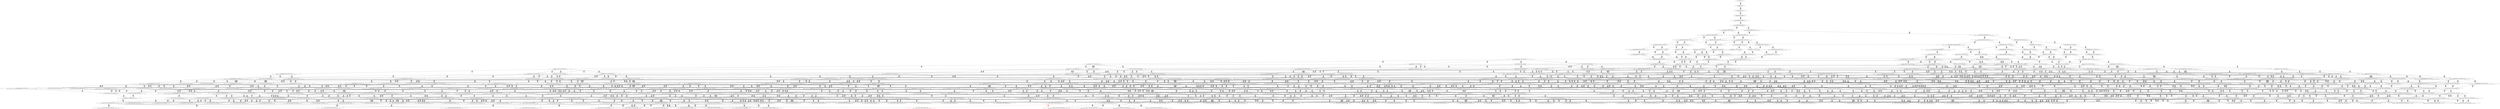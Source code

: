 digraph {
	S0[label="S0: [0, 0] [0, 0] [0, 0] [0, 0] \n{}{}"];
	S1[label="S1: [0, 0] [0, 0] [0, 0] [45, 57] \n{T0J0:45-57}{1}"];
	S2[label="S2: [45, 45] [45, 45] [45, 57] [89, 113] \n{T0J1:89-113}{1, 2}"];
	S3[label="S3: [45, 45] [45, 57] [81, 103] [89, 113] \n{T0J1:89-113, T0J2:81-103}{1, 2, 3}"];
	S4[label="S4: [45, 57] [60, 76] [81, 103] [89, 113] \n{T0J1:89-113, T0J2:81-103, T0J11:60-76}{1, 2, 3, 12}"];
	S5[label="S5: [60, 76] [61, 78] [81, 103] [89, 113] \n{T0J1:89-113, T0J2:81-103, T0J12:61-78}{1, 2, 3, 12, 13}"];
	S6[label="S6: [61, 76] [81, 103] [89, 113] [114, 143] \n{T0J1:89-113, T0J2:81-103, T0J13:114-143}{1, 2, 3, 12, 13, 14}"];
	S7[label="S7: [61, 78] [81, 103] [89, 113] [111, 140] \n{T0J1:89-113, T0J2:81-103, T0J15:111-140}{1, 2, 3, 12, 13, 16}"];
	S8[label="S8: [81, 103] [89, 113] [104, 130] [114, 143] \n{T0J1:89-113, T0J2:81-103, T0J13:114-143, T0J14:104-130}{1, 2, 3, 12, 13, 14, 15}"];
	S9[label="S9: [81, 103] [89, 113] [111, 140] [114, 145] \n{T0J1:89-113, T0J2:81-103, T0J13:114-145, T0J15:111-140}{1, 2, 3, 12, 13, 14, 16}"];
	S10[label="S10: [81, 103] [89, 113] [102, 129] [111, 140] \n{T0J1:89-113, T0J2:81-103, T0J15:111-140, T0J20:102-129}{1, 2, 3, 12, 13, 16, 21}"];
	S11[label="S11: [89, 113] [103, 130] [104, 131] [114, 143] \n{T0J3:103-131, T0J13:114-143, T0J14:104-130}{1, 2, 3, 4, 12, 13, 14, 15}"];
	S12[label="S12: [89, 113] [104, 140] [114, 145] [124, 166] \n{T0J13:114-145, T0J14:104-156, T0J15:111-166}{1, 2, 3, 12, 13, 14, 15, 16}"];
	S13[label="S13: [89, 113] [103, 131] [111, 140] [114, 145] \n{T0J3:103-131, T0J13:114-145, T0J15:111-140}{1, 2, 3, 4, 12, 13, 14, 16}"];
	S14[label="S14: [89, 113] [102, 129] [103, 131] [111, 140] \n{T0J3:103-131, T0J15:111-140}{1, 2, 3, 4, 12, 13, 16, 21}"];
	S15[label="S15: [89, 113] [102, 129] [111, 140] [134, 169] \n{T0J13:134-169, T0J15:111-140, T0J20:102-129}{1, 2, 3, 12, 13, 14, 16, 21}"];
	S16[label="S16: [103, 113] [104, 130] [114, 143] [147, 169] \n{T0J4:147-169, T0J13:114-143}{1, 2, 3, 4, 5, 12, 13, 14, 15}"];
	S17[label="S17: [103, 130] [104, 131] [104, 132] [114, 143] \n{T0J6:104-132, T0J13:114-143}{1, 2, 3, 4, 7, 12, 13, 14, 15}"];
	S18[label="S18: [103, 140] [104, 141] [114, 145] [124, 166] \n{T0J3:103-141, T0J13:114-145}{1, 2, 3, 4, 12, 13, 14, 15, 16}"];
	S19[label="S19: [102, 140] [111, 145] [124, 156] [130, 169] \n{T0J13:114-169, T0J14:104-156, T0J15:111-166, T0J20:102-154}{1, 2, 3, 12, 13, 14, 15, 16, 21}"];
	S20[label="S20: [103, 113] [111, 140] [114, 145] [147, 169] \n{T0J4:147-169, T0J13:114-145}{1, 2, 3, 4, 5, 12, 13, 14, 16}"];
	S21[label="S21: [103, 131] [104, 132] [111, 140] [114, 145] \n{T0J6:104-132, T0J13:114-145}{1, 2, 3, 4, 7, 12, 13, 14, 16}"];
	S22[label="S22: [103, 113] [103, 129] [111, 140] [147, 169] \n{T0J4:147-169}{1, 2, 3, 4, 5, 12, 13, 16, 21}"];
	S23[label="S23: [102, 129] [103, 131] [104, 132] [111, 140] \n{T0J6:104-132}{1, 2, 3, 4, 7, 12, 13, 16, 21}"];
	S24[label="S24: [102, 129] [103, 140] [111, 141] [134, 169] \n{T0J3:103-141, T0J13:134-169}{1, 2, 3, 4, 12, 13, 14, 16, 21}"];
	S25[label="S25: [104, 130] [114, 143] [147, 169] [159, 184] \n{T0J4:147-169, T0J5:159-184, T0J13:114-143}{1, 2, 3, 4, 5, 6, 12, 13, 14, 15}"];
	S26[label="S26: [104, 131] [104, 132] [114, 143] [147, 186] \n{T0J4:147-186}{1, 2, 3, 4, 5, 7, 12, 13, 14, 15}"];
	S27[label="S27: [104, 131] [104, 132] [114, 143] [148, 187] \n{T0J7:148-187}{1, 2, 3, 4, 7, 8, 12, 13, 14, 15}"];
	S28[label="S28: [104, 140] [114, 145] [124, 166] [147, 196] \n{T0J4:147-196}{1, 2, 3, 4, 5, 12, 13, 14, 15, 16}"];
	S29[label="S29: [104, 141] [114, 145] [118, 159] [124, 166] \n{T0J6:118-159}{1, 2, 3, 4, 7, 12, 13, 14, 15, 16}"];
	S30[label="S30: [103, 145] [111, 156] [124, 168] [130, 169] \n{T0J3:103-168}{1, 2, 3, 4, 12, 13, 14, 15, 16, 21}"];
	S31[label="S31: [111, 145] [124, 156] [130, 169] [166, 183] \n{T0J13:114-169, T0J14:104-156, T0J15:111-166, T0J21:166-183}{1, 2, 3, 12, 13, 14, 15, 16, 21, 22}"];
	S32[label="S32: [111, 140] [114, 145] [147, 169] [159, 184] \n{T0J4:147-169, T0J5:159-184, T0J13:114-145}{1, 2, 3, 4, 5, 6, 12, 13, 14, 16}"];
	S33[label="S33: [104, 132] [111, 140] [114, 145] [147, 187] \n{T0J4:147-187}{1, 2, 3, 4, 5, 7, 12, 13, 14, 16}"];
	S34[label="S34: [104, 132] [111, 140] [114, 145] [148, 188] \n{T0J7:148-188}{1, 2, 3, 4, 7, 8, 12, 13, 14, 16}"];
	S35[label="S35: [103, 129] [111, 140] [147, 169] [159, 184] \n{T0J4:147-169, T0J5:159-184}{1, 2, 3, 4, 5, 6, 12, 13, 16, 21}"];
	S36[label="S36: [103, 131] [104, 132] [111, 140] [147, 185] \n{T0J4:147-185}{1, 2, 3, 4, 5, 7, 12, 13, 16, 21}"];
	S37[label="S37: [103, 131] [104, 132] [111, 140] [147, 186] \n{T0J7:147-186}{1, 2, 3, 4, 7, 8, 12, 13, 16, 21}"];
	S38[label="S38: [103, 140] [104, 141] [111, 148] [134, 169] \n{T0J6:104-148, T0J13:134-169}{1, 2, 3, 4, 7, 12, 13, 14, 16, 21}"];
	S39[label="S39: [103, 129] [111, 140] [134, 169] [147, 185] \n{T0J4:147-185, T0J13:134-169}{1, 2, 3, 4, 5, 12, 13, 14, 16, 21}"];
	S40[label="S40: [104, 143] [114, 149] [147, 186] [159, 202] \n{T0J4:147-186, T0J5:159-202}{1, 2, 3, 4, 5, 6, 7, 12, 13, 14, 15}"];
	S41[label="S41: [104, 132] [114, 143] [147, 187] [148, 188] \n{T0J4:147-187, T0J7:148-188}{1, 2, 3, 4, 5, 7, 8, 12, 13, 14, 15}"];
	S42[label="S42: [104, 145] [114, 159] [124, 187] [148, 198] \n{T0J7:148-198}{1, 2, 3, 4, 7, 8, 12, 13, 14, 15, 16}"];
	S43[label="S43: [114, 145] [124, 166] [147, 196] [160, 211] \n{T0J4:147-196, T0J5:160-211}{1, 2, 3, 4, 5, 6, 12, 13, 14, 15, 16}"];
	S44[label="S44: [114, 145] [118, 159] [124, 166] [147, 197] \n{T0J4:147-197}{1, 2, 3, 4, 5, 7, 12, 13, 14, 15, 16}"];
	S45[label="S45: [111, 145] [124, 156] [130, 169] [147, 201] \n{T0J4:147-201}{1, 2, 3, 4, 5, 12, 13, 14, 15, 16, 21}"];
	S46[label="S46: [111, 156] [118, 164] [124, 168] [130, 169] \n{T0J6:118-164}{1, 2, 3, 4, 7, 12, 13, 14, 15, 16, 21}"];
	S47[label="S47: [124, 156] [130, 169] [133, 173] [166, 183] \n{T0J3:133-173, T0J21:166-183}{1, 2, 3, 4, 12, 13, 14, 15, 16, 21, 22}"];
	S48[label="S48: [111, 145] [114, 159] [147, 187] [159, 203] \n{T0J4:147-187, T0J5:159-203}{1, 2, 3, 4, 5, 6, 7, 12, 13, 14, 16}"];
	S49[label="S49: [111, 140] [114, 145] [147, 188] [148, 189] \n{T0J4:147-188, T0J7:148-189}{1, 2, 3, 4, 5, 7, 8, 12, 13, 14, 16}"];
	S50[label="S50: [104, 140] [111, 148] [147, 185] [159, 202] \n{T0J4:147-185, T0J5:159-202}{1, 2, 3, 4, 5, 6, 7, 12, 13, 16, 21}"];
	S51[label="S51: [104, 132] [111, 140] [147, 186] [147, 188] \n{T0J4:147-187, T0J7:147-188}{1, 2, 3, 4, 5, 7, 8, 12, 13, 16, 21}"];
	S52[label="S52: [104, 141] [111, 148] [134, 186] [148, 198] \n{T0J7:147-197}{1, 2, 3, 4, 7, 8, 12, 13, 14, 16, 21}"];
	S53[label="S53: [104, 141] [111, 148] [134, 169] [147, 196] \n{T0J4:147-196}{1, 2, 3, 4, 5, 7, 12, 13, 14, 16, 21}"];
	S54[label="S54: [111, 140] [134, 169] [147, 185] [159, 200] \n{T0J4:147-185, T0J5:159-200, T0J13:134-169}{1, 2, 3, 4, 5, 6, 12, 13, 14, 16, 21}"];
	S55[label="S55: [114, 149] [147, 187] [148, 200] [159, 203] \n{T0J4:147-187, T0J5:159-203, T0J7:148-200}{1, 2, 3, 4, 5, 6, 7, 8, 12, 13, 14, 15}"];
	S56[label="S56: [114, 159] [124, 188] [147, 198] [148, 202] \n{T0J4:147-201, T0J7:148-202}{1, 2, 3, 4, 5, 7, 8, 12, 13, 14, 15, 16}"];
	S57[label="S57: [114, 159] [124, 177] [136, 187] [148, 198] \n{T0J7:148-198, T0J16:136-177}{1, 2, 3, 4, 7, 8, 12, 13, 14, 15, 16, 17}"];
	S58[label="S58: [111, 164] [124, 187] [130, 197] [148, 213] \n{T0J7:147-213}{1, 2, 3, 4, 7, 8, 12, 13, 14, 15, 16, 21}"];
	S59[label="S59: [118, 164] [124, 166] [147, 197] [160, 216] \n{T0J4:147-197, T0J5:160-216}{1, 2, 3, 4, 5, 6, 7, 12, 13, 14, 15, 16}"];
	S60[label="S60: [124, 156] [130, 169] [147, 201] [167, 216] \n{T0J4:147-201, T0J5:167-216}{1, 2, 3, 4, 5, 6, 12, 13, 14, 15, 16, 21}"];
	S61[label="S61: [118, 164] [124, 168] [130, 169] [147, 212] \n{T0J4:147-212}{1, 2, 3, 4, 5, 7, 12, 13, 14, 15, 16, 21}"];
	S62[label="S62: [133, 156] [133, 169] [166, 183] [177, 212] \n{T0J4:177-212, T0J21:166-183}{1, 2, 3, 4, 5, 12, 13, 14, 15, 16, 21, 22}"];
	S63[label="S63: [130, 169] [133, 173] [139, 175] [166, 183] \n{T0J6:139-175, T0J21:166-183}{1, 2, 3, 4, 7, 12, 13, 14, 15, 16, 21, 22}"];
	S64[label="S64: [114, 159] [147, 188] [148, 202] [159, 211] \n{T0J4:147-188, T0J5:159-211, T0J7:148-202}{1, 2, 3, 4, 5, 6, 7, 8, 12, 13, 14, 16}"];
	S65[label="S65: [111, 148] [147, 186] [147, 197] [159, 203] \n{T0J4:147-187, T0J5:159-203, T0J7:147-197}{1, 2, 3, 4, 5, 6, 7, 8, 12, 13, 16, 21}"];
	S66[label="S66: [111, 148] [134, 186] [147, 197] [148, 199] \n{T0J4:147-197, T0J7:147-198}{1, 2, 3, 4, 5, 7, 8, 12, 13, 14, 16, 21}"];
	S67[label="S67: [111, 159] [134, 169] [147, 196] [159, 212] \n{T0J4:147-196, T0J5:159-212}{1, 2, 3, 4, 5, 6, 7, 12, 13, 14, 16, 21}"];
	S68[label="S68: [148, 149] [148, 187] [159, 203] [198, 212] \n{T0J5:159-203, T0J8:198-212}{1, 2, 3, 4, 5, 6, 7, 8, 9, 12, 13, 14, 15}"];
	S69[label="S69: [124, 188] [147, 202] [148, 216] [159, 230] \n{}{1, 2, 3, 4, 5, 6, 7, 8, 12, 13, 14, 15, 16}"];
	S70[label="S70: [148, 159] [148, 188] [148, 198] [198, 222] \n{T0J8:198-222}{1, 2, 3, 4, 5, 7, 8, 9, 12, 13, 14, 15, 16}"];
	S71[label="S71: [124, 188] [136, 191] [147, 198] [148, 215] \n{}{1, 2, 3, 4, 5, 7, 8, 12, 13, 14, 15, 16, 17}"];
	S72[label="S72: [124, 188] [130, 198] [147, 213] [154, 229] \n{}{1, 2, 3, 4, 5, 7, 8, 12, 13, 14, 15, 16, 21}"];
	S73[label="S73: [148, 159] [148, 177] [148, 187] [198, 222] \n{T0J8:198-222}{1, 2, 3, 4, 7, 8, 9, 12, 13, 14, 15, 16, 17}"];
	S74[label="S74: [124, 176] [127, 177] [136, 187] [148, 198] \n{T0J17:127-176}{1, 2, 3, 4, 7, 8, 12, 13, 14, 15, 16, 17, 18}"];
	S75[label="S75: [124, 187] [130, 197] [136, 204] [148, 213] \n{}{1, 2, 3, 4, 7, 8, 12, 13, 14, 15, 16, 17, 21}"];
	S76[label="S76: [147, 172] [147, 187] [148, 197] [197, 235] \n{T0J8:197-235}{1, 2, 3, 4, 7, 8, 9, 12, 13, 14, 15, 16, 21}"];
	S77[label="S77: [124, 187] [130, 197] [148, 213] [175, 253] \n{}{1, 2, 3, 4, 7, 8, 12, 13, 14, 15, 16, 21, 22}"];
	S78[label="S78: [124, 187] [130, 197] [148, 213] [180, 255] \n{T0J26:180-255}{1, 2, 3, 4, 7, 8, 12, 13, 14, 15, 16, 21, 27}"];
	S79[label="S79: [124, 169] [130, 175] [147, 212] [167, 235] \n{T0J5:167-235}{1, 2, 3, 4, 5, 6, 7, 12, 13, 14, 15, 16, 21}"];
	S80[label="S80: [133, 169] [166, 183] [177, 212] [189, 227] \n{T0J4:177-212, T0J5:189-227, T0J21:166-183}{1, 2, 3, 4, 5, 6, 12, 13, 14, 15, 16, 21, 22}"];
	S81[label="S81: [133, 173] [139, 175] [166, 183] [174, 225] \n{T0J4:174-225}{1, 2, 3, 4, 5, 7, 12, 13, 14, 15, 16, 21, 22}"];
	S82[label="S82: [148, 159] [148, 188] [159, 211] [198, 222] \n{T0J5:159-211, T0J8:198-222}{1, 2, 3, 4, 5, 6, 7, 8, 9, 12, 13, 14, 16}"];
	S83[label="S83: [147, 148] [147, 186] [159, 203] [197, 211] \n{T0J5:159-203, T0J8:197-211}{1, 2, 3, 4, 5, 6, 7, 8, 9, 12, 13, 16, 21}"];
	S84[label="S84: [134, 186] [147, 197] [148, 212] [159, 219] \n{T0J5:159-219}{1, 2, 3, 4, 5, 6, 7, 8, 12, 13, 14, 16, 21}"];
	S85[label="S85: [147, 186] [147, 197] [148, 199] [197, 211] \n{T0J8:197-211}{1, 2, 3, 4, 5, 7, 8, 9, 12, 13, 14, 16, 21}"];
	S86[label="S86: [148, 187] [159, 203] [198, 212] [212, 229] \n{T0J5:159-203, T0J8:198-212, T0J9:212-229}{1, 2, 3, 4, 5, 6, 7, 8, 9, 10, 12, 13, 14, 15}"];
	S87[label="S87: [147, 202] [148, 216] [159, 230] [197, 251] \n{T0J8:197-251}{1, 2, 3, 4, 5, 6, 7, 8, 9, 12, 13, 14, 15, 16}"];
	S88[label="S88: [136, 202] [147, 216] [148, 220] [159, 259] \n{}{1, 2, 3, 4, 5, 6, 7, 8, 12, 13, 14, 15, 16, 17}"];
	S89[label="S89: [130, 202] [147, 216] [154, 230] [165, 259] \n{}{1, 2, 3, 4, 5, 6, 7, 8, 12, 13, 14, 15, 16, 21}"];
	S90[label="S90: [148, 188] [148, 198] [198, 222] [212, 239] \n{T0J8:198-222, T0J9:212-239}{1, 2, 3, 4, 5, 7, 8, 9, 10, 12, 13, 14, 15, 16}"];
	S91[label="S91: [147, 191] [147, 198] [148, 215] [197, 235] \n{T0J8:197-235}{1, 2, 3, 4, 5, 7, 8, 9, 12, 13, 14, 15, 16, 17}"];
	S92[label="S92: [147, 198] [147, 213] [154, 229] [197, 235] \n{T0J8:197-235}{1, 2, 3, 4, 5, 7, 8, 9, 12, 13, 14, 15, 16, 21}"];
	S93[label="S93: [127, 189] [136, 191] [147, 198] [148, 232] \n{}{1, 2, 3, 4, 5, 7, 8, 12, 13, 14, 15, 16, 17, 18}"];
	S94[label="S94: [130, 198] [136, 204] [148, 215] [154, 243] \n{}{1, 2, 3, 4, 5, 7, 8, 12, 13, 14, 15, 16, 17, 21}"];
	S95[label="S95: [130, 198] [147, 213] [154, 243] [175, 253] \n{}{1, 2, 3, 4, 5, 7, 8, 12, 13, 14, 15, 16, 21, 22}"];
	S96[label="S96: [130, 198] [147, 213] [154, 243] [180, 255] \n{}{1, 2, 3, 4, 5, 7, 8, 12, 13, 14, 15, 16, 21, 27}"];
	S97[label="S97: [148, 177] [148, 187] [198, 222] [212, 239] \n{T0J8:198-222, T0J9:212-239}{1, 2, 3, 4, 7, 8, 9, 10, 12, 13, 14, 15, 16, 17}"];
	S98[label="S98: [147, 177] [147, 187] [148, 198] [197, 235] \n{T0J8:197-235}{1, 2, 3, 4, 7, 8, 9, 12, 13, 14, 15, 16, 17, 18}"];
	S99[label="S99: [147, 197] [147, 204] [148, 213] [197, 235] \n{T0J8:197-235}{1, 2, 3, 4, 7, 8, 9, 12, 13, 14, 15, 16, 17, 21}"];
	S100[label="S100: [127, 177] [136, 187] [148, 198] [184, 248] \n{T0J18:184-248}{1, 2, 3, 4, 7, 8, 12, 13, 14, 15, 16, 17, 18, 19}"];
	S101[label="S101: [127, 189] [136, 197] [137, 204] [148, 224] \n{}{1, 2, 3, 4, 7, 8, 12, 13, 14, 15, 16, 17, 18, 21}"];
	S102[label="S102: [130, 197] [136, 204] [148, 213] [175, 253] \n{}{1, 2, 3, 4, 7, 8, 12, 13, 14, 15, 16, 17, 21, 22}"];
	S103[label="S103: [130, 197] [136, 204] [148, 213] [180, 255] \n{T0J26:180-255}{1, 2, 3, 4, 7, 8, 12, 13, 14, 15, 16, 17, 21, 27}"];
	S104[label="S104: [147, 187] [148, 197] [197, 235] [211, 252] \n{T0J8:197-235, T0J9:211-252}{1, 2, 3, 4, 7, 8, 9, 10, 12, 13, 14, 15, 16, 21}"];
	S105[label="S105: [147, 197] [148, 213] [175, 235] [197, 253] \n{T0J8:197-235}{1, 2, 3, 4, 7, 8, 9, 12, 13, 14, 15, 16, 21, 22}"];
	S106[label="S106: [147, 197] [148, 213] [180, 235] [197, 255] \n{T0J8:197-235, T0J26:180-255}{1, 2, 3, 4, 7, 8, 9, 12, 13, 14, 15, 16, 21, 27}"];
	S107[label="S107: [130, 197] [148, 213] [175, 236] [175, 253] \n{T0J22:175-236}{1, 2, 3, 4, 7, 8, 12, 13, 14, 15, 16, 21, 22, 23}"];
	S108[label="S108: [130, 197] [148, 213] [175, 253] [188, 255] \n{T0J26:180-255}{1, 2, 3, 4, 7, 8, 12, 13, 14, 15, 16, 21, 22, 27}"];
	S109[label="S109: [139, 183] [166, 188] [174, 225] [189, 244] \n{T0J4:174-225, T0J5:189-244}{1, 2, 3, 4, 5, 6, 7, 12, 13, 14, 15, 16, 21, 22}"];
	S110[label="S110: [148, 188] [159, 211] [198, 222] [212, 239] \n{T0J5:159-211, T0J8:198-222, T0J9:212-239}{1, 2, 3, 4, 5, 6, 7, 8, 9, 10, 12, 13, 14, 16}"];
	S111[label="S111: [147, 186] [159, 203] [197, 211] [211, 228] \n{T0J5:159-203, T0J8:197-211, T0J9:211-228}{1, 2, 3, 4, 5, 6, 7, 8, 9, 10, 12, 13, 16, 21}"];
	S112[label="S112: [147, 197] [148, 212] [159, 219] [197, 257] \n{T0J8:197-249}{1, 2, 3, 4, 5, 6, 7, 8, 9, 12, 13, 14, 16, 21}"];
	S113[label="S113: [147, 197] [148, 199] [197, 211] [211, 252] \n{T0J8:197-211, T0J9:211-252}{1, 2, 3, 4, 5, 7, 8, 9, 10, 12, 13, 14, 16, 21}"];
	S114[label="S114: [159, 203] [160, 203] [198, 212] [212, 229] \n{T0J8:198-212, T0J9:212-229, T0J10:160-203}{1, 2, 3, 4, 5, 6, 7, 8, 9, 10, 11, 12, 13, 14, 15}"];
	S115[label="S115: [148, 216] [159, 230] [197, 251] [211, 282] \n{T0J9:211-282}{1, 2, 3, 4, 5, 6, 7, 8, 9, 10, 12, 13, 14, 15, 16}"];
	S116[label="S116: [147, 216] [148, 230] [159, 259] [197, 265] \n{}{1, 2, 3, 4, 5, 6, 7, 8, 9, 12, 13, 14, 15, 16, 17}"];
	S117[label="S117: [147, 216] [154, 230] [165, 259] [197, 292] \n{}{1, 2, 3, 4, 5, 6, 7, 8, 9, 12, 13, 14, 15, 16, 21}"];
	S118[label="S118: [136, 216] [147, 219] [148, 232] [159, 260] \n{}{1, 2, 3, 4, 5, 6, 7, 8, 12, 13, 14, 15, 16, 17, 18}"];
	S119[label="S119: [136, 216] [148, 230] [154, 259] [165, 269] \n{}{1, 2, 3, 4, 5, 6, 7, 8, 12, 13, 14, 15, 16, 17, 21}"];
	S120[label="S120: [147, 216] [154, 243] [165, 259] [186, 309] \n{}{1, 2, 3, 4, 5, 6, 7, 8, 12, 13, 14, 15, 16, 21, 22}"];
	S121[label="S121: [159, 216] [159, 230] [165, 259] [201, 281] \n{T0J24:201-281}{1, 2, 3, 4, 5, 6, 7, 8, 12, 13, 14, 15, 16, 21, 25}"];
	S122[label="S122: [147, 216] [154, 243] [165, 259] [186, 311] \n{}{1, 2, 3, 4, 5, 6, 7, 8, 12, 13, 14, 15, 16, 21, 27}"];
	S123[label="S123: [148, 188] [160, 198] [198, 222] [212, 239] \n{T0J8:198-222, T0J9:212-239, T0J10:160-188}{1, 2, 3, 4, 5, 7, 8, 9, 10, 11, 12, 13, 14, 15, 16}"];
	S124[label="S124: [147, 198] [148, 222] [197, 235] [211, 252] \n{T0J8:197-235, T0J9:211-252}{1, 2, 3, 4, 5, 7, 8, 9, 10, 12, 13, 14, 15, 16, 17}"];
	S125[label="S125: [147, 213] [154, 235] [197, 243] [211, 252] \n{T0J8:197-235, T0J9:211-252}{1, 2, 3, 4, 5, 7, 8, 9, 10, 12, 13, 14, 15, 16, 21}"];
	S126[label="S126: [147, 191] [147, 198] [148, 233] [197, 235] \n{T0J8:197-235}{1, 2, 3, 4, 5, 7, 8, 9, 12, 13, 14, 15, 16, 17, 18}"];
	S127[label="S127: [147, 204] [148, 215] [154, 235] [197, 253] \n{T0J8:197-235}{1, 2, 3, 4, 5, 7, 8, 9, 12, 13, 14, 15, 16, 17, 21}"];
	S128[label="S128: [147, 213] [154, 235] [175, 253] [197, 253] \n{T0J8:197-235}{1, 2, 3, 4, 5, 7, 8, 9, 12, 13, 14, 15, 16, 21, 22}"];
	S129[label="S129: [147, 213] [154, 235] [180, 253] [197, 255] \n{T0J8:197-235}{1, 2, 3, 4, 5, 7, 8, 9, 12, 13, 14, 15, 16, 21, 27}"];
	S130[label="S130: [136, 191] [147, 198] [148, 233] [184, 248] \n{T0J18:184-248}{1, 2, 3, 4, 5, 7, 8, 12, 13, 14, 15, 16, 17, 18, 19}"];
	S131[label="S131: [136, 197] [137, 204] [148, 224] [154, 245] \n{}{1, 2, 3, 4, 5, 7, 8, 12, 13, 14, 15, 16, 17, 18, 21}"];
	S132[label="S132: [136, 204] [148, 215] [154, 253] [175, 253] \n{}{1, 2, 3, 4, 5, 7, 8, 12, 13, 14, 15, 16, 17, 21, 22}"];
	S133[label="S133: [136, 204] [148, 215] [154, 253] [180, 255] \n{}{1, 2, 3, 4, 5, 7, 8, 12, 13, 14, 15, 16, 17, 21, 27}"];
	S134[label="S134: [147, 213] [154, 236] [175, 253] [175, 253] \n{}{1, 2, 3, 4, 5, 7, 8, 12, 13, 14, 15, 16, 21, 22, 23}"];
	S135[label="S135: [147, 213] [154, 253] [175, 253] [188, 255] \n{}{1, 2, 3, 4, 5, 7, 8, 12, 13, 14, 15, 16, 21, 22, 27}"];
	S136[label="S136: [148, 187] [160, 188] [198, 222] [212, 239] \n{T0J8:198-222, T0J9:212-239, T0J10:160-188}{1, 2, 3, 4, 7, 8, 9, 10, 11, 12, 13, 14, 15, 16, 17}"];
	S137[label="S137: [147, 187] [148, 198] [197, 235] [211, 252] \n{T0J8:197-235, T0J9:211-252}{1, 2, 3, 4, 7, 8, 9, 10, 12, 13, 14, 15, 16, 17, 18}"];
	S138[label="S138: [147, 204] [148, 222] [197, 235] [211, 252] \n{T0J8:197-235, T0J9:211-252}{1, 2, 3, 4, 7, 8, 9, 10, 12, 13, 14, 15, 16, 17, 21}"];
	S139[label="S139: [147, 187] [148, 198] [184, 235] [197, 248] \n{T0J8:197-235, T0J18:184-248}{1, 2, 3, 4, 7, 8, 9, 12, 13, 14, 15, 16, 17, 18, 19}"];
	S140[label="S140: [147, 197] [147, 204] [148, 224] [197, 235] \n{T0J8:197-235}{1, 2, 3, 4, 7, 8, 9, 12, 13, 14, 15, 16, 17, 18, 21}"];
	S141[label="S141: [147, 204] [148, 213] [175, 235] [197, 253] \n{T0J8:197-235}{1, 2, 3, 4, 7, 8, 9, 12, 13, 14, 15, 16, 17, 21, 22}"];
	S142[label="S142: [147, 204] [148, 213] [180, 235] [197, 255] \n{T0J8:197-235, T0J26:180-255}{1, 2, 3, 4, 7, 8, 9, 12, 13, 14, 15, 16, 17, 21, 27}"];
	S143[label="S143: [136, 187] [148, 198] [183, 242] [184, 248] \n{T0J18:184-248, T0J19:183-242}{1, 2, 3, 4, 7, 8, 12, 13, 14, 15, 16, 17, 18, 19, 20}"];
	S144[label="S144: [136, 197] [137, 204] [148, 224] [184, 248] \n{T0J18:184-248}{1, 2, 3, 4, 7, 8, 12, 13, 14, 15, 16, 17, 18, 19, 21}"];
	S145[label="S145: [136, 197] [137, 204] [148, 224] [175, 253] \n{}{1, 2, 3, 4, 7, 8, 12, 13, 14, 15, 16, 17, 18, 21, 22}"];
	S146[label="S146: [136, 197] [137, 204] [148, 224] [180, 255] \n{T0J26:180-255}{1, 2, 3, 4, 7, 8, 12, 13, 14, 15, 16, 17, 18, 21, 27}"];
	S147[label="S147: [136, 204] [148, 213] [175, 236] [175, 253] \n{T0J22:175-236}{1, 2, 3, 4, 7, 8, 12, 13, 14, 15, 16, 17, 21, 22, 23}"];
	S148[label="S148: [136, 204] [148, 213] [175, 253] [188, 255] \n{T0J26:180-255}{1, 2, 3, 4, 7, 8, 12, 13, 14, 15, 16, 17, 21, 22, 27}"];
	S149[label="S149: [148, 188] [159, 197] [197, 235] [211, 252] \n{T0J8:197-235, T0J9:211-252, T0J10:159-188}{1, 2, 3, 4, 7, 8, 9, 10, 11, 12, 13, 14, 15, 16, 21}"];
	S150[label="S150: [148, 213] [175, 235] [197, 252] [211, 253] \n{T0J8:197-235, T0J9:211-252}{1, 2, 3, 4, 7, 8, 9, 10, 12, 13, 14, 15, 16, 21, 22}"];
	S151[label="S151: [148, 213] [180, 235] [197, 252] [211, 255] \n{T0J8:197-235, T0J9:211-252, T0J26:180-255}{1, 2, 3, 4, 7, 8, 9, 10, 12, 13, 14, 15, 16, 21, 27}"];
	S152[label="S152: [148, 213] [175, 235] [175, 236] [197, 253] \n{T0J8:197-235, T0J22:175-236}{1, 2, 3, 4, 7, 8, 9, 12, 13, 14, 15, 16, 21, 22, 23}"];
	S153[label="S153: [148, 213] [175, 235] [188, 253] [197, 255] \n{T0J8:197-235, T0J26:180-255}{1, 2, 3, 4, 7, 8, 9, 12, 13, 14, 15, 16, 21, 22, 27}"];
	S154[label="S154: [148, 213] [175, 236] [175, 243] [186, 253] \n{T0J22:175-236, T0J23:186-243}{1, 2, 3, 4, 7, 8, 12, 13, 14, 15, 16, 21, 22, 23, 24}"];
	S155[label="S155: [148, 213] [175, 236] [175, 253] [188, 255] \n{T0J22:175-236, T0J26:180-255}{1, 2, 3, 4, 7, 8, 12, 13, 14, 15, 16, 21, 22, 23, 27}"];
	S156[label="S156: [159, 204] [160, 211] [198, 222] [212, 239] \n{T0J8:198-222, T0J9:212-239, T0J10:160-204}{1, 2, 3, 4, 5, 6, 7, 8, 9, 10, 11, 12, 13, 14, 16}"];
	S157[label="S157: [159, 202] [159, 203] [197, 211] [211, 228] \n{T0J8:197-211, T0J9:211-228, T0J10:159-202}{1, 2, 3, 4, 5, 6, 7, 8, 9, 10, 11, 12, 13, 16, 21}"];
	S158[label="S158: [148, 212] [159, 219] [197, 257] [211, 277] \n{T0J8:197-249, T0J9:211-277}{1, 2, 3, 4, 5, 6, 7, 8, 9, 10, 12, 13, 14, 16, 21}"];
	S159[label="S159: [148, 188] [159, 199] [197, 211] [211, 252] \n{T0J8:197-211, T0J9:211-252, T0J10:159-188}{1, 2, 3, 4, 5, 7, 8, 9, 10, 11, 12, 13, 14, 16, 21}"];
	S160[label="S160: [159, 230] [160, 232] [197, 251] [211, 282] \n{}{1, 2, 3, 4, 5, 6, 7, 8, 9, 10, 11, 12, 13, 14, 15, 16}"];
	S161[label="S161: [148, 230] [159, 259] [197, 265] [211, 296] \n{}{1, 2, 3, 4, 5, 6, 7, 8, 9, 10, 12, 13, 14, 15, 16, 17}"];
	S162[label="S162: [154, 235] [165, 259] [197, 292] [211, 320] \n{}{1, 2, 3, 4, 5, 6, 7, 8, 9, 10, 12, 13, 14, 15, 16, 21}"];
	S163[label="S163: [147, 230] [148, 233] [159, 260] [197, 279] \n{}{1, 2, 3, 4, 5, 6, 7, 8, 9, 12, 13, 14, 15, 16, 17, 18}"];
	S164[label="S164: [148, 230] [154, 259] [165, 271] [197, 303] \n{}{1, 2, 3, 4, 5, 6, 7, 8, 9, 12, 13, 14, 15, 16, 17, 21}"];
	S165[label="S165: [154, 243] [165, 259] [186, 303] [197, 320] \n{}{1, 2, 3, 4, 5, 6, 7, 8, 9, 12, 13, 14, 15, 16, 21, 22}"];
	S166[label="S166: [159, 230] [165, 259] [197, 292] [201, 303] \n{}{1, 2, 3, 4, 5, 6, 7, 8, 9, 12, 13, 14, 15, 16, 21, 25}"];
	S167[label="S167: [154, 243] [165, 259] [186, 303] [197, 322] \n{}{1, 2, 3, 4, 5, 6, 7, 8, 9, 12, 13, 14, 15, 16, 21, 27}"];
	S168[label="S168: [147, 219] [148, 233] [159, 260] [192, 292] \n{}{1, 2, 3, 4, 5, 6, 7, 8, 12, 13, 14, 15, 16, 17, 18, 19}"];
	S169[label="S169: [137, 230] [148, 256] [154, 260] [165, 269] \n{}{1, 2, 3, 4, 5, 6, 7, 8, 12, 13, 14, 15, 16, 17, 18, 21}"];
	S170[label="S170: [148, 243] [154, 259] [165, 271] [186, 320] \n{}{1, 2, 3, 4, 5, 6, 7, 8, 12, 13, 14, 15, 16, 17, 21, 22}"];
	S171[label="S171: [159, 230] [159, 259] [165, 271] [201, 292] \n{}{1, 2, 3, 4, 5, 6, 7, 8, 12, 13, 14, 15, 16, 17, 21, 25}"];
	S172[label="S172: [148, 243] [154, 259] [165, 271] [186, 322] \n{}{1, 2, 3, 4, 5, 6, 7, 8, 12, 13, 14, 15, 16, 17, 21, 27}"];
	S173[label="S173: [154, 243] [165, 259] [175, 303] [198, 309] \n{}{1, 2, 3, 4, 5, 6, 7, 8, 12, 13, 14, 15, 16, 21, 22, 23}"];
	S174[label="S174: [159, 243] [165, 259] [186, 292] [201, 320] \n{}{1, 2, 3, 4, 5, 6, 7, 8, 12, 13, 14, 15, 16, 21, 22, 25}"];
	S175[label="S175: [154, 253] [165, 259] [186, 311] [203, 322] \n{}{1, 2, 3, 4, 5, 6, 7, 8, 12, 13, 14, 15, 16, 21, 22, 27}"];
	S176[label="S176: [159, 243] [165, 259] [186, 292] [201, 322] \n{}{1, 2, 3, 4, 5, 6, 7, 8, 12, 13, 14, 15, 16, 21, 25, 27}"];
	S177[label="S177: [148, 198] [159, 222] [197, 239] [211, 252] \n{T0J8:197-235, T0J9:211-252}{1, 2, 3, 4, 5, 7, 8, 9, 10, 11, 12, 13, 14, 15, 16, 17}"];
	S178[label="S178: [154, 199] [159, 235] [197, 244] [211, 252] \n{T0J8:197-235, T0J9:211-252}{1, 2, 3, 4, 5, 7, 8, 9, 10, 11, 12, 13, 14, 15, 16, 21}"];
	S179[label="S179: [147, 198] [148, 235] [197, 243] [211, 252] \n{T0J8:197-235, T0J9:211-252}{1, 2, 3, 4, 5, 7, 8, 9, 10, 12, 13, 14, 15, 16, 17, 18}"];
	S180[label="S180: [148, 222] [154, 235] [197, 252] [211, 260] \n{T0J9:211-252}{1, 2, 3, 4, 5, 7, 8, 9, 10, 12, 13, 14, 15, 16, 17, 21}"];
	S181[label="S181: [154, 235] [175, 252] [197, 253] [211, 269] \n{}{1, 2, 3, 4, 5, 7, 8, 9, 10, 12, 13, 14, 15, 16, 21, 22}"];
	S182[label="S182: [154, 235] [180, 252] [197, 255] [211, 269] \n{}{1, 2, 3, 4, 5, 7, 8, 9, 10, 12, 13, 14, 15, 16, 21, 27}"];
	S183[label="S183: [147, 198] [148, 235] [184, 243] [197, 248] \n{T0J8:197-235}{1, 2, 3, 4, 5, 7, 8, 9, 12, 13, 14, 15, 16, 17, 18, 19}"];
	S184[label="S184: [147, 204] [148, 224] [154, 235] [197, 253] \n{T0J8:197-235}{1, 2, 3, 4, 5, 7, 8, 9, 12, 13, 14, 15, 16, 17, 18, 21}"];
	S185[label="S185: [148, 215] [154, 235] [175, 253] [197, 260] \n{}{1, 2, 3, 4, 5, 7, 8, 9, 12, 13, 14, 15, 16, 17, 21, 22}"];
	S186[label="S186: [148, 215] [154, 235] [180, 255] [197, 260] \n{}{1, 2, 3, 4, 5, 7, 8, 9, 12, 13, 14, 15, 16, 17, 21, 27}"];
	S187[label="S187: [154, 235] [175, 236] [175, 253] [197, 269] \n{}{1, 2, 3, 4, 5, 7, 8, 9, 12, 13, 14, 15, 16, 21, 22, 23}"];
	S188[label="S188: [154, 235] [175, 253] [188, 255] [197, 269] \n{}{1, 2, 3, 4, 5, 7, 8, 9, 12, 13, 14, 15, 16, 21, 22, 27}"];
	S189[label="S189: [147, 198] [148, 242] [183, 243] [184, 248] \n{}{1, 2, 3, 4, 5, 7, 8, 12, 13, 14, 15, 16, 17, 18, 19, 20}"];
	S190[label="S190: [137, 204] [148, 224] [154, 248] [184, 253] \n{}{1, 2, 3, 4, 5, 7, 8, 12, 13, 14, 15, 16, 17, 18, 19, 21}"];
	S191[label="S191: [137, 204] [148, 224] [154, 253] [175, 253] \n{}{1, 2, 3, 4, 5, 7, 8, 12, 13, 14, 15, 16, 17, 18, 21, 22}"];
	S192[label="S192: [137, 204] [148, 224] [154, 253] [180, 255] \n{}{1, 2, 3, 4, 5, 7, 8, 12, 13, 14, 15, 16, 17, 18, 21, 27}"];
	S193[label="S193: [148, 215] [154, 236] [175, 253] [175, 260] \n{}{1, 2, 3, 4, 5, 7, 8, 12, 13, 14, 15, 16, 17, 21, 22, 23}"];
	S194[label="S194: [148, 215] [154, 253] [175, 255] [188, 260] \n{}{1, 2, 3, 4, 5, 7, 8, 12, 13, 14, 15, 16, 17, 21, 22, 27}"];
	S195[label="S195: [154, 236] [175, 243] [175, 253] [192, 269] \n{}{1, 2, 3, 4, 5, 7, 8, 12, 13, 14, 15, 16, 21, 22, 23, 24}"];
	S196[label="S196: [154, 236] [175, 253] [175, 255] [192, 269] \n{}{1, 2, 3, 4, 5, 7, 8, 12, 13, 14, 15, 16, 21, 22, 23, 27}"];
	S197[label="S197: [148, 188] [159, 198] [197, 235] [211, 252] \n{T0J8:197-235, T0J9:211-252}{1, 2, 3, 4, 7, 8, 9, 10, 11, 12, 13, 14, 15, 16, 17, 18}"];
	S198[label="S198: [148, 197] [159, 222] [197, 235] [211, 252] \n{T0J8:197-235, T0J9:211-252}{1, 2, 3, 4, 7, 8, 9, 10, 11, 12, 13, 14, 15, 16, 17, 21}"];
	S199[label="S199: [148, 198] [184, 235] [197, 248] [211, 252] \n{T0J8:197-235, T0J9:211-252, T0J18:184-248}{1, 2, 3, 4, 7, 8, 9, 10, 12, 13, 14, 15, 16, 17, 18, 19}"];
	S200[label="S200: [147, 204] [148, 224] [197, 235] [211, 252] \n{T0J8:197-235, T0J9:211-252}{1, 2, 3, 4, 7, 8, 9, 10, 12, 13, 14, 15, 16, 17, 18, 21}"];
	S201[label="S201: [148, 222] [175, 235] [197, 252] [211, 253] \n{T0J8:197-235, T0J9:211-252}{1, 2, 3, 4, 7, 8, 9, 10, 12, 13, 14, 15, 16, 17, 21, 22}"];
	S202[label="S202: [148, 222] [180, 235] [197, 252] [211, 255] \n{T0J8:197-235, T0J9:211-252, T0J26:180-255}{1, 2, 3, 4, 7, 8, 9, 10, 12, 13, 14, 15, 16, 17, 21, 27}"];
	S203[label="S203: [148, 198] [183, 235] [184, 242] [197, 248] \n{T0J8:197-235, T0J18:184-248, T0J19:183-242}{1, 2, 3, 4, 7, 8, 9, 12, 13, 14, 15, 16, 17, 18, 19, 20}"];
	S204[label="S204: [147, 204] [148, 224] [184, 235] [197, 248] \n{T0J8:197-235, T0J18:184-248}{1, 2, 3, 4, 7, 8, 9, 12, 13, 14, 15, 16, 17, 18, 19, 21}"];
	S205[label="S205: [147, 204] [148, 224] [175, 235] [197, 253] \n{T0J8:197-235}{1, 2, 3, 4, 7, 8, 9, 12, 13, 14, 15, 16, 17, 18, 21, 22}"];
	S206[label="S206: [147, 204] [148, 224] [180, 235] [197, 255] \n{T0J8:197-235, T0J26:180-255}{1, 2, 3, 4, 7, 8, 9, 12, 13, 14, 15, 16, 17, 18, 21, 27}"];
	S207[label="S207: [148, 213] [175, 235] [175, 236] [197, 253] \n{T0J8:197-235, T0J22:175-236}{1, 2, 3, 4, 7, 8, 9, 12, 13, 14, 15, 16, 17, 21, 22, 23}"];
	S208[label="S208: [148, 213] [175, 235] [188, 253] [197, 255] \n{T0J8:197-235, T0J26:180-255}{1, 2, 3, 4, 7, 8, 9, 12, 13, 14, 15, 16, 17, 21, 22, 27}"];
	S209[label="S209: [137, 204] [148, 224] [183, 242] [184, 248] \n{T0J18:184-248, T0J19:183-242}{1, 2, 3, 4, 7, 8, 12, 13, 14, 15, 16, 17, 18, 19, 20, 21}"];
	S210[label="S210: [137, 204] [148, 224] [175, 248] [196, 253] \n{T0J18:184-248}{1, 2, 3, 4, 7, 8, 12, 13, 14, 15, 16, 17, 18, 19, 21, 22}"];
	S211[label="S211: [137, 204] [148, 224] [180, 248] [196, 255] \n{T0J18:184-248, T0J26:180-255}{1, 2, 3, 4, 7, 8, 12, 13, 14, 15, 16, 17, 18, 19, 21, 27}"];
	S212[label="S212: [137, 204] [148, 224] [175, 236] [175, 253] \n{T0J22:175-236}{1, 2, 3, 4, 7, 8, 12, 13, 14, 15, 16, 17, 18, 21, 22, 23}"];
	S213[label="S213: [137, 204] [148, 224] [175, 253] [188, 255] \n{T0J26:180-255}{1, 2, 3, 4, 7, 8, 12, 13, 14, 15, 16, 17, 18, 21, 22, 27}"];
	S214[label="S214: [148, 213] [175, 236] [175, 243] [186, 253] \n{T0J22:175-236, T0J23:186-243}{1, 2, 3, 4, 7, 8, 12, 13, 14, 15, 16, 17, 21, 22, 23, 24}"];
	S215[label="S215: [148, 213] [175, 236] [175, 253] [188, 255] \n{T0J22:175-236, T0J26:180-255}{1, 2, 3, 4, 7, 8, 12, 13, 14, 15, 16, 17, 21, 22, 23, 27}"];
	S216[label="S216: [159, 197] [175, 235] [197, 252] [211, 253] \n{T0J8:197-235, T0J9:211-252}{1, 2, 3, 4, 7, 8, 9, 10, 11, 12, 13, 14, 15, 16, 21, 22}"];
	S217[label="S217: [159, 197] [180, 235] [197, 252] [211, 255] \n{T0J8:197-235, T0J9:211-252, T0J26:180-255}{1, 2, 3, 4, 7, 8, 9, 10, 11, 12, 13, 14, 15, 16, 21, 27}"];
	S218[label="S218: [175, 235] [175, 236] [197, 252] [211, 253] \n{T0J8:197-235, T0J9:211-252, T0J22:175-236}{1, 2, 3, 4, 7, 8, 9, 10, 12, 13, 14, 15, 16, 21, 22, 23}"];
	S219[label="S219: [175, 235] [188, 252] [197, 253] [212, 255] \n{T0J8:197-235, T0J9:211-252, T0J26:180-255}{1, 2, 3, 4, 7, 8, 9, 10, 12, 13, 14, 15, 16, 21, 22, 27}"];
	S220[label="S220: [175, 235] [175, 236] [186, 243] [198, 253] \n{T0J8:197-235, T0J22:175-236, T0J23:186-243}{1, 2, 3, 4, 7, 8, 9, 12, 13, 14, 15, 16, 21, 22, 23, 24}"];
	S221[label="S221: [175, 235] [175, 236] [188, 253] [198, 255] \n{T0J8:197-235, T0J22:175-236, T0J26:180-255}{1, 2, 3, 4, 7, 8, 9, 12, 13, 14, 15, 16, 21, 22, 23, 27}"];
	S222[label="S222: [175, 236] [175, 243] [186, 253] [204, 255] \n{T0J22:175-236, T0J23:186-243, T0J26:180-255}{1, 2, 3, 4, 7, 8, 12, 13, 14, 15, 16, 21, 22, 23, 24, 27}"];
	S223[label="S223: [159, 219] [160, 228] [197, 257] [211, 277] \n{}{1, 2, 3, 4, 5, 6, 7, 8, 9, 10, 11, 12, 13, 14, 16, 21}"];
	S224[label="S224: [159, 246] [160, 259] [197, 265] [211, 296] \n{}{1, 2, 3, 4, 5, 6, 7, 8, 9, 10, 11, 12, 13, 14, 15, 16, 17}"];
	S225[label="S225: [159, 256] [166, 259] [197, 292] [211, 320] \n{}{1, 2, 3, 4, 5, 6, 7, 8, 9, 10, 11, 12, 13, 14, 15, 16, 21}"];
	S226[label="S226: [148, 247] [159, 260] [197, 279] [211, 310] \n{}{1, 2, 3, 4, 5, 6, 7, 8, 9, 10, 12, 13, 14, 15, 16, 17, 18}"];
	S227[label="S227: [154, 259] [165, 271] [197, 303] [211, 320] \n{}{1, 2, 3, 4, 5, 6, 7, 8, 9, 10, 12, 13, 14, 15, 16, 17, 21}"];
	S228[label="S228: [165, 259] [186, 303] [197, 320] [211, 323] \n{}{1, 2, 3, 4, 5, 6, 7, 8, 9, 10, 12, 13, 14, 15, 16, 21, 22}"];
	S229[label="S229: [165, 259] [197, 292] [201, 303] [211, 320] \n{}{1, 2, 3, 4, 5, 6, 7, 8, 9, 10, 12, 13, 14, 15, 16, 21, 25}"];
	S230[label="S230: [165, 259] [186, 303] [197, 322] [211, 323] \n{}{1, 2, 3, 4, 5, 6, 7, 8, 9, 10, 12, 13, 14, 15, 16, 21, 27}"];
	S231[label="S231: [148, 235] [159, 260] [192, 282] [197, 306] \n{}{1, 2, 3, 4, 5, 6, 7, 8, 9, 12, 13, 14, 15, 16, 17, 18, 19}"];
	S232[label="S232: [148, 256] [154, 260] [165, 279] [197, 303] \n{}{1, 2, 3, 4, 5, 6, 7, 8, 9, 12, 13, 14, 15, 16, 17, 18, 21}"];
	S233[label="S233: [154, 259] [165, 271] [186, 306] [197, 320] \n{}{1, 2, 3, 4, 5, 6, 7, 8, 9, 12, 13, 14, 15, 16, 17, 21, 22}"];
	S234[label="S234: [159, 259] [165, 271] [197, 292] [201, 303] \n{}{1, 2, 3, 4, 5, 6, 7, 8, 9, 12, 13, 14, 15, 16, 17, 21, 25}"];
	S235[label="S235: [154, 259] [165, 271] [186, 306] [197, 322] \n{}{1, 2, 3, 4, 5, 6, 7, 8, 9, 12, 13, 14, 15, 16, 17, 21, 27}"];
	S236[label="S236: [165, 259] [175, 303] [197, 306] [204, 320] \n{}{1, 2, 3, 4, 5, 6, 7, 8, 9, 12, 13, 14, 15, 16, 21, 22, 23}"];
	S237[label="S237: [165, 259] [186, 292] [197, 306] [201, 320] \n{}{1, 2, 3, 4, 5, 6, 7, 8, 9, 12, 13, 14, 15, 16, 21, 22, 25}"];
	S238[label="S238: [165, 259] [186, 311] [197, 320] [204, 322] \n{}{1, 2, 3, 4, 5, 6, 7, 8, 9, 12, 13, 14, 15, 16, 21, 22, 27}"];
	S239[label="S239: [165, 259] [186, 292] [197, 306] [201, 322] \n{}{1, 2, 3, 4, 5, 6, 7, 8, 9, 12, 13, 14, 15, 16, 21, 25, 27}"];
	S240[label="S240: [148, 242] [159, 260] [184, 289] [203, 292] \n{}{1, 2, 3, 4, 5, 6, 7, 8, 12, 13, 14, 15, 16, 17, 18, 19, 20}"];
	S241[label="S241: [148, 256] [154, 260] [165, 271] [192, 315] \n{}{1, 2, 3, 4, 5, 6, 7, 8, 12, 13, 14, 15, 16, 17, 18, 19, 21}"];
	S242[label="S242: [148, 256] [154, 260] [165, 271] [186, 320] \n{}{1, 2, 3, 4, 5, 6, 7, 8, 12, 13, 14, 15, 16, 17, 18, 21, 22}"];
	S243[label="S243: [159, 256] [159, 260] [165, 271] [201, 292] \n{}{1, 2, 3, 4, 5, 6, 7, 8, 12, 13, 14, 15, 16, 17, 18, 21, 25}"];
	S244[label="S244: [148, 256] [154, 260] [165, 271] [186, 322] \n{}{1, 2, 3, 4, 5, 6, 7, 8, 12, 13, 14, 15, 16, 17, 18, 21, 27}"];
	S245[label="S245: [154, 259] [165, 271] [175, 303] [198, 320] \n{}{1, 2, 3, 4, 5, 6, 7, 8, 12, 13, 14, 15, 16, 17, 21, 22, 23}"];
	S246[label="S246: [159, 259] [165, 271] [186, 292] [201, 320] \n{}{1, 2, 3, 4, 5, 6, 7, 8, 12, 13, 14, 15, 16, 17, 21, 22, 25}"];
	S247[label="S247: [154, 259] [165, 271] [186, 320] [203, 322] \n{}{1, 2, 3, 4, 5, 6, 7, 8, 12, 13, 14, 15, 16, 17, 21, 22, 27}"];
	S248[label="S248: [159, 259] [165, 271] [186, 292] [201, 322] \n{}{1, 2, 3, 4, 5, 6, 7, 8, 12, 13, 14, 15, 16, 17, 21, 25, 27}"];
	S249[label="S249: [165, 259] [175, 303] [192, 309] [210, 310] \n{}{1, 2, 3, 4, 5, 6, 7, 8, 12, 13, 14, 15, 16, 21, 22, 23, 24}"];
	S250[label="S250: [165, 259] [175, 292] [198, 303] [201, 320] \n{}{1, 2, 3, 4, 5, 6, 7, 8, 12, 13, 14, 15, 16, 21, 22, 23, 25}"];
	S251[label="S251: [165, 259] [175, 303] [192, 311] [205, 322] \n{}{1, 2, 3, 4, 5, 6, 7, 8, 12, 13, 14, 15, 16, 21, 22, 23, 27}"];
	S252[label="S252: [165, 259] [186, 292] [201, 320] [203, 322] \n{}{1, 2, 3, 4, 5, 6, 7, 8, 12, 13, 14, 15, 16, 21, 22, 25, 27}"];
	S253[label="S253: [148, 198] [159, 235] [197, 244] [211, 252] \n{T0J8:197-235, T0J9:211-252}{1, 2, 3, 4, 5, 7, 8, 9, 10, 11, 12, 13, 14, 15, 16, 17, 18}"];
	S254[label="S254: [154, 222] [160, 235] [197, 252] [211, 260] \n{T0J9:211-252}{1, 2, 3, 4, 5, 7, 8, 9, 10, 11, 12, 13, 14, 15, 16, 17, 21}"];
	S255[label="S255: [159, 235] [175, 252] [197, 253] [211, 269] \n{}{1, 2, 3, 4, 5, 7, 8, 9, 10, 11, 12, 13, 14, 15, 16, 21, 22}"];
	S256[label="S256: [159, 235] [180, 252] [197, 255] [211, 269] \n{}{1, 2, 3, 4, 5, 7, 8, 9, 10, 11, 12, 13, 14, 15, 16, 21, 27}"];
	S257[label="S257: [148, 235] [184, 248] [197, 252] [211, 254] \n{T0J9:211-252}{1, 2, 3, 4, 5, 7, 8, 9, 10, 12, 13, 14, 15, 16, 17, 18, 19}"];
	S258[label="S258: [148, 224] [154, 235] [197, 252] [211, 260] \n{T0J9:211-252}{1, 2, 3, 4, 5, 7, 8, 9, 10, 12, 13, 14, 15, 16, 17, 18, 21}"];
	S259[label="S259: [154, 235] [175, 252] [197, 253] [211, 278] \n{}{1, 2, 3, 4, 5, 7, 8, 9, 10, 12, 13, 14, 15, 16, 17, 21, 22}"];
	S260[label="S260: [154, 235] [180, 252] [197, 255] [211, 278] \n{}{1, 2, 3, 4, 5, 7, 8, 9, 10, 12, 13, 14, 15, 16, 17, 21, 27}"];
	S261[label="S261: [175, 236] [175, 252] [197, 253] [211, 291] \n{}{1, 2, 3, 4, 5, 7, 8, 9, 10, 12, 13, 14, 15, 16, 21, 22, 23}"];
	S262[label="S262: [175, 252] [188, 253] [197, 255] [218, 291] \n{}{1, 2, 3, 4, 5, 7, 8, 9, 10, 12, 13, 14, 15, 16, 21, 22, 27}"];
	S263[label="S263: [148, 235] [183, 242] [184, 248] [197, 254] \n{}{1, 2, 3, 4, 5, 7, 8, 9, 12, 13, 14, 15, 16, 17, 18, 19, 20}"];
	S264[label="S264: [148, 224] [154, 235] [184, 248] [197, 260] \n{}{1, 2, 3, 4, 5, 7, 8, 9, 12, 13, 14, 15, 16, 17, 18, 19, 21}"];
	S265[label="S265: [148, 224] [154, 235] [175, 253] [197, 260] \n{}{1, 2, 3, 4, 5, 7, 8, 9, 12, 13, 14, 15, 16, 17, 18, 21, 22}"];
	S266[label="S266: [148, 224] [154, 235] [180, 255] [197, 260] \n{}{1, 2, 3, 4, 5, 7, 8, 9, 12, 13, 14, 15, 16, 17, 18, 21, 27}"];
	S267[label="S267: [154, 235] [175, 236] [175, 253] [197, 269] \n{}{1, 2, 3, 4, 5, 7, 8, 9, 12, 13, 14, 15, 16, 17, 21, 22, 23}"];
	S268[label="S268: [154, 235] [175, 253] [188, 255] [197, 269] \n{}{1, 2, 3, 4, 5, 7, 8, 9, 12, 13, 14, 15, 16, 17, 21, 22, 27}"];
	S269[label="S269: [175, 236] [175, 243] [192, 253] [204, 291] \n{}{1, 2, 3, 4, 5, 7, 8, 9, 12, 13, 14, 15, 16, 21, 22, 23, 24}"];
	S270[label="S270: [175, 236] [175, 253] [192, 255] [204, 291] \n{}{1, 2, 3, 4, 5, 7, 8, 9, 12, 13, 14, 15, 16, 21, 22, 23, 27}"];
	S271[label="S271: [148, 224] [154, 242] [183, 248] [184, 260] \n{}{1, 2, 3, 4, 5, 7, 8, 12, 13, 14, 15, 16, 17, 18, 19, 20, 21}"];
	S272[label="S272: [148, 224] [154, 248] [175, 253] [196, 260] \n{}{1, 2, 3, 4, 5, 7, 8, 12, 13, 14, 15, 16, 17, 18, 19, 21, 22}"];
	S273[label="S273: [148, 224] [154, 248] [180, 255] [196, 260] \n{}{1, 2, 3, 4, 5, 7, 8, 12, 13, 14, 15, 16, 17, 18, 19, 21, 27}"];
	S274[label="S274: [148, 224] [154, 236] [175, 253] [175, 260] \n{}{1, 2, 3, 4, 5, 7, 8, 12, 13, 14, 15, 16, 17, 18, 21, 22, 23}"];
	S275[label="S275: [148, 224] [154, 253] [175, 255] [188, 260] \n{}{1, 2, 3, 4, 5, 7, 8, 12, 13, 14, 15, 16, 17, 18, 21, 22, 27}"];
	S276[label="S276: [154, 236] [175, 243] [175, 253] [192, 269] \n{}{1, 2, 3, 4, 5, 7, 8, 12, 13, 14, 15, 16, 17, 21, 22, 23, 24}"];
	S277[label="S277: [154, 236] [175, 253] [175, 255] [192, 269] \n{}{1, 2, 3, 4, 5, 7, 8, 12, 13, 14, 15, 16, 17, 21, 22, 23, 27}"];
	S278[label="S278: [175, 243] [175, 253] [192, 255] [210, 292] \n{}{1, 2, 3, 4, 5, 7, 8, 12, 13, 14, 15, 16, 21, 22, 23, 24, 27}"];
	S279[label="S279: [159, 198] [184, 235] [197, 248] [211, 252] \n{T0J8:197-235, T0J9:211-252, T0J18:184-248}{1, 2, 3, 4, 7, 8, 9, 10, 11, 12, 13, 14, 15, 16, 17, 18, 19}"];
	S280[label="S280: [148, 198] [159, 224] [197, 235] [211, 252] \n{T0J8:197-235, T0J9:211-252}{1, 2, 3, 4, 7, 8, 9, 10, 11, 12, 13, 14, 15, 16, 17, 18, 21}"];
	S281[label="S281: [159, 222] [175, 235] [197, 252] [211, 253] \n{T0J8:197-235, T0J9:211-252}{1, 2, 3, 4, 7, 8, 9, 10, 11, 12, 13, 14, 15, 16, 17, 21, 22}"];
	S282[label="S282: [159, 222] [180, 235] [197, 252] [211, 255] \n{T0J8:197-235, T0J9:211-252, T0J26:180-255}{1, 2, 3, 4, 7, 8, 9, 10, 11, 12, 13, 14, 15, 16, 17, 21, 27}"];
	S283[label="S283: [183, 235] [184, 242] [197, 248] [211, 252] \n{T0J8:197-235, T0J9:211-252, T0J18:184-248, T0J19:183-242}{1, 2, 3, 4, 7, 8, 9, 10, 12, 13, 14, 15, 16, 17, 18, 19, 20}"];
	S284[label="S284: [148, 224] [184, 235] [197, 248] [211, 252] \n{T0J8:197-235, T0J9:211-252, T0J18:184-248}{1, 2, 3, 4, 7, 8, 9, 10, 12, 13, 14, 15, 16, 17, 18, 19, 21}"];
	S285[label="S285: [148, 224] [175, 235] [197, 252] [211, 253] \n{T0J8:197-235, T0J9:211-252}{1, 2, 3, 4, 7, 8, 9, 10, 12, 13, 14, 15, 16, 17, 18, 21, 22}"];
	S286[label="S286: [148, 224] [180, 235] [197, 252] [211, 255] \n{T0J8:197-235, T0J9:211-252, T0J26:180-255}{1, 2, 3, 4, 7, 8, 9, 10, 12, 13, 14, 15, 16, 17, 18, 21, 27}"];
	S287[label="S287: [175, 235] [175, 236] [197, 252] [211, 253] \n{T0J8:197-235, T0J9:211-252, T0J22:175-236}{1, 2, 3, 4, 7, 8, 9, 10, 12, 13, 14, 15, 16, 17, 21, 22, 23}"];
	S288[label="S288: [175, 235] [188, 252] [197, 253] [212, 255] \n{T0J8:197-235, T0J9:211-252, T0J26:180-255}{1, 2, 3, 4, 7, 8, 9, 10, 12, 13, 14, 15, 16, 17, 21, 22, 27}"];
	S289[label="S289: [148, 224] [183, 235] [184, 242] [197, 248] \n{T0J8:197-235, T0J18:184-248, T0J19:183-242}{1, 2, 3, 4, 7, 8, 9, 12, 13, 14, 15, 16, 17, 18, 19, 20, 21}"];
	S290[label="S290: [148, 224] [175, 235] [196, 248] [197, 253] \n{T0J8:197-235, T0J18:184-248}{1, 2, 3, 4, 7, 8, 9, 12, 13, 14, 15, 16, 17, 18, 19, 21, 22}"];
	S291[label="S291: [148, 224] [180, 235] [196, 248] [197, 255] \n{T0J8:197-235, T0J18:184-248, T0J26:180-255}{1, 2, 3, 4, 7, 8, 9, 12, 13, 14, 15, 16, 17, 18, 19, 21, 27}"];
	S292[label="S292: [148, 224] [175, 235] [175, 236] [197, 253] \n{T0J8:197-235, T0J22:175-236}{1, 2, 3, 4, 7, 8, 9, 12, 13, 14, 15, 16, 17, 18, 21, 22, 23}"];
	S293[label="S293: [148, 224] [175, 235] [188, 253] [197, 255] \n{T0J8:197-235, T0J26:180-255}{1, 2, 3, 4, 7, 8, 9, 12, 13, 14, 15, 16, 17, 18, 21, 22, 27}"];
	S294[label="S294: [175, 235] [175, 236] [186, 243] [198, 253] \n{T0J8:197-235, T0J22:175-236, T0J23:186-243}{1, 2, 3, 4, 7, 8, 9, 12, 13, 14, 15, 16, 17, 21, 22, 23, 24}"];
	S295[label="S295: [175, 235] [175, 236] [188, 253] [198, 255] \n{T0J8:197-235, T0J22:175-236, T0J26:180-255}{1, 2, 3, 4, 7, 8, 9, 12, 13, 14, 15, 16, 17, 21, 22, 23, 27}"];
	S296[label="S296: [148, 224] [175, 242] [184, 248] [196, 253] \n{T0J18:184-248, T0J19:183-242}{1, 2, 3, 4, 7, 8, 12, 13, 14, 15, 16, 17, 18, 19, 20, 21, 22}"];
	S297[label="S297: [148, 224] [180, 242] [184, 248] [196, 255] \n{T0J18:184-248, T0J19:183-242, T0J26:180-255}{1, 2, 3, 4, 7, 8, 12, 13, 14, 15, 16, 17, 18, 19, 20, 21, 27}"];
	S298[label="S298: [148, 224] [175, 236] [175, 248] [196, 253] \n{T0J18:184-248, T0J22:175-236}{1, 2, 3, 4, 7, 8, 12, 13, 14, 15, 16, 17, 18, 19, 21, 22, 23}"];
	S299[label="S299: [148, 224] [175, 248] [188, 253] [197, 255] \n{T0J18:184-248, T0J26:180-255}{1, 2, 3, 4, 7, 8, 12, 13, 14, 15, 16, 17, 18, 19, 21, 22, 27}"];
	S300[label="S300: [148, 224] [175, 236] [175, 243] [186, 253] \n{T0J22:175-236, T0J23:186-243}{1, 2, 3, 4, 7, 8, 12, 13, 14, 15, 16, 17, 18, 21, 22, 23, 24}"];
	S301[label="S301: [148, 224] [175, 236] [175, 253] [188, 255] \n{T0J22:175-236, T0J26:180-255}{1, 2, 3, 4, 7, 8, 12, 13, 14, 15, 16, 17, 18, 21, 22, 23, 27}"];
	S302[label="S302: [175, 236] [175, 243] [186, 253] [204, 255] \n{T0J22:175-236, T0J23:186-243, T0J26:180-255}{1, 2, 3, 4, 7, 8, 12, 13, 14, 15, 16, 17, 21, 22, 23, 24, 27}"];
	S303[label="S303: [175, 235] [197, 236] [210, 252] [211, 253] \n{T0J8:197-235, T0J9:211-252, T0J22:210-236}{1, 2, 3, 4, 7, 8, 9, 10, 11, 12, 13, 14, 15, 16, 21, 22, 23}"];
	S304[label="S304: [175, 235] [197, 252] [211, 253] [223, 255] \n{T0J8:197-235, T0J9:211-252, T0J26:180-255}{1, 2, 3, 4, 7, 8, 9, 10, 11, 12, 13, 14, 15, 16, 21, 22, 27}"];
	S305[label="S305: [159, 260] [160, 263] [197, 279] [211, 310] \n{}{1, 2, 3, 4, 5, 6, 7, 8, 9, 10, 11, 12, 13, 14, 15, 16, 17, 18}"];
	S306[label="S306: [160, 271] [166, 292] [197, 303] [211, 320] \n{}{1, 2, 3, 4, 5, 6, 7, 8, 9, 10, 11, 12, 13, 14, 15, 16, 17, 21}"];
	S307[label="S307: [166, 275] [186, 303] [197, 320] [211, 347] \n{}{1, 2, 3, 4, 5, 6, 7, 8, 9, 10, 11, 12, 13, 14, 15, 16, 21, 22}"];
	S308[label="S308: [166, 275] [197, 292] [201, 319] [211, 320] \n{}{1, 2, 3, 4, 5, 6, 7, 8, 9, 10, 11, 12, 13, 14, 15, 16, 21, 25}"];
	S309[label="S309: [211, 259] [211, 292] [211, 320] [279, 351] \n{T0J25:279-351}{1, 2, 3, 4, 5, 6, 7, 8, 9, 10, 11, 12, 13, 14, 15, 16, 21, 26}"];
	S310[label="S310: [166, 275] [186, 303] [197, 322] [211, 349] \n{}{1, 2, 3, 4, 5, 6, 7, 8, 9, 10, 11, 12, 13, 14, 15, 16, 21, 27}"];
	S311[label="S311: [159, 260] [192, 282] [197, 310] [211, 315] \n{}{1, 2, 3, 4, 5, 6, 7, 8, 9, 10, 12, 13, 14, 15, 16, 17, 18, 19}"];
	S312[label="S312: [154, 260] [165, 279] [197, 303] [211, 336] \n{}{1, 2, 3, 4, 5, 6, 7, 8, 9, 10, 12, 13, 14, 15, 16, 17, 18, 21}"];
	S313[label="S313: [165, 271] [186, 306] [197, 320] [211, 339] \n{}{1, 2, 3, 4, 5, 6, 7, 8, 9, 10, 12, 13, 14, 15, 16, 17, 21, 22}"];
	S314[label="S314: [165, 271] [197, 292] [201, 303] [211, 339] \n{}{1, 2, 3, 4, 5, 6, 7, 8, 9, 10, 12, 13, 14, 15, 16, 17, 21, 25}"];
	S315[label="S315: [165, 271] [186, 306] [197, 322] [211, 339] \n{}{1, 2, 3, 4, 5, 6, 7, 8, 9, 10, 12, 13, 14, 15, 16, 17, 21, 27}"];
	S316[label="S316: [175, 303] [197, 306] [204, 320] [216, 339] \n{}{1, 2, 3, 4, 5, 6, 7, 8, 9, 10, 12, 13, 14, 15, 16, 21, 22, 23}"];
	S317[label="S317: [186, 292] [197, 306] [201, 320] [211, 339] \n{}{1, 2, 3, 4, 5, 6, 7, 8, 9, 10, 12, 13, 14, 15, 16, 21, 22, 25}"];
	S318[label="S318: [186, 311] [197, 320] [204, 322] [229, 339] \n{}{1, 2, 3, 4, 5, 6, 7, 8, 9, 10, 12, 13, 14, 15, 16, 21, 22, 27}"];
	S319[label="S319: [186, 292] [197, 306] [201, 322] [211, 339] \n{}{1, 2, 3, 4, 5, 6, 7, 8, 9, 10, 12, 13, 14, 15, 16, 21, 25, 27}"];
	S320[label="S320: [159, 260] [184, 289] [197, 305] [203, 306] \n{}{1, 2, 3, 4, 5, 6, 7, 8, 9, 12, 13, 14, 15, 16, 17, 18, 19, 20}"];
	S321[label="S321: [154, 260] [165, 282] [192, 315] [197, 319] \n{}{1, 2, 3, 4, 5, 6, 7, 8, 9, 12, 13, 14, 15, 16, 17, 18, 19, 21}"];
	S322[label="S322: [154, 260] [165, 279] [186, 319] [197, 320] \n{}{1, 2, 3, 4, 5, 6, 7, 8, 9, 12, 13, 14, 15, 16, 17, 18, 21, 22}"];
	S323[label="S323: [159, 260] [165, 279] [197, 292] [201, 319] \n{}{1, 2, 3, 4, 5, 6, 7, 8, 9, 12, 13, 14, 15, 16, 17, 18, 21, 25}"];
	S324[label="S324: [154, 260] [165, 279] [186, 319] [197, 322] \n{}{1, 2, 3, 4, 5, 6, 7, 8, 9, 12, 13, 14, 15, 16, 17, 18, 21, 27}"];
	S325[label="S325: [165, 271] [175, 303] [197, 320] [204, 322] \n{}{1, 2, 3, 4, 5, 6, 7, 8, 9, 12, 13, 14, 15, 16, 17, 21, 22, 23}"];
	S326[label="S326: [165, 271] [186, 292] [197, 320] [201, 322] \n{}{1, 2, 3, 4, 5, 6, 7, 8, 9, 12, 13, 14, 15, 16, 17, 21, 22, 25}"];
	S327[label="S327: [165, 271] [186, 320] [197, 322] [204, 322] \n{}{1, 2, 3, 4, 5, 6, 7, 8, 9, 12, 13, 14, 15, 16, 17, 21, 22, 27}"];
	S328[label="S328: [165, 271] [186, 292] [197, 322] [201, 322] \n{}{1, 2, 3, 4, 5, 6, 7, 8, 9, 12, 13, 14, 15, 16, 17, 21, 25, 27}"];
	S329[label="S329: [175, 303] [192, 309] [204, 310] [215, 322] \n{}{1, 2, 3, 4, 5, 6, 7, 8, 9, 12, 13, 14, 15, 16, 21, 22, 23, 24}"];
	S330[label="S330: [175, 292] [197, 303] [201, 320] [207, 322] \n{}{1, 2, 3, 4, 5, 6, 7, 8, 9, 12, 13, 14, 15, 16, 21, 22, 23, 25}"];
	S331[label="S331: [175, 303] [192, 311] [204, 322] [215, 322] \n{}{1, 2, 3, 4, 5, 6, 7, 8, 9, 12, 13, 14, 15, 16, 21, 22, 23, 27}"];
	S332[label="S332: [186, 292] [197, 320] [201, 322] [207, 322] \n{}{1, 2, 3, 4, 5, 6, 7, 8, 9, 12, 13, 14, 15, 16, 21, 22, 25, 27}"];
	S333[label="S333: [154, 260] [165, 289] [184, 309] [203, 315] \n{}{1, 2, 3, 4, 5, 6, 7, 8, 12, 13, 14, 15, 16, 17, 18, 19, 20, 21}"];
	S334[label="S334: [154, 260] [165, 271] [186, 315] [204, 320] \n{}{1, 2, 3, 4, 5, 6, 7, 8, 12, 13, 14, 15, 16, 17, 18, 19, 21, 22}"];
	S335[label="S335: [159, 260] [165, 271] [192, 292] [201, 315] \n{}{1, 2, 3, 4, 5, 6, 7, 8, 12, 13, 14, 15, 16, 17, 18, 19, 21, 25}"];
	S336[label="S336: [154, 260] [165, 271] [186, 315] [204, 322] \n{}{1, 2, 3, 4, 5, 6, 7, 8, 12, 13, 14, 15, 16, 17, 18, 19, 21, 27}"];
	S337[label="S337: [154, 260] [165, 271] [175, 303] [198, 320] \n{}{1, 2, 3, 4, 5, 6, 7, 8, 12, 13, 14, 15, 16, 17, 18, 21, 22, 23}"];
	S338[label="S338: [159, 260] [165, 271] [186, 292] [201, 320] \n{}{1, 2, 3, 4, 5, 6, 7, 8, 12, 13, 14, 15, 16, 17, 18, 21, 22, 25}"];
	S339[label="S339: [154, 260] [165, 271] [186, 320] [203, 322] \n{}{1, 2, 3, 4, 5, 6, 7, 8, 12, 13, 14, 15, 16, 17, 18, 21, 22, 27}"];
	S340[label="S340: [159, 260] [165, 271] [186, 292] [201, 322] \n{}{1, 2, 3, 4, 5, 6, 7, 8, 12, 13, 14, 15, 16, 17, 18, 21, 25, 27}"];
	S341[label="S341: [165, 271] [175, 303] [192, 310] [210, 320] \n{}{1, 2, 3, 4, 5, 6, 7, 8, 12, 13, 14, 15, 16, 17, 21, 22, 23, 24}"];
	S342[label="S342: [165, 271] [175, 292] [198, 303] [201, 320] \n{}{1, 2, 3, 4, 5, 6, 7, 8, 12, 13, 14, 15, 16, 17, 21, 22, 23, 25}"];
	S343[label="S343: [165, 271] [175, 303] [192, 320] [205, 322] \n{}{1, 2, 3, 4, 5, 6, 7, 8, 12, 13, 14, 15, 16, 17, 21, 22, 23, 27}"];
	S344[label="S344: [165, 271] [186, 292] [201, 320] [203, 322] \n{}{1, 2, 3, 4, 5, 6, 7, 8, 12, 13, 14, 15, 16, 17, 21, 22, 25, 27}"];
	S345[label="S345: [175, 292] [192, 303] [201, 310] [210, 320] \n{}{1, 2, 3, 4, 5, 6, 7, 8, 12, 13, 14, 15, 16, 21, 22, 23, 24, 25}"];
	S346[label="S346: [175, 303] [192, 310] [205, 311] [221, 322] \n{}{1, 2, 3, 4, 5, 6, 7, 8, 12, 13, 14, 15, 16, 21, 22, 23, 24, 27}"];
	S347[label="S347: [186, 253] [192, 303] [197, 309] [210, 310] \n{T0J28:197-253}{1, 2, 3, 4, 5, 6, 7, 8, 12, 13, 14, 15, 16, 21, 22, 23, 24, 29}"];
	S348[label="S348: [175, 292] [192, 303] [201, 320] [207, 322] \n{}{1, 2, 3, 4, 5, 6, 7, 8, 12, 13, 14, 15, 16, 21, 22, 23, 25, 27}"];
	S349[label="S349: [159, 235] [184, 248] [197, 252] [211, 254] \n{T0J9:211-252}{1, 2, 3, 4, 5, 7, 8, 9, 10, 11, 12, 13, 14, 15, 16, 17, 18, 19}"];
	S350[label="S350: [154, 224] [160, 235] [197, 252] [211, 260] \n{T0J9:211-252}{1, 2, 3, 4, 5, 7, 8, 9, 10, 11, 12, 13, 14, 15, 16, 17, 18, 21}"];
	S351[label="S351: [160, 235] [175, 252] [197, 253] [211, 278] \n{}{1, 2, 3, 4, 5, 7, 8, 9, 10, 11, 12, 13, 14, 15, 16, 17, 21, 22}"];
	S352[label="S352: [160, 235] [180, 252] [197, 255] [211, 278] \n{}{1, 2, 3, 4, 5, 7, 8, 9, 10, 11, 12, 13, 14, 15, 16, 17, 21, 27}"];
	S353[label="S353: [175, 236] [197, 252] [210, 253] [211, 291] \n{}{1, 2, 3, 4, 5, 7, 8, 9, 10, 11, 12, 13, 14, 15, 16, 21, 22, 23}"];
	S354[label="S354: [175, 252] [197, 253] [211, 255] [223, 291] \n{}{1, 2, 3, 4, 5, 7, 8, 9, 10, 11, 12, 13, 14, 15, 16, 21, 22, 27}"];
	S355[label="S355: [183, 242] [184, 248] [197, 252] [211, 291] \n{}{1, 2, 3, 4, 5, 7, 8, 9, 10, 12, 13, 14, 15, 16, 17, 18, 19, 20}"];
	S356[label="S356: [154, 235] [184, 248] [197, 252] [211, 280] \n{}{1, 2, 3, 4, 5, 7, 8, 9, 10, 12, 13, 14, 15, 16, 17, 18, 19, 21}"];
	S357[label="S357: [154, 235] [175, 252] [197, 253] [211, 280] \n{}{1, 2, 3, 4, 5, 7, 8, 9, 10, 12, 13, 14, 15, 16, 17, 18, 21, 22}"];
	S358[label="S358: [154, 235] [180, 252] [197, 255] [211, 280] \n{}{1, 2, 3, 4, 5, 7, 8, 9, 10, 12, 13, 14, 15, 16, 17, 18, 21, 27}"];
	S359[label="S359: [175, 236] [175, 252] [197, 253] [211, 291] \n{}{1, 2, 3, 4, 5, 7, 8, 9, 10, 12, 13, 14, 15, 16, 17, 21, 22, 23}"];
	S360[label="S360: [175, 252] [188, 253] [197, 255] [218, 291] \n{}{1, 2, 3, 4, 5, 7, 8, 9, 10, 12, 13, 14, 15, 16, 17, 21, 22, 27}"];
	S361[label="S361: [154, 235] [183, 242] [184, 248] [197, 280] \n{}{1, 2, 3, 4, 5, 7, 8, 9, 12, 13, 14, 15, 16, 17, 18, 19, 20, 21}"];
	S362[label="S362: [154, 235] [175, 248] [196, 253] [197, 280] \n{}{1, 2, 3, 4, 5, 7, 8, 9, 12, 13, 14, 15, 16, 17, 18, 19, 21, 22}"];
	S363[label="S363: [154, 235] [180, 248] [196, 255] [197, 280] \n{}{1, 2, 3, 4, 5, 7, 8, 9, 12, 13, 14, 15, 16, 17, 18, 19, 21, 27}"];
	S364[label="S364: [154, 235] [175, 236] [175, 253] [197, 280] \n{}{1, 2, 3, 4, 5, 7, 8, 9, 12, 13, 14, 15, 16, 17, 18, 21, 22, 23}"];
	S365[label="S365: [154, 235] [175, 253] [188, 255] [197, 280] \n{}{1, 2, 3, 4, 5, 7, 8, 9, 12, 13, 14, 15, 16, 17, 18, 21, 22, 27}"];
	S366[label="S366: [175, 236] [175, 243] [192, 253] [204, 291] \n{}{1, 2, 3, 4, 5, 7, 8, 9, 12, 13, 14, 15, 16, 17, 21, 22, 23, 24}"];
	S367[label="S367: [175, 236] [175, 253] [192, 255] [204, 291] \n{}{1, 2, 3, 4, 5, 7, 8, 9, 12, 13, 14, 15, 16, 17, 21, 22, 23, 27}"];
	S368[label="S368: [154, 242] [175, 248] [184, 253] [196, 280] \n{}{1, 2, 3, 4, 5, 7, 8, 12, 13, 14, 15, 16, 17, 18, 19, 20, 21, 22}"];
	S369[label="S369: [154, 242] [180, 248] [184, 255] [196, 280] \n{}{1, 2, 3, 4, 5, 7, 8, 12, 13, 14, 15, 16, 17, 18, 19, 20, 21, 27}"];
	S370[label="S370: [154, 236] [175, 248] [175, 253] [196, 280] \n{}{1, 2, 3, 4, 5, 7, 8, 12, 13, 14, 15, 16, 17, 18, 19, 21, 22, 23}"];
	S371[label="S371: [154, 248] [175, 253] [188, 255] [197, 280] \n{}{1, 2, 3, 4, 5, 7, 8, 12, 13, 14, 15, 16, 17, 18, 19, 21, 22, 27}"];
	S372[label="S372: [154, 236] [175, 243] [175, 253] [192, 280] \n{}{1, 2, 3, 4, 5, 7, 8, 12, 13, 14, 15, 16, 17, 18, 21, 22, 23, 24}"];
	S373[label="S373: [154, 236] [175, 253] [175, 255] [192, 280] \n{}{1, 2, 3, 4, 5, 7, 8, 12, 13, 14, 15, 16, 17, 18, 21, 22, 23, 27}"];
	S374[label="S374: [175, 243] [175, 253] [192, 255] [210, 292] \n{}{1, 2, 3, 4, 5, 7, 8, 12, 13, 14, 15, 16, 17, 21, 22, 23, 24, 27}"];
	S375[label="S375: [184, 235] [197, 242] [211, 248] [215, 252] \n{T0J8:197-235, T0J9:211-252, T0J18:184-248, T0J19:215-242}{1, 2, 3, 4, 7, 8, 9, 10, 11, 12, 13, 14, 15, 16, 17, 18, 19, 20}"];
	S376[label="S376: [159, 224] [184, 235] [197, 248] [211, 252] \n{T0J8:197-235, T0J9:211-252, T0J18:184-248}{1, 2, 3, 4, 7, 8, 9, 10, 11, 12, 13, 14, 15, 16, 17, 18, 19, 21}"];
	S377[label="S377: [159, 224] [175, 235] [197, 252] [211, 253] \n{T0J8:197-235, T0J9:211-252}{1, 2, 3, 4, 7, 8, 9, 10, 11, 12, 13, 14, 15, 16, 17, 18, 21, 22}"];
	S378[label="S378: [159, 224] [180, 235] [197, 252] [211, 255] \n{T0J8:197-235, T0J9:211-252, T0J26:180-255}{1, 2, 3, 4, 7, 8, 9, 10, 11, 12, 13, 14, 15, 16, 17, 18, 21, 27}"];
	S379[label="S379: [175, 235] [197, 236] [210, 252] [211, 253] \n{T0J8:197-235, T0J9:211-252, T0J22:210-236}{1, 2, 3, 4, 7, 8, 9, 10, 11, 12, 13, 14, 15, 16, 17, 21, 22, 23}"];
	S380[label="S380: [175, 235] [197, 252] [211, 253] [223, 255] \n{T0J8:197-235, T0J9:211-252, T0J26:180-255}{1, 2, 3, 4, 7, 8, 9, 10, 11, 12, 13, 14, 15, 16, 17, 21, 22, 27}"];
	S381[label="S381: [183, 235] [184, 242] [197, 248] [211, 252] \n{T0J8:197-235, T0J9:211-252, T0J18:184-248, T0J19:183-242}{1, 2, 3, 4, 7, 8, 9, 10, 12, 13, 14, 15, 16, 17, 18, 19, 20, 21}"];
	S382[label="S382: [175, 235] [196, 248] [197, 252] [211, 253] \n{T0J8:197-235, T0J9:211-252, T0J18:184-248}{1, 2, 3, 4, 7, 8, 9, 10, 12, 13, 14, 15, 16, 17, 18, 19, 21, 22}"];
	S383[label="S383: [180, 235] [196, 248] [197, 252] [211, 255] \n{T0J8:197-235, T0J9:211-252, T0J18:184-248, T0J26:180-255}{1, 2, 3, 4, 7, 8, 9, 10, 12, 13, 14, 15, 16, 17, 18, 19, 21, 27}"];
	S384[label="S384: [175, 235] [175, 236] [197, 252] [211, 253] \n{T0J8:197-235, T0J9:211-252, T0J22:175-236}{1, 2, 3, 4, 7, 8, 9, 10, 12, 13, 14, 15, 16, 17, 18, 21, 22, 23}"];
	S385[label="S385: [175, 235] [188, 252] [197, 253] [212, 255] \n{T0J8:197-235, T0J9:211-252, T0J26:180-255}{1, 2, 3, 4, 7, 8, 9, 10, 12, 13, 14, 15, 16, 17, 18, 21, 22, 27}"];
	S386[label="S386: [175, 235] [184, 242] [196, 248] [198, 253] \n{T0J8:197-235, T0J18:184-248, T0J19:183-242}{1, 2, 3, 4, 7, 8, 9, 12, 13, 14, 15, 16, 17, 18, 19, 20, 21, 22}"];
	S387[label="S387: [180, 235] [184, 242] [196, 248] [198, 255] \n{T0J8:197-235, T0J18:184-248, T0J19:183-242, T0J26:180-255}{1, 2, 3, 4, 7, 8, 9, 12, 13, 14, 15, 16, 17, 18, 19, 20, 21, 27}"];
	S388[label="S388: [175, 235] [175, 236] [196, 248] [198, 253] \n{T0J8:197-235, T0J18:184-248, T0J22:175-236}{1, 2, 3, 4, 7, 8, 9, 12, 13, 14, 15, 16, 17, 18, 19, 21, 22, 23}"];
	S389[label="S389: [175, 235] [188, 248] [197, 253] [198, 255] \n{T0J8:197-235, T0J18:184-248, T0J26:180-255}{1, 2, 3, 4, 7, 8, 9, 12, 13, 14, 15, 16, 17, 18, 19, 21, 22, 27}"];
	S390[label="S390: [175, 235] [175, 236] [186, 243] [198, 253] \n{T0J8:197-235, T0J22:175-236, T0J23:186-243}{1, 2, 3, 4, 7, 8, 9, 12, 13, 14, 15, 16, 17, 18, 21, 22, 23, 24}"];
	S391[label="S391: [175, 235] [175, 236] [188, 253] [198, 255] \n{T0J8:197-235, T0J22:175-236, T0J26:180-255}{1, 2, 3, 4, 7, 8, 9, 12, 13, 14, 15, 16, 17, 18, 21, 22, 23, 27}"];
	S392[label="S392: [175, 236] [175, 242] [196, 248] [199, 253] \n{T0J18:184-248, T0J19:183-242, T0J22:175-236}{1, 2, 3, 4, 7, 8, 12, 13, 14, 15, 16, 17, 18, 19, 20, 21, 22, 23}"];
	S393[label="S393: [175, 242] [184, 248] [196, 253] [204, 255] \n{T0J18:184-248, T0J19:183-242, T0J26:180-255}{1, 2, 3, 4, 7, 8, 12, 13, 14, 15, 16, 17, 18, 19, 20, 21, 22, 27}"];
	S394[label="S394: [175, 236] [175, 243] [186, 248] [204, 253] \n{T0J18:184-248, T0J22:175-236, T0J23:186-243}{1, 2, 3, 4, 7, 8, 12, 13, 14, 15, 16, 17, 18, 19, 21, 22, 23, 24}"];
	S395[label="S395: [175, 236] [175, 248] [188, 253] [199, 255] \n{T0J18:184-248, T0J22:175-236, T0J26:180-255}{1, 2, 3, 4, 7, 8, 12, 13, 14, 15, 16, 17, 18, 19, 21, 22, 23, 27}"];
	S396[label="S396: [175, 236] [175, 243] [186, 253] [204, 255] \n{T0J22:175-236, T0J23:186-243, T0J26:180-255}{1, 2, 3, 4, 7, 8, 12, 13, 14, 15, 16, 17, 18, 21, 22, 23, 24, 27}"];
	S397[label="S397: [160, 276] [192, 282] [197, 310] [211, 336] \n{}{1, 2, 3, 4, 5, 6, 7, 8, 9, 10, 11, 12, 13, 14, 15, 16, 17, 18, 19}"];
	S398[label="S398: [160, 288] [166, 292] [197, 310] [211, 336] \n{}{1, 2, 3, 4, 5, 6, 7, 8, 9, 10, 11, 12, 13, 14, 15, 16, 17, 18, 21}"];
	S399[label="S399: [166, 303] [186, 307] [197, 320] [211, 347] \n{}{1, 2, 3, 4, 5, 6, 7, 8, 9, 10, 11, 12, 13, 14, 15, 16, 17, 21, 22}"];
	S400[label="S400: [166, 292] [197, 307] [201, 319] [211, 339] \n{}{1, 2, 3, 4, 5, 6, 7, 8, 9, 10, 11, 12, 13, 14, 15, 16, 17, 21, 25}"];
	S401[label="S401: [211, 292] [211, 303] [211, 320] [279, 351] \n{T0J25:279-351}{1, 2, 3, 4, 5, 6, 7, 8, 9, 10, 11, 12, 13, 14, 15, 16, 17, 21, 26}"];
	S402[label="S402: [166, 303] [186, 307] [197, 322] [211, 349] \n{}{1, 2, 3, 4, 5, 6, 7, 8, 9, 10, 11, 12, 13, 14, 15, 16, 17, 21, 27}"];
	S403[label="S403: [186, 306] [197, 320] [204, 330] [216, 347] \n{}{1, 2, 3, 4, 5, 6, 7, 8, 9, 10, 11, 12, 13, 14, 15, 16, 21, 22, 23}"];
	S404[label="S404: [186, 306] [197, 319] [201, 320] [211, 347] \n{}{1, 2, 3, 4, 5, 6, 7, 8, 9, 10, 11, 12, 13, 14, 15, 16, 21, 22, 25}"];
	S405[label="S405: [211, 303] [211, 320] [211, 347] [279, 351] \n{T0J25:279-351}{1, 2, 3, 4, 5, 6, 7, 8, 9, 10, 11, 12, 13, 14, 15, 16, 21, 22, 26}"];
	S406[label="S406: [186, 320] [197, 322] [204, 347] [229, 349] \n{}{1, 2, 3, 4, 5, 6, 7, 8, 9, 10, 11, 12, 13, 14, 15, 16, 21, 22, 27}"];
	S407[label="S407: [211, 292] [211, 319] [211, 320] [279, 351] \n{T0J25:279-351}{1, 2, 3, 4, 5, 6, 7, 8, 9, 10, 11, 12, 13, 14, 15, 16, 21, 25, 26}"];
	S408[label="S408: [186, 306] [197, 319] [201, 322] [211, 349] \n{}{1, 2, 3, 4, 5, 6, 7, 8, 9, 10, 11, 12, 13, 14, 15, 16, 21, 25, 27}"];
	S409[label="S409: [211, 303] [211, 322] [211, 349] [279, 351] \n{T0J25:279-351}{1, 2, 3, 4, 5, 6, 7, 8, 9, 10, 11, 12, 13, 14, 15, 16, 21, 26, 27}"];
	S410[label="S410: [184, 289] [197, 309] [203, 310] [215, 340] \n{}{1, 2, 3, 4, 5, 6, 7, 8, 9, 10, 12, 13, 14, 15, 16, 17, 18, 19, 20}"];
	S411[label="S411: [165, 282] [192, 315] [197, 319] [211, 340] \n{}{1, 2, 3, 4, 5, 6, 7, 8, 9, 10, 12, 13, 14, 15, 16, 17, 18, 19, 21}"];
	S412[label="S412: [165, 279] [186, 319] [197, 320] [211, 340] \n{}{1, 2, 3, 4, 5, 6, 7, 8, 9, 10, 12, 13, 14, 15, 16, 17, 18, 21, 22}"];
	S413[label="S413: [165, 279] [197, 292] [201, 319] [211, 340] \n{}{1, 2, 3, 4, 5, 6, 7, 8, 9, 10, 12, 13, 14, 15, 16, 17, 18, 21, 25}"];
	S414[label="S414: [165, 279] [186, 319] [197, 322] [211, 340] \n{}{1, 2, 3, 4, 5, 6, 7, 8, 9, 10, 12, 13, 14, 15, 16, 17, 18, 21, 27}"];
	S415[label="S415: [175, 303] [197, 320] [204, 322] [216, 351] \n{}{1, 2, 3, 4, 5, 6, 7, 8, 9, 10, 12, 13, 14, 15, 16, 17, 21, 22, 23}"];
	S416[label="S416: [186, 292] [197, 320] [201, 322] [211, 351] \n{}{1, 2, 3, 4, 5, 6, 7, 8, 9, 10, 12, 13, 14, 15, 16, 17, 21, 22, 25}"];
	S417[label="S417: [186, 320] [197, 322] [204, 322] [229, 351] \n{}{1, 2, 3, 4, 5, 6, 7, 8, 9, 10, 12, 13, 14, 15, 16, 17, 21, 22, 27}"];
	S418[label="S418: [186, 292] [197, 322] [201, 322] [211, 351] \n{}{1, 2, 3, 4, 5, 6, 7, 8, 9, 10, 12, 13, 14, 15, 16, 17, 21, 25, 27}"];
	S419[label="S419: [192, 309] [204, 310] [215, 322] [231, 383] \n{}{1, 2, 3, 4, 5, 6, 7, 8, 9, 10, 12, 13, 14, 15, 16, 21, 22, 23, 24}"];
	S420[label="S420: [197, 303] [201, 320] [207, 322] [217, 372] \n{}{1, 2, 3, 4, 5, 6, 7, 8, 9, 10, 12, 13, 14, 15, 16, 21, 22, 23, 25}"];
	S421[label="S421: [192, 311] [204, 322] [215, 322] [237, 383] \n{}{1, 2, 3, 4, 5, 6, 7, 8, 9, 10, 12, 13, 14, 15, 16, 21, 22, 23, 27}"];
	S422[label="S422: [197, 320] [201, 322] [207, 322] [229, 372] \n{}{1, 2, 3, 4, 5, 6, 7, 8, 9, 10, 12, 13, 14, 15, 16, 21, 22, 25, 27}"];
	S423[label="S423: [165, 289] [184, 309] [197, 315] [203, 323] \n{}{1, 2, 3, 4, 5, 6, 7, 8, 9, 12, 13, 14, 15, 16, 17, 18, 19, 20, 21}"];
	S424[label="S424: [165, 282] [186, 315] [197, 320] [204, 323] \n{}{1, 2, 3, 4, 5, 6, 7, 8, 9, 12, 13, 14, 15, 16, 17, 18, 19, 21, 22}"];
	S425[label="S425: [165, 282] [192, 292] [197, 315] [201, 323] \n{}{1, 2, 3, 4, 5, 6, 7, 8, 9, 12, 13, 14, 15, 16, 17, 18, 19, 21, 25}"];
	S426[label="S426: [165, 282] [186, 315] [197, 322] [204, 323] \n{}{1, 2, 3, 4, 5, 6, 7, 8, 9, 12, 13, 14, 15, 16, 17, 18, 19, 21, 27}"];
	S427[label="S427: [165, 279] [175, 303] [197, 320] [204, 323] \n{}{1, 2, 3, 4, 5, 6, 7, 8, 9, 12, 13, 14, 15, 16, 17, 18, 21, 22, 23}"];
	S428[label="S428: [165, 279] [186, 292] [197, 320] [201, 323] \n{}{1, 2, 3, 4, 5, 6, 7, 8, 9, 12, 13, 14, 15, 16, 17, 18, 21, 22, 25}"];
	S429[label="S429: [165, 279] [186, 320] [197, 322] [204, 323] \n{}{1, 2, 3, 4, 5, 6, 7, 8, 9, 12, 13, 14, 15, 16, 17, 18, 21, 22, 27}"];
	S430[label="S430: [165, 279] [186, 292] [197, 322] [201, 323] \n{}{1, 2, 3, 4, 5, 6, 7, 8, 9, 12, 13, 14, 15, 16, 17, 18, 21, 25, 27}"];
	S431[label="S431: [175, 303] [192, 310] [204, 320] [215, 334] \n{}{1, 2, 3, 4, 5, 6, 7, 8, 9, 12, 13, 14, 15, 16, 17, 21, 22, 23, 24}"];
	S432[label="S432: [175, 292] [197, 303] [201, 320] [207, 334] \n{}{1, 2, 3, 4, 5, 6, 7, 8, 9, 12, 13, 14, 15, 16, 17, 21, 22, 23, 25}"];
	S433[label="S433: [175, 303] [192, 320] [204, 322] [215, 334] \n{}{1, 2, 3, 4, 5, 6, 7, 8, 9, 12, 13, 14, 15, 16, 17, 21, 22, 23, 27}"];
	S434[label="S434: [186, 292] [197, 320] [201, 322] [207, 334] \n{}{1, 2, 3, 4, 5, 6, 7, 8, 9, 12, 13, 14, 15, 16, 17, 21, 22, 25, 27}"];
	S435[label="S435: [192, 303] [201, 310] [207, 320] [217, 355] \n{}{1, 2, 3, 4, 5, 6, 7, 8, 9, 12, 13, 14, 15, 16, 21, 22, 23, 24, 25}"];
	S436[label="S436: [192, 310] [204, 311] [215, 322] [225, 366] \n{}{1, 2, 3, 4, 5, 6, 7, 8, 9, 12, 13, 14, 15, 16, 21, 22, 23, 24, 27}"];
	S437[label="S437: [192, 303] [197, 309] [204, 310] [215, 322] \n{}{1, 2, 3, 4, 5, 6, 7, 8, 9, 12, 13, 14, 15, 16, 21, 22, 23, 24, 29}"];
	S438[label="S438: [192, 303] [201, 320] [207, 322] [217, 355] \n{}{1, 2, 3, 4, 5, 6, 7, 8, 9, 12, 13, 14, 15, 16, 21, 22, 23, 25, 27}"];
	S439[label="S439: [165, 289] [184, 309] [196, 315] [210, 320] \n{}{1, 2, 3, 4, 5, 6, 7, 8, 12, 13, 14, 15, 16, 17, 18, 19, 20, 21, 22}"];
	S440[label="S440: [165, 289] [184, 292] [201, 309] [203, 315] \n{}{1, 2, 3, 4, 5, 6, 7, 8, 12, 13, 14, 15, 16, 17, 18, 19, 20, 21, 25}"];
	S441[label="S441: [165, 289] [184, 309] [196, 315] [210, 322] \n{}{1, 2, 3, 4, 5, 6, 7, 8, 12, 13, 14, 15, 16, 17, 18, 19, 20, 21, 27}"];
	S442[label="S442: [184, 274] [184, 289] [203, 309] [212, 315] \n{T0J27:212-274}{1, 2, 3, 4, 5, 6, 7, 8, 12, 13, 14, 15, 16, 17, 18, 19, 20, 21, 28}"];
	S443[label="S443: [165, 271] [175, 303] [196, 315] [205, 320] \n{}{1, 2, 3, 4, 5, 6, 7, 8, 12, 13, 14, 15, 16, 17, 18, 19, 21, 22, 23}"];
	S444[label="S444: [165, 271] [186, 292] [201, 315] [204, 320] \n{}{1, 2, 3, 4, 5, 6, 7, 8, 12, 13, 14, 15, 16, 17, 18, 19, 21, 22, 25}"];
	S445[label="S445: [165, 271] [186, 315] [197, 320] [210, 322] \n{}{1, 2, 3, 4, 5, 6, 7, 8, 12, 13, 14, 15, 16, 17, 18, 19, 21, 22, 27}"];
	S446[label="S446: [165, 271] [186, 292] [201, 315] [204, 322] \n{}{1, 2, 3, 4, 5, 6, 7, 8, 12, 13, 14, 15, 16, 17, 18, 19, 21, 25, 27}"];
	S447[label="S447: [165, 271] [175, 303] [192, 310] [210, 320] \n{}{1, 2, 3, 4, 5, 6, 7, 8, 12, 13, 14, 15, 16, 17, 18, 21, 22, 23, 24}"];
	S448[label="S448: [165, 271] [175, 292] [198, 303] [201, 320] \n{}{1, 2, 3, 4, 5, 6, 7, 8, 12, 13, 14, 15, 16, 17, 18, 21, 22, 23, 25}"];
	S449[label="S449: [165, 271] [175, 303] [192, 320] [205, 322] \n{}{1, 2, 3, 4, 5, 6, 7, 8, 12, 13, 14, 15, 16, 17, 18, 21, 22, 23, 27}"];
	S450[label="S450: [165, 271] [186, 292] [201, 320] [203, 322] \n{}{1, 2, 3, 4, 5, 6, 7, 8, 12, 13, 14, 15, 16, 17, 18, 21, 22, 25, 27}"];
	S451[label="S451: [175, 292] [192, 303] [201, 310] [210, 320] \n{}{1, 2, 3, 4, 5, 6, 7, 8, 12, 13, 14, 15, 16, 17, 21, 22, 23, 24, 25}"];
	S452[label="S452: [175, 303] [192, 310] [205, 320] [221, 322] \n{}{1, 2, 3, 4, 5, 6, 7, 8, 12, 13, 14, 15, 16, 17, 21, 22, 23, 24, 27}"];
	S453[label="S453: [186, 271] [192, 303] [197, 310] [210, 320] \n{}{1, 2, 3, 4, 5, 6, 7, 8, 12, 13, 14, 15, 16, 17, 21, 22, 23, 24, 29}"];
	S454[label="S454: [175, 292] [192, 303] [201, 320] [207, 322] \n{}{1, 2, 3, 4, 5, 6, 7, 8, 12, 13, 14, 15, 16, 17, 21, 22, 23, 25, 27}"];
	S455[label="S455: [192, 303] [201, 310] [207, 320] [221, 322] \n{}{1, 2, 3, 4, 5, 6, 7, 8, 12, 13, 14, 15, 16, 21, 22, 23, 24, 25, 27}"];
	S456[label="S456: [192, 292] [197, 303] [201, 310] [210, 320] \n{}{1, 2, 3, 4, 5, 6, 7, 8, 12, 13, 14, 15, 16, 21, 22, 23, 24, 25, 29}"];
	S457[label="S457: [192, 303] [197, 310] [205, 311] [221, 322] \n{}{1, 2, 3, 4, 5, 6, 7, 8, 12, 13, 14, 15, 16, 21, 22, 23, 24, 27, 29}"];
	S458[label="S458: [184, 242] [197, 248] [211, 252] [215, 291] \n{}{1, 2, 3, 4, 5, 7, 8, 9, 10, 11, 12, 13, 14, 15, 16, 17, 18, 19, 20}"];
	S459[label="S459: [160, 235] [184, 248] [197, 252] [211, 280] \n{}{1, 2, 3, 4, 5, 7, 8, 9, 10, 11, 12, 13, 14, 15, 16, 17, 18, 19, 21}"];
	S460[label="S460: [160, 235] [175, 252] [197, 253] [211, 280] \n{}{1, 2, 3, 4, 5, 7, 8, 9, 10, 11, 12, 13, 14, 15, 16, 17, 18, 21, 22}"];
	S461[label="S461: [160, 235] [180, 252] [197, 255] [211, 280] \n{}{1, 2, 3, 4, 5, 7, 8, 9, 10, 11, 12, 13, 14, 15, 16, 17, 18, 21, 27}"];
	S462[label="S462: [175, 236] [197, 252] [211, 253] [211, 291] \n{}{1, 2, 3, 4, 5, 7, 8, 9, 10, 11, 12, 13, 14, 15, 16, 17, 21, 22, 23}"];
	S463[label="S463: [175, 252] [197, 253] [211, 255] [223, 291] \n{}{1, 2, 3, 4, 5, 7, 8, 9, 10, 11, 12, 13, 14, 15, 16, 17, 21, 22, 27}"];
	S464[label="S464: [183, 242] [184, 248] [197, 252] [211, 291] \n{}{1, 2, 3, 4, 5, 7, 8, 9, 10, 12, 13, 14, 15, 16, 17, 18, 19, 20, 21}"];
	S465[label="S465: [175, 248] [196, 252] [197, 253] [214, 291] \n{}{1, 2, 3, 4, 5, 7, 8, 9, 10, 12, 13, 14, 15, 16, 17, 18, 19, 21, 22}"];
	S466[label="S466: [180, 248] [196, 252] [197, 255] [214, 291] \n{}{1, 2, 3, 4, 5, 7, 8, 9, 10, 12, 13, 14, 15, 16, 17, 18, 19, 21, 27}"];
	S467[label="S467: [175, 236] [175, 252] [197, 253] [211, 291] \n{}{1, 2, 3, 4, 5, 7, 8, 9, 10, 12, 13, 14, 15, 16, 17, 18, 21, 22, 23}"];
	S468[label="S468: [175, 252] [188, 253] [197, 255] [218, 291] \n{}{1, 2, 3, 4, 5, 7, 8, 9, 10, 12, 13, 14, 15, 16, 17, 18, 21, 22, 27}"];
	S469[label="S469: [175, 242] [184, 248] [196, 253] [204, 291] \n{}{1, 2, 3, 4, 5, 7, 8, 9, 12, 13, 14, 15, 16, 17, 18, 19, 20, 21, 22}"];
	S470[label="S470: [180, 242] [184, 248] [196, 255] [204, 291] \n{}{1, 2, 3, 4, 5, 7, 8, 9, 12, 13, 14, 15, 16, 17, 18, 19, 20, 21, 27}"];
	S471[label="S471: [175, 236] [175, 248] [196, 253] [204, 291] \n{}{1, 2, 3, 4, 5, 7, 8, 9, 12, 13, 14, 15, 16, 17, 18, 19, 21, 22, 23}"];
	S472[label="S472: [175, 248] [188, 253] [197, 255] [204, 291] \n{}{1, 2, 3, 4, 5, 7, 8, 9, 12, 13, 14, 15, 16, 17, 18, 19, 21, 22, 27}"];
	S473[label="S473: [175, 236] [175, 243] [192, 253] [204, 291] \n{}{1, 2, 3, 4, 5, 7, 8, 9, 12, 13, 14, 15, 16, 17, 18, 21, 22, 23, 24}"];
	S474[label="S474: [175, 236] [175, 253] [192, 255] [204, 291] \n{}{1, 2, 3, 4, 5, 7, 8, 9, 12, 13, 14, 15, 16, 17, 18, 21, 22, 23, 27}"];
	S475[label="S475: [175, 242] [175, 248] [196, 253] [205, 292] \n{}{1, 2, 3, 4, 5, 7, 8, 12, 13, 14, 15, 16, 17, 18, 19, 20, 21, 22, 23}"];
	S476[label="S476: [175, 248] [184, 253] [196, 255] [210, 298] \n{}{1, 2, 3, 4, 5, 7, 8, 12, 13, 14, 15, 16, 17, 18, 19, 20, 21, 22, 27}"];
	S477[label="S477: [175, 243] [175, 248] [192, 253] [210, 292] \n{}{1, 2, 3, 4, 5, 7, 8, 12, 13, 14, 15, 16, 17, 18, 19, 21, 22, 23, 24}"];
	S478[label="S478: [175, 248] [175, 253] [192, 255] [205, 292] \n{}{1, 2, 3, 4, 5, 7, 8, 12, 13, 14, 15, 16, 17, 18, 19, 21, 22, 23, 27}"];
	S479[label="S479: [175, 243] [175, 253] [192, 255] [210, 292] \n{}{1, 2, 3, 4, 5, 7, 8, 12, 13, 14, 15, 16, 17, 18, 21, 22, 23, 24, 27}"];
	S480[label="S480: [184, 235] [197, 242] [211, 248] [215, 252] \n{T0J8:197-235, T0J9:211-252, T0J18:184-248, T0J19:215-242}{1, 2, 3, 4, 7, 8, 9, 10, 11, 12, 13, 14, 15, 16, 17, 18, 19, 20, 21}"];
	S481[label="S481: [175, 235] [197, 248] [211, 252] [219, 253] \n{T0J8:197-235, T0J9:211-252, T0J18:184-248}{1, 2, 3, 4, 7, 8, 9, 10, 11, 12, 13, 14, 15, 16, 17, 18, 19, 21, 22}"];
	S482[label="S482: [180, 235] [197, 248] [211, 252] [219, 255] \n{T0J8:197-235, T0J9:211-252, T0J18:184-248, T0J26:180-255}{1, 2, 3, 4, 7, 8, 9, 10, 11, 12, 13, 14, 15, 16, 17, 18, 19, 21, 27}"];
	S483[label="S483: [175, 235] [197, 236] [210, 252] [211, 253] \n{T0J8:197-235, T0J9:211-252, T0J22:210-236}{1, 2, 3, 4, 7, 8, 9, 10, 11, 12, 13, 14, 15, 16, 17, 18, 21, 22, 23}"];
	S484[label="S484: [175, 235] [197, 252] [211, 253] [223, 255] \n{T0J8:197-235, T0J9:211-252, T0J26:180-255}{1, 2, 3, 4, 7, 8, 9, 10, 11, 12, 13, 14, 15, 16, 17, 18, 21, 22, 27}"];
	S485[label="S485: [192, 305] [197, 310] [203, 336] [215, 346] \n{}{1, 2, 3, 4, 5, 6, 7, 8, 9, 10, 11, 12, 13, 14, 15, 16, 17, 18, 19, 20}"];
	S486[label="S486: [166, 298] [192, 315] [197, 336] [211, 364] \n{}{1, 2, 3, 4, 5, 6, 7, 8, 9, 10, 11, 12, 13, 14, 15, 16, 17, 18, 19, 21}"];
	S487[label="S487: [166, 307] [186, 320] [197, 336] [211, 347] \n{}{1, 2, 3, 4, 5, 6, 7, 8, 9, 10, 11, 12, 13, 14, 15, 16, 17, 18, 21, 22}"];
	S488[label="S488: [166, 307] [197, 310] [201, 319] [211, 340] \n{}{1, 2, 3, 4, 5, 6, 7, 8, 9, 10, 11, 12, 13, 14, 15, 16, 17, 18, 21, 25}"];
	S489[label="S489: [211, 303] [211, 310] [211, 336] [279, 351] \n{}{1, 2, 3, 4, 5, 6, 7, 8, 9, 10, 11, 12, 13, 14, 15, 16, 17, 18, 21, 26}"];
	S490[label="S490: [166, 307] [186, 320] [197, 336] [211, 349] \n{}{1, 2, 3, 4, 5, 6, 7, 8, 9, 10, 11, 12, 13, 14, 15, 16, 17, 18, 21, 27}"];
	S491[label="S491: [186, 320] [197, 330] [204, 338] [216, 351] \n{}{1, 2, 3, 4, 5, 6, 7, 8, 9, 10, 11, 12, 13, 14, 15, 16, 17, 21, 22, 23}"];
	S492[label="S492: [186, 319] [197, 320] [201, 339] [211, 351] \n{}{1, 2, 3, 4, 5, 6, 7, 8, 9, 10, 11, 12, 13, 14, 15, 16, 17, 21, 22, 25}"];
	S493[label="S493: [211, 320] [211, 335] [211, 347] [279, 351] \n{}{1, 2, 3, 4, 5, 6, 7, 8, 9, 10, 11, 12, 13, 14, 15, 16, 17, 21, 22, 26}"];
	S494[label="S494: [186, 322] [197, 347] [204, 349] [229, 352] \n{}{1, 2, 3, 4, 5, 6, 7, 8, 9, 10, 11, 12, 13, 14, 15, 16, 17, 21, 22, 27}"];
	S495[label="S495: [211, 319] [211, 320] [211, 339] [279, 351] \n{}{1, 2, 3, 4, 5, 6, 7, 8, 9, 10, 11, 12, 13, 14, 15, 16, 17, 21, 25, 26}"];
	S496[label="S496: [186, 319] [197, 322] [201, 339] [211, 351] \n{}{1, 2, 3, 4, 5, 6, 7, 8, 9, 10, 11, 12, 13, 14, 15, 16, 17, 21, 25, 27}"];
	S497[label="S497: [211, 322] [211, 335] [211, 349] [279, 351] \n{}{1, 2, 3, 4, 5, 6, 7, 8, 9, 10, 11, 12, 13, 14, 15, 16, 17, 21, 26, 27}"];
	S498[label="S498: [197, 320] [204, 330] [215, 337] [231, 383] \n{}{1, 2, 3, 4, 5, 6, 7, 8, 9, 10, 11, 12, 13, 14, 15, 16, 21, 22, 23, 24}"];
	S499[label="S499: [197, 319] [201, 320] [209, 330] [217, 372] \n{}{1, 2, 3, 4, 5, 6, 7, 8, 9, 10, 11, 12, 13, 14, 15, 16, 21, 22, 23, 25}"];
	S500[label="S500: [211, 320] [211, 330] [216, 347] [279, 351] \n{T0J25:279-351}{1, 2, 3, 4, 5, 6, 7, 8, 9, 10, 11, 12, 13, 14, 15, 16, 21, 22, 23, 26}"];
	S501[label="S501: [197, 322] [204, 330] [215, 347] [237, 383] \n{}{1, 2, 3, 4, 5, 6, 7, 8, 9, 10, 11, 12, 13, 14, 15, 16, 21, 22, 23, 27}"];
	S502[label="S502: [211, 319] [211, 320] [211, 347] [279, 351] \n{T0J25:279-351}{1, 2, 3, 4, 5, 6, 7, 8, 9, 10, 11, 12, 13, 14, 15, 16, 21, 22, 25, 26}"];
	S503[label="S503: [197, 322] [201, 322] [209, 347] [229, 372] \n{}{1, 2, 3, 4, 5, 6, 7, 8, 9, 10, 11, 12, 13, 14, 15, 16, 21, 22, 25, 27}"];
	S504[label="S504: [211, 322] [211, 347] [229, 349] [279, 351] \n{T0J25:279-351}{1, 2, 3, 4, 5, 6, 7, 8, 9, 10, 11, 12, 13, 14, 15, 16, 21, 22, 26, 27}"];
	S505[label="S505: [211, 319] [211, 322] [211, 349] [279, 351] \n{T0J25:279-351}{1, 2, 3, 4, 5, 6, 7, 8, 9, 10, 11, 12, 13, 14, 15, 16, 21, 25, 26, 27}"];
	S506[label="S506: [184, 309] [197, 315] [203, 323] [221, 369] \n{}{1, 2, 3, 4, 5, 6, 7, 8, 9, 10, 12, 13, 14, 15, 16, 17, 18, 19, 20, 21}"];
	S507[label="S507: [186, 315] [197, 320] [204, 323] [225, 362] \n{}{1, 2, 3, 4, 5, 6, 7, 8, 9, 10, 12, 13, 14, 15, 16, 17, 18, 19, 21, 22}"];
	S508[label="S508: [192, 292] [197, 315] [201, 323] [211, 362] \n{}{1, 2, 3, 4, 5, 6, 7, 8, 9, 10, 12, 13, 14, 15, 16, 17, 18, 19, 21, 25}"];
	S509[label="S509: [186, 315] [197, 322] [204, 323] [225, 362] \n{}{1, 2, 3, 4, 5, 6, 7, 8, 9, 10, 12, 13, 14, 15, 16, 17, 18, 19, 21, 27}"];
	S510[label="S510: [175, 303] [197, 320] [204, 323] [216, 359] \n{}{1, 2, 3, 4, 5, 6, 7, 8, 9, 10, 12, 13, 14, 15, 16, 17, 18, 21, 22, 23}"];
	S511[label="S511: [186, 292] [197, 320] [201, 323] [211, 359] \n{}{1, 2, 3, 4, 5, 6, 7, 8, 9, 10, 12, 13, 14, 15, 16, 17, 18, 21, 22, 25}"];
	S512[label="S512: [186, 320] [197, 322] [204, 323] [229, 359] \n{}{1, 2, 3, 4, 5, 6, 7, 8, 9, 10, 12, 13, 14, 15, 16, 17, 18, 21, 22, 27}"];
	S513[label="S513: [186, 292] [197, 322] [201, 323] [211, 359] \n{}{1, 2, 3, 4, 5, 6, 7, 8, 9, 10, 12, 13, 14, 15, 16, 17, 18, 21, 25, 27}"];
	S514[label="S514: [192, 310] [204, 320] [215, 334] [231, 383] \n{}{1, 2, 3, 4, 5, 6, 7, 8, 9, 10, 12, 13, 14, 15, 16, 17, 21, 22, 23, 24}"];
	S515[label="S515: [197, 303] [201, 320] [207, 334] [217, 372] \n{}{1, 2, 3, 4, 5, 6, 7, 8, 9, 10, 12, 13, 14, 15, 16, 17, 21, 22, 23, 25}"];
	S516[label="S516: [192, 320] [204, 322] [215, 334] [237, 383] \n{}{1, 2, 3, 4, 5, 6, 7, 8, 9, 10, 12, 13, 14, 15, 16, 17, 21, 22, 23, 27}"];
	S517[label="S517: [197, 320] [201, 322] [207, 334] [229, 372] \n{}{1, 2, 3, 4, 5, 6, 7, 8, 9, 10, 12, 13, 14, 15, 16, 17, 21, 22, 25, 27}"];
	S518[label="S518: [201, 310] [207, 320] [217, 355] [234, 383] \n{}{1, 2, 3, 4, 5, 6, 7, 8, 9, 10, 12, 13, 14, 15, 16, 21, 22, 23, 24, 25}"];
	S519[label="S519: [204, 311] [215, 322] [225, 366] [248, 390] \n{}{1, 2, 3, 4, 5, 6, 7, 8, 9, 10, 12, 13, 14, 15, 16, 21, 22, 23, 24, 27}"];
	S520[label="S520: [197, 309] [204, 310] [215, 322] [231, 383] \n{}{1, 2, 3, 4, 5, 6, 7, 8, 9, 10, 12, 13, 14, 15, 16, 21, 22, 23, 24, 29}"];
	S521[label="S521: [201, 320] [207, 322] [217, 355] [237, 383] \n{}{1, 2, 3, 4, 5, 6, 7, 8, 9, 10, 12, 13, 14, 15, 16, 21, 22, 23, 25, 27}"];
	S522[label="S522: [184, 309] [196, 315] [203, 320] [215, 352] \n{}{1, 2, 3, 4, 5, 6, 7, 8, 9, 12, 13, 14, 15, 16, 17, 18, 19, 20, 21, 22}"];
	S523[label="S523: [184, 292] [197, 309] [201, 315] [207, 352] \n{}{1, 2, 3, 4, 5, 6, 7, 8, 9, 12, 13, 14, 15, 16, 17, 18, 19, 20, 21, 25}"];
	S524[label="S524: [184, 309] [196, 315] [203, 322] [215, 352] \n{}{1, 2, 3, 4, 5, 6, 7, 8, 9, 12, 13, 14, 15, 16, 17, 18, 19, 20, 21, 27}"];
	S525[label="S525: [184, 289] [197, 309] [203, 315] [212, 337] \n{}{1, 2, 3, 4, 5, 6, 7, 8, 9, 12, 13, 14, 15, 16, 17, 18, 19, 20, 21, 28}"];
	S526[label="S526: [175, 303] [196, 315] [204, 320] [215, 334] \n{}{1, 2, 3, 4, 5, 6, 7, 8, 9, 12, 13, 14, 15, 16, 17, 18, 19, 21, 22, 23}"];
	S527[label="S527: [186, 292] [197, 315] [201, 320] [207, 334] \n{}{1, 2, 3, 4, 5, 6, 7, 8, 9, 12, 13, 14, 15, 16, 17, 18, 19, 21, 22, 25}"];
	S528[label="S528: [186, 315] [197, 320] [204, 322] [215, 334] \n{}{1, 2, 3, 4, 5, 6, 7, 8, 9, 12, 13, 14, 15, 16, 17, 18, 19, 21, 22, 27}"];
	S529[label="S529: [186, 292] [197, 315] [201, 322] [207, 334] \n{}{1, 2, 3, 4, 5, 6, 7, 8, 9, 12, 13, 14, 15, 16, 17, 18, 19, 21, 25, 27}"];
	S530[label="S530: [175, 303] [192, 310] [204, 320] [215, 334] \n{}{1, 2, 3, 4, 5, 6, 7, 8, 9, 12, 13, 14, 15, 16, 17, 18, 21, 22, 23, 24}"];
	S531[label="S531: [175, 292] [197, 303] [201, 320] [207, 334] \n{}{1, 2, 3, 4, 5, 6, 7, 8, 9, 12, 13, 14, 15, 16, 17, 18, 21, 22, 23, 25}"];
	S532[label="S532: [175, 303] [192, 320] [204, 322] [215, 334] \n{}{1, 2, 3, 4, 5, 6, 7, 8, 9, 12, 13, 14, 15, 16, 17, 18, 21, 22, 23, 27}"];
	S533[label="S533: [186, 292] [197, 320] [201, 322] [207, 334] \n{}{1, 2, 3, 4, 5, 6, 7, 8, 9, 12, 13, 14, 15, 16, 17, 18, 21, 22, 25, 27}"];
	S534[label="S534: [192, 303] [201, 310] [207, 320] [217, 355] \n{}{1, 2, 3, 4, 5, 6, 7, 8, 9, 12, 13, 14, 15, 16, 17, 21, 22, 23, 24, 25}"];
	S535[label="S535: [192, 310] [204, 320] [215, 322] [225, 366] \n{}{1, 2, 3, 4, 5, 6, 7, 8, 9, 12, 13, 14, 15, 16, 17, 21, 22, 23, 24, 27}"];
	S536[label="S536: [192, 303] [197, 310] [204, 320] [215, 334] \n{}{1, 2, 3, 4, 5, 6, 7, 8, 9, 12, 13, 14, 15, 16, 17, 21, 22, 23, 24, 29}"];
	S537[label="S537: [192, 303] [201, 320] [207, 322] [217, 355] \n{}{1, 2, 3, 4, 5, 6, 7, 8, 9, 12, 13, 14, 15, 16, 17, 21, 22, 23, 25, 27}"];
	S538[label="S538: [201, 310] [207, 320] [217, 322] [234, 366] \n{}{1, 2, 3, 4, 5, 6, 7, 8, 9, 12, 13, 14, 15, 16, 21, 22, 23, 24, 25, 27}"];
	S539[label="S539: [197, 303] [201, 310] [207, 320] [217, 355] \n{}{1, 2, 3, 4, 5, 6, 7, 8, 9, 12, 13, 14, 15, 16, 21, 22, 23, 24, 25, 29}"];
	S540[label="S540: [197, 310] [204, 311] [215, 322] [225, 366] \n{}{1, 2, 3, 4, 5, 6, 7, 8, 9, 12, 13, 14, 15, 16, 21, 22, 23, 24, 27, 29}"];
	S541[label="S541: [175, 303] [196, 309] [205, 315] [216, 320] \n{}{1, 2, 3, 4, 5, 6, 7, 8, 12, 13, 14, 15, 16, 17, 18, 19, 20, 21, 22, 23}"];
	S542[label="S542: [184, 292] [196, 309] [203, 315] [210, 320] \n{}{1, 2, 3, 4, 5, 6, 7, 8, 12, 13, 14, 15, 16, 17, 18, 19, 20, 21, 22, 25}"];
	S543[label="S543: [184, 309] [196, 315] [210, 320] [221, 322] \n{}{1, 2, 3, 4, 5, 6, 7, 8, 12, 13, 14, 15, 16, 17, 18, 19, 20, 21, 22, 27}"];
	S544[label="S544: [184, 289] [196, 309] [210, 315] [212, 320] \n{}{1, 2, 3, 4, 5, 6, 7, 8, 12, 13, 14, 15, 16, 17, 18, 19, 20, 21, 22, 28}"];
	S545[label="S545: [184, 292] [196, 309] [203, 315] [210, 322] \n{}{1, 2, 3, 4, 5, 6, 7, 8, 12, 13, 14, 15, 16, 17, 18, 19, 20, 21, 25, 27}"];
	S546[label="S546: [184, 289] [201, 292] [203, 309] [212, 315] \n{}{1, 2, 3, 4, 5, 6, 7, 8, 12, 13, 14, 15, 16, 17, 18, 19, 20, 21, 25, 28}"];
	S547[label="S547: [184, 289] [196, 309] [210, 315] [212, 322] \n{}{1, 2, 3, 4, 5, 6, 7, 8, 12, 13, 14, 15, 16, 17, 18, 19, 20, 21, 27, 28}"];
	S548[label="S548: [175, 303] [192, 310] [205, 315] [221, 320] \n{}{1, 2, 3, 4, 5, 6, 7, 8, 12, 13, 14, 15, 16, 17, 18, 19, 21, 22, 23, 24}"];
	S549[label="S549: [175, 292] [196, 303] [201, 315] [207, 320] \n{}{1, 2, 3, 4, 5, 6, 7, 8, 12, 13, 14, 15, 16, 17, 18, 19, 21, 22, 23, 25}"];
	S550[label="S550: [175, 303] [192, 315] [205, 320] [216, 322] \n{}{1, 2, 3, 4, 5, 6, 7, 8, 12, 13, 14, 15, 16, 17, 18, 19, 21, 22, 23, 27}"];
	S551[label="S551: [186, 292] [197, 315] [203, 320] [210, 322] \n{}{1, 2, 3, 4, 5, 6, 7, 8, 12, 13, 14, 15, 16, 17, 18, 19, 21, 22, 25, 27}"];
	S552[label="S552: [175, 292] [192, 303] [201, 310] [210, 320] \n{}{1, 2, 3, 4, 5, 6, 7, 8, 12, 13, 14, 15, 16, 17, 18, 21, 22, 23, 24, 25}"];
	S553[label="S553: [175, 303] [192, 310] [205, 320] [221, 322] \n{}{1, 2, 3, 4, 5, 6, 7, 8, 12, 13, 14, 15, 16, 17, 18, 21, 22, 23, 24, 27}"];
	S554[label="S554: [186, 256] [192, 303] [197, 310] [210, 320] \n{}{1, 2, 3, 4, 5, 6, 7, 8, 12, 13, 14, 15, 16, 17, 18, 21, 22, 23, 24, 29}"];
	S555[label="S555: [175, 292] [192, 303] [201, 320] [207, 322] \n{}{1, 2, 3, 4, 5, 6, 7, 8, 12, 13, 14, 15, 16, 17, 18, 21, 22, 23, 25, 27}"];
	S556[label="S556: [192, 303] [201, 310] [207, 320] [221, 322] \n{}{1, 2, 3, 4, 5, 6, 7, 8, 12, 13, 14, 15, 16, 17, 21, 22, 23, 24, 25, 27}"];
	S557[label="S557: [192, 292] [197, 303] [201, 310] [210, 320] \n{}{1, 2, 3, 4, 5, 6, 7, 8, 12, 13, 14, 15, 16, 17, 21, 22, 23, 24, 25, 29}"];
	S558[label="S558: [192, 303] [197, 310] [205, 320] [221, 322] \n{}{1, 2, 3, 4, 5, 6, 7, 8, 12, 13, 14, 15, 16, 17, 21, 22, 23, 24, 27, 29}"];
	S559[label="S559: [197, 303] [201, 310] [207, 320] [221, 322] \n{}{1, 2, 3, 4, 5, 6, 7, 8, 12, 13, 14, 15, 16, 21, 22, 23, 24, 25, 27, 29}"];
	S560[label="S560: [184, 242] [197, 248] [211, 252] [216, 291] \n{}{1, 2, 3, 4, 5, 7, 8, 9, 10, 11, 12, 13, 14, 15, 16, 17, 18, 19, 20, 21}"];
	S561[label="S561: [175, 248] [197, 252] [211, 253] [219, 291] \n{}{1, 2, 3, 4, 5, 7, 8, 9, 10, 11, 12, 13, 14, 15, 16, 17, 18, 19, 21, 22}"];
	S562[label="S562: [180, 248] [197, 252] [211, 255] [220, 291] \n{}{1, 2, 3, 4, 5, 7, 8, 9, 10, 11, 12, 13, 14, 15, 16, 17, 18, 19, 21, 27}"];
	S563[label="S563: [175, 236] [197, 252] [211, 253] [211, 291] \n{}{1, 2, 3, 4, 5, 7, 8, 9, 10, 11, 12, 13, 14, 15, 16, 17, 18, 21, 22, 23}"];
	S564[label="S564: [175, 252] [197, 253] [211, 255] [223, 291] \n{}{1, 2, 3, 4, 5, 7, 8, 9, 10, 11, 12, 13, 14, 15, 16, 17, 18, 21, 22, 27}"];
	S565[label="S565: [192, 315] [197, 336] [203, 364] [221, 369] \n{}{1, 2, 3, 4, 5, 6, 7, 8, 9, 10, 11, 12, 13, 14, 15, 16, 17, 18, 19, 20, 21}"];
	S566[label="S566: [186, 320] [197, 336] [204, 347] [225, 383] \n{}{1, 2, 3, 4, 5, 6, 7, 8, 9, 10, 11, 12, 13, 14, 15, 16, 17, 18, 19, 21, 22}"];
	S567[label="S567: [192, 315] [197, 319] [204, 340] [211, 383] \n{}{1, 2, 3, 4, 5, 6, 7, 8, 9, 10, 11, 12, 13, 14, 15, 16, 17, 18, 19, 21, 25}"];
	S568[label="S568: [211, 315] [211, 336] [211, 351] [279, 379] \n{}{1, 2, 3, 4, 5, 6, 7, 8, 9, 10, 11, 12, 13, 14, 15, 16, 17, 18, 19, 21, 26}"];
	S569[label="S569: [186, 322] [197, 336] [204, 349] [225, 383] \n{}{1, 2, 3, 4, 5, 6, 7, 8, 9, 10, 11, 12, 13, 14, 15, 16, 17, 18, 19, 21, 27}"];
	S570[label="S570: [186, 330] [197, 337] [204, 338] [216, 359] \n{}{1, 2, 3, 4, 5, 6, 7, 8, 9, 10, 11, 12, 13, 14, 15, 16, 17, 18, 21, 22, 23}"];
	S571[label="S571: [186, 320] [197, 336] [201, 340] [211, 359] \n{}{1, 2, 3, 4, 5, 6, 7, 8, 9, 10, 11, 12, 13, 14, 15, 16, 17, 18, 21, 22, 25}"];
	S572[label="S572: [211, 335] [211, 337] [211, 347] [279, 351] \n{}{1, 2, 3, 4, 5, 6, 7, 8, 9, 10, 11, 12, 13, 14, 15, 16, 17, 18, 21, 22, 26}"];
	S573[label="S573: [186, 339] [197, 347] [204, 349] [229, 359] \n{}{1, 2, 3, 4, 5, 6, 7, 8, 9, 10, 11, 12, 13, 14, 15, 16, 17, 18, 21, 22, 27}"];
	S574[label="S574: [211, 320] [211, 336] [211, 340] [279, 351] \n{}{1, 2, 3, 4, 5, 6, 7, 8, 9, 10, 11, 12, 13, 14, 15, 16, 17, 18, 21, 25, 26}"];
	S575[label="S575: [186, 322] [197, 336] [201, 340] [211, 359] \n{}{1, 2, 3, 4, 5, 6, 7, 8, 9, 10, 11, 12, 13, 14, 15, 16, 17, 18, 21, 25, 27}"];
	S576[label="S576: [211, 335] [211, 339] [211, 349] [279, 351] \n{}{1, 2, 3, 4, 5, 6, 7, 8, 9, 10, 11, 12, 13, 14, 15, 16, 17, 18, 21, 26, 27}"];
	S577[label="S577: [197, 330] [204, 337] [215, 352] [231, 383] \n{}{1, 2, 3, 4, 5, 6, 7, 8, 9, 10, 11, 12, 13, 14, 15, 16, 17, 21, 22, 23, 24}"];
	S578[label="S578: [197, 320] [201, 330] [209, 351] [217, 372] \n{}{1, 2, 3, 4, 5, 6, 7, 8, 9, 10, 11, 12, 13, 14, 15, 16, 17, 21, 22, 23, 25}"];
	S579[label="S579: [211, 330] [211, 347] [216, 351] [279, 352] \n{}{1, 2, 3, 4, 5, 6, 7, 8, 9, 10, 11, 12, 13, 14, 15, 16, 17, 21, 22, 23, 26}"];
	S580[label="S580: [197, 330] [204, 347] [215, 354] [237, 383] \n{}{1, 2, 3, 4, 5, 6, 7, 8, 9, 10, 11, 12, 13, 14, 15, 16, 17, 21, 22, 23, 27}"];
	S581[label="S581: [211, 320] [211, 347] [211, 351] [279, 351] \n{}{1, 2, 3, 4, 5, 6, 7, 8, 9, 10, 11, 12, 13, 14, 15, 16, 17, 21, 22, 25, 26}"];
	S582[label="S582: [197, 322] [201, 347] [209, 354] [229, 372] \n{}{1, 2, 3, 4, 5, 6, 7, 8, 9, 10, 11, 12, 13, 14, 15, 16, 17, 21, 22, 25, 27}"];
	S583[label="S583: [211, 347] [211, 349] [229, 351] [279, 354] \n{}{1, 2, 3, 4, 5, 6, 7, 8, 9, 10, 11, 12, 13, 14, 15, 16, 17, 21, 22, 26, 27}"];
	S584[label="S584: [211, 322] [211, 349] [211, 351] [279, 351] \n{}{1, 2, 3, 4, 5, 6, 7, 8, 9, 10, 11, 12, 13, 14, 15, 16, 17, 21, 25, 26, 27}"];
	S585[label="S585: [201, 320] [209, 330] [217, 355] [234, 383] \n{}{1, 2, 3, 4, 5, 6, 7, 8, 9, 10, 11, 12, 13, 14, 15, 16, 21, 22, 23, 24, 25}"];
	S586[label="S586: [211, 330] [215, 337] [231, 351] [279, 383] \n{T0J25:279-351}{1, 2, 3, 4, 5, 6, 7, 8, 9, 10, 11, 12, 13, 14, 15, 16, 21, 22, 23, 24, 26}"];
	S587[label="S587: [204, 330] [215, 337] [225, 366] [248, 390] \n{}{1, 2, 3, 4, 5, 6, 7, 8, 9, 10, 11, 12, 13, 14, 15, 16, 21, 22, 23, 24, 27}"];
	S588[label="S588: [204, 310] [208, 330] [215, 337] [231, 383] \n{}{1, 2, 3, 4, 5, 6, 7, 8, 9, 10, 11, 12, 13, 14, 15, 16, 21, 22, 23, 24, 29}"];
	S589[label="S589: [211, 320] [211, 330] [217, 351] [279, 372] \n{T0J25:279-351}{1, 2, 3, 4, 5, 6, 7, 8, 9, 10, 11, 12, 13, 14, 15, 16, 21, 22, 23, 25, 26}"];
	S590[label="S590: [201, 322] [209, 336] [217, 355] [237, 383] \n{}{1, 2, 3, 4, 5, 6, 7, 8, 9, 10, 11, 12, 13, 14, 15, 16, 21, 22, 23, 25, 27}"];
	S591[label="S591: [211, 330] [215, 347] [237, 351] [279, 383] \n{T0J25:279-351}{1, 2, 3, 4, 5, 6, 7, 8, 9, 10, 11, 12, 13, 14, 15, 16, 21, 22, 23, 26, 27}"];
	S592[label="S592: [211, 322] [211, 347] [229, 351] [279, 372] \n{T0J25:279-351}{1, 2, 3, 4, 5, 6, 7, 8, 9, 10, 11, 12, 13, 14, 15, 16, 21, 22, 25, 26, 27}"];
	S593[label="S593: [196, 315] [203, 320] [215, 352] [242, 389] \n{}{1, 2, 3, 4, 5, 6, 7, 8, 9, 10, 12, 13, 14, 15, 16, 17, 18, 19, 20, 21, 22}"];
	S594[label="S594: [197, 309] [201, 315] [207, 352] [226, 372] \n{}{1, 2, 3, 4, 5, 6, 7, 8, 9, 10, 12, 13, 14, 15, 16, 17, 18, 19, 20, 21, 25}"];
	S595[label="S595: [196, 315] [203, 322] [215, 352] [242, 389] \n{}{1, 2, 3, 4, 5, 6, 7, 8, 9, 10, 12, 13, 14, 15, 16, 17, 18, 19, 20, 21, 27}"];
	S596[label="S596: [197, 309] [203, 315] [212, 337] [221, 369] \n{}{1, 2, 3, 4, 5, 6, 7, 8, 9, 10, 12, 13, 14, 15, 16, 17, 18, 19, 20, 21, 28}"];
	S597[label="S597: [196, 315] [204, 320] [215, 334] [235, 383] \n{}{1, 2, 3, 4, 5, 6, 7, 8, 9, 10, 12, 13, 14, 15, 16, 17, 18, 19, 21, 22, 23}"];
	S598[label="S598: [197, 315] [201, 320] [207, 334] [228, 372] \n{}{1, 2, 3, 4, 5, 6, 7, 8, 9, 10, 12, 13, 14, 15, 16, 17, 18, 19, 21, 22, 25}"];
	S599[label="S599: [197, 320] [204, 322] [215, 334] [246, 395] \n{}{1, 2, 3, 4, 5, 6, 7, 8, 9, 10, 12, 13, 14, 15, 16, 17, 18, 19, 21, 22, 27}"];
	S600[label="S600: [197, 315] [201, 322] [207, 334] [228, 372] \n{}{1, 2, 3, 4, 5, 6, 7, 8, 9, 10, 12, 13, 14, 15, 16, 17, 18, 19, 21, 25, 27}"];
	S601[label="S601: [192, 310] [204, 320] [215, 334] [231, 383] \n{}{1, 2, 3, 4, 5, 6, 7, 8, 9, 10, 12, 13, 14, 15, 16, 17, 18, 21, 22, 23, 24}"];
	S602[label="S602: [197, 303] [201, 320] [207, 334] [217, 372] \n{}{1, 2, 3, 4, 5, 6, 7, 8, 9, 10, 12, 13, 14, 15, 16, 17, 18, 21, 22, 23, 25}"];
	S603[label="S603: [192, 320] [204, 322] [215, 334] [237, 383] \n{}{1, 2, 3, 4, 5, 6, 7, 8, 9, 10, 12, 13, 14, 15, 16, 17, 18, 21, 22, 23, 27}"];
	S604[label="S604: [197, 320] [201, 322] [207, 334] [229, 372] \n{}{1, 2, 3, 4, 5, 6, 7, 8, 9, 10, 12, 13, 14, 15, 16, 17, 18, 21, 22, 25, 27}"];
	S605[label="S605: [201, 310] [207, 320] [217, 355] [234, 383] \n{}{1, 2, 3, 4, 5, 6, 7, 8, 9, 10, 12, 13, 14, 15, 16, 17, 21, 22, 23, 24, 25}"];
	S606[label="S606: [204, 320] [215, 322] [225, 366] [248, 390] \n{}{1, 2, 3, 4, 5, 6, 7, 8, 9, 10, 12, 13, 14, 15, 16, 17, 21, 22, 23, 24, 27}"];
	S607[label="S607: [197, 310] [204, 320] [215, 334] [231, 383] \n{}{1, 2, 3, 4, 5, 6, 7, 8, 9, 10, 12, 13, 14, 15, 16, 17, 21, 22, 23, 24, 29}"];
	S608[label="S608: [201, 320] [207, 322] [217, 355] [237, 383] \n{}{1, 2, 3, 4, 5, 6, 7, 8, 9, 10, 12, 13, 14, 15, 16, 17, 21, 22, 23, 25, 27}"];
	S609[label="S609: [207, 320] [217, 322] [234, 366] [248, 390] \n{}{1, 2, 3, 4, 5, 6, 7, 8, 9, 10, 12, 13, 14, 15, 16, 21, 22, 23, 24, 25, 27}"];
	S610[label="S610: [201, 310] [207, 320] [217, 355] [234, 383] \n{}{1, 2, 3, 4, 5, 6, 7, 8, 9, 10, 12, 13, 14, 15, 16, 21, 22, 23, 24, 25, 29}"];
	S611[label="S611: [204, 311] [215, 322] [225, 366] [248, 390] \n{}{1, 2, 3, 4, 5, 6, 7, 8, 9, 10, 12, 13, 14, 15, 16, 21, 22, 23, 24, 27, 29}"];
	S612[label="S612: [196, 309] [203, 315] [215, 320] [225, 366] \n{}{1, 2, 3, 4, 5, 6, 7, 8, 9, 12, 13, 14, 15, 16, 17, 18, 19, 20, 21, 22, 23}"];
	S613[label="S613: [196, 309] [201, 315] [207, 320] [226, 355] \n{}{1, 2, 3, 4, 5, 6, 7, 8, 9, 12, 13, 14, 15, 16, 17, 18, 19, 20, 21, 22, 25}"];
	S614[label="S614: [196, 315] [203, 320] [215, 322] [234, 372] \n{}{1, 2, 3, 4, 5, 6, 7, 8, 9, 12, 13, 14, 15, 16, 17, 18, 19, 20, 21, 22, 27}"];
	S615[label="S615: [196, 309] [203, 315] [212, 320] [215, 352] \n{}{1, 2, 3, 4, 5, 6, 7, 8, 9, 12, 13, 14, 15, 16, 17, 18, 19, 20, 21, 22, 28}"];
	S616[label="S616: [196, 309] [201, 315] [207, 322] [226, 355] \n{}{1, 2, 3, 4, 5, 6, 7, 8, 9, 12, 13, 14, 15, 16, 17, 18, 19, 20, 21, 25, 27}"];
	S617[label="S617: [197, 292] [201, 309] [207, 315] [212, 352] \n{}{1, 2, 3, 4, 5, 6, 7, 8, 9, 12, 13, 14, 15, 16, 17, 18, 19, 20, 21, 25, 28}"];
	S618[label="S618: [196, 309] [203, 315] [212, 322] [215, 352] \n{}{1, 2, 3, 4, 5, 6, 7, 8, 9, 12, 13, 14, 15, 16, 17, 18, 19, 20, 21, 27, 28}"];
	S619[label="S619: [192, 310] [204, 315] [215, 320] [225, 366] \n{}{1, 2, 3, 4, 5, 6, 7, 8, 9, 12, 13, 14, 15, 16, 17, 18, 19, 21, 22, 23, 24}"];
	S620[label="S620: [196, 303] [201, 315] [207, 320] [217, 355] \n{}{1, 2, 3, 4, 5, 6, 7, 8, 9, 12, 13, 14, 15, 16, 17, 18, 19, 21, 22, 23, 25}"];
	S621[label="S621: [192, 315] [204, 320] [215, 322] [225, 366] \n{}{1, 2, 3, 4, 5, 6, 7, 8, 9, 12, 13, 14, 15, 16, 17, 18, 19, 21, 22, 23, 27}"];
	S622[label="S622: [197, 315] [201, 320] [207, 322] [228, 355] \n{}{1, 2, 3, 4, 5, 6, 7, 8, 9, 12, 13, 14, 15, 16, 17, 18, 19, 21, 22, 25, 27}"];
	S623[label="S623: [192, 303] [201, 310] [207, 320] [217, 355] \n{}{1, 2, 3, 4, 5, 6, 7, 8, 9, 12, 13, 14, 15, 16, 17, 18, 21, 22, 23, 24, 25}"];
	S624[label="S624: [192, 310] [204, 320] [215, 322] [225, 366] \n{}{1, 2, 3, 4, 5, 6, 7, 8, 9, 12, 13, 14, 15, 16, 17, 18, 21, 22, 23, 24, 27}"];
	S625[label="S625: [192, 303] [197, 310] [204, 320] [215, 334] \n{}{1, 2, 3, 4, 5, 6, 7, 8, 9, 12, 13, 14, 15, 16, 17, 18, 21, 22, 23, 24, 29}"];
	S626[label="S626: [192, 303] [201, 320] [207, 322] [217, 355] \n{}{1, 2, 3, 4, 5, 6, 7, 8, 9, 12, 13, 14, 15, 16, 17, 18, 21, 22, 23, 25, 27}"];
	S627[label="S627: [201, 310] [207, 320] [217, 322] [234, 366] \n{}{1, 2, 3, 4, 5, 6, 7, 8, 9, 12, 13, 14, 15, 16, 17, 21, 22, 23, 24, 25, 27}"];
	S628[label="S628: [197, 303] [201, 310] [207, 320] [217, 355] \n{}{1, 2, 3, 4, 5, 6, 7, 8, 9, 12, 13, 14, 15, 16, 17, 21, 22, 23, 24, 25, 29}"];
	S629[label="S629: [197, 310] [204, 320] [215, 322] [225, 366] \n{}{1, 2, 3, 4, 5, 6, 7, 8, 9, 12, 13, 14, 15, 16, 17, 21, 22, 23, 24, 27, 29}"];
	S630[label="S630: [201, 310] [207, 320] [217, 322] [234, 366] \n{}{1, 2, 3, 4, 5, 6, 7, 8, 9, 12, 13, 14, 15, 16, 21, 22, 23, 24, 25, 27, 29}"];
	S631[label="S631: [192, 309] [205, 310] [216, 315] [231, 320] \n{}{1, 2, 3, 4, 5, 6, 7, 8, 12, 13, 14, 15, 16, 17, 18, 19, 20, 21, 22, 23, 24}"];
	S632[label="S632: [196, 303] [201, 309] [207, 315] [217, 320] \n{}{1, 2, 3, 4, 5, 6, 7, 8, 12, 13, 14, 15, 16, 17, 18, 19, 20, 21, 22, 23, 25}"];
	S633[label="S633: [192, 309] [205, 315] [216, 320] [231, 322] \n{}{1, 2, 3, 4, 5, 6, 7, 8, 12, 13, 14, 15, 16, 17, 18, 19, 20, 21, 22, 23, 27}"];
	S634[label="S634: [196, 303] [205, 309] [212, 315] [216, 320] \n{}{1, 2, 3, 4, 5, 6, 7, 8, 12, 13, 14, 15, 16, 17, 18, 19, 20, 21, 22, 23, 28}"];
	S635[label="S635: [196, 309] [203, 315] [210, 320] [226, 322] \n{}{1, 2, 3, 4, 5, 6, 7, 8, 12, 13, 14, 15, 16, 17, 18, 19, 20, 21, 22, 25, 27}"];
	S636[label="S636: [196, 292] [203, 309] [210, 315] [212, 320] \n{}{1, 2, 3, 4, 5, 6, 7, 8, 12, 13, 14, 15, 16, 17, 18, 19, 20, 21, 22, 25, 28}"];
	S637[label="S637: [196, 309] [210, 315] [212, 320] [221, 322] \n{}{1, 2, 3, 4, 5, 6, 7, 8, 12, 13, 14, 15, 16, 17, 18, 19, 20, 21, 22, 27, 28}"];
	S638[label="S638: [196, 292] [203, 309] [210, 315] [212, 322] \n{}{1, 2, 3, 4, 5, 6, 7, 8, 12, 13, 14, 15, 16, 17, 18, 19, 20, 21, 25, 27, 28}"];
	S639[label="S639: [192, 303] [201, 310] [207, 315] [221, 320] \n{}{1, 2, 3, 4, 5, 6, 7, 8, 12, 13, 14, 15, 16, 17, 18, 19, 21, 22, 23, 24, 25}"];
	S640[label="S640: [192, 310] [205, 315] [216, 320] [231, 322] \n{}{1, 2, 3, 4, 5, 6, 7, 8, 12, 13, 14, 15, 16, 17, 18, 19, 21, 22, 23, 24, 27}"];
	S641[label="S641: [192, 303] [197, 310] [205, 315] [221, 320] \n{}{1, 2, 3, 4, 5, 6, 7, 8, 12, 13, 14, 15, 16, 17, 18, 19, 21, 22, 23, 24, 29}"];
	S642[label="S642: [192, 303] [201, 315] [207, 320] [217, 322] \n{}{1, 2, 3, 4, 5, 6, 7, 8, 12, 13, 14, 15, 16, 17, 18, 19, 21, 22, 23, 25, 27}"];
	S643[label="S643: [192, 303] [201, 310] [207, 320] [221, 322] \n{}{1, 2, 3, 4, 5, 6, 7, 8, 12, 13, 14, 15, 16, 17, 18, 21, 22, 23, 24, 25, 27}"];
	S644[label="S644: [192, 292] [197, 303] [201, 310] [210, 320] \n{}{1, 2, 3, 4, 5, 6, 7, 8, 12, 13, 14, 15, 16, 17, 18, 21, 22, 23, 24, 25, 29}"];
	S645[label="S645: [192, 303] [197, 310] [205, 320] [221, 322] \n{}{1, 2, 3, 4, 5, 6, 7, 8, 12, 13, 14, 15, 16, 17, 18, 21, 22, 23, 24, 27, 29}"];
	S646[label="S646: [197, 303] [201, 310] [207, 320] [221, 322] \n{}{1, 2, 3, 4, 5, 6, 7, 8, 12, 13, 14, 15, 16, 17, 21, 22, 23, 24, 25, 27, 29}"];
	S647[label="S647: [197, 336] [203, 364] [221, 383] [242, 396] \n{}{1, 2, 3, 4, 5, 6, 7, 8, 9, 10, 11, 12, 13, 14, 15, 16, 17, 18, 19, 20, 21, 22}"];
	S648[label="S648: [197, 336] [203, 364] [211, 383] [234, 385] \n{}{1, 2, 3, 4, 5, 6, 7, 8, 9, 10, 11, 12, 13, 14, 15, 16, 17, 18, 19, 20, 21, 25}"];
	S649[label="S649: [211, 336] [211, 364] [221, 379] [279, 400] \n{}{1, 2, 3, 4, 5, 6, 7, 8, 9, 10, 11, 12, 13, 14, 15, 16, 17, 18, 19, 20, 21, 26}"];
	S650[label="S650: [197, 336] [203, 364] [221, 383] [242, 398] \n{}{1, 2, 3, 4, 5, 6, 7, 8, 9, 10, 11, 12, 13, 14, 15, 16, 17, 18, 19, 20, 21, 27}"];
	S651[label="S651: [197, 307] [203, 336] [220, 364] [221, 369] \n{T0J27:220-307}{1, 2, 3, 4, 5, 6, 7, 8, 9, 10, 11, 12, 13, 14, 15, 16, 17, 18, 19, 20, 21, 28}"];
	S652[label="S652: [197, 337] [204, 338] [216, 359] [237, 406] \n{}{1, 2, 3, 4, 5, 6, 7, 8, 9, 10, 11, 12, 13, 14, 15, 16, 17, 18, 19, 21, 22, 23}"];
	S653[label="S653: [197, 319] [204, 340] [211, 347] [228, 383] \n{}{1, 2, 3, 4, 5, 6, 7, 8, 9, 10, 11, 12, 13, 14, 15, 16, 17, 18, 19, 21, 22, 25}"];
	S654[label="S654: [211, 336] [211, 347] [225, 351] [279, 383] \n{}{1, 2, 3, 4, 5, 6, 7, 8, 9, 10, 11, 12, 13, 14, 15, 16, 17, 18, 19, 21, 22, 26}"];
	S655[label="S655: [197, 336] [204, 347] [225, 349] [250, 383] \n{}{1, 2, 3, 4, 5, 6, 7, 8, 9, 10, 11, 12, 13, 14, 15, 16, 17, 18, 19, 21, 22, 27}"];
	S656[label="S656: [211, 319] [211, 340] [211, 351] [279, 383] \n{}{1, 2, 3, 4, 5, 6, 7, 8, 9, 10, 11, 12, 13, 14, 15, 16, 17, 18, 19, 21, 25, 26}"];
	S657[label="S657: [197, 319] [204, 340] [211, 349] [228, 383] \n{}{1, 2, 3, 4, 5, 6, 7, 8, 9, 10, 11, 12, 13, 14, 15, 16, 17, 18, 19, 21, 25, 27}"];
	S658[label="S658: [211, 336] [211, 349] [225, 351] [279, 383] \n{}{1, 2, 3, 4, 5, 6, 7, 8, 9, 10, 11, 12, 13, 14, 15, 16, 17, 18, 19, 21, 26, 27}"];
	S659[label="S659: [197, 337] [204, 337] [216, 338] [242, 359] \n{T0J23:242-337}{1, 2, 3, 4, 5, 6, 7, 8, 9, 10, 11, 12, 13, 14, 15, 16, 17, 18, 21, 22, 23, 24}"];
	S660[label="S660: [197, 319] [204, 337] [216, 338] [228, 359] \n{T0J24:228-319}{1, 2, 3, 4, 5, 6, 7, 8, 9, 10, 11, 12, 13, 14, 15, 16, 17, 18, 21, 22, 23, 25}"];
	S661[label="S661: [211, 337] [211, 338] [216, 351] [279, 359] \n{T0J25:279-351}{1, 2, 3, 4, 5, 6, 7, 8, 9, 10, 11, 12, 13, 14, 15, 16, 17, 18, 21, 22, 23, 26}"];
	S662[label="S662: [197, 337] [204, 338] [216, 349] [252, 359] \n{T0J26:252-349}{1, 2, 3, 4, 5, 6, 7, 8, 9, 10, 11, 12, 13, 14, 15, 16, 17, 18, 21, 22, 23, 27}"];
	S0 -> S1[label="T0 J0\nDL=400\nES=0\nLS=0\nEF=45\nLF=57",fontsize=8];
	S1 -> S2[label="T0 J1\nDL=400\nES=45\nLS=57\nEF=89\nLF=113",fontsize=8];
	S2 -> S3[label="T0 J2\nDL=400\nES=45\nLS=57\nEF=81\nLF=103",fontsize=8];
	S3 -> S4[label="T0 J11\nDL=400\nES=45\nLS=57\nEF=60\nLF=76",fontsize=8];
	S4 -> S5[label="T0 J12\nDL=400\nES=60\nLS=76\nEF=61\nLF=78",fontsize=8];
	S5 -> S6[label="T0 J13\nDL=400\nES=61\nLS=76\nEF=114\nLF=143",fontsize=8];
	S5 -> S7[label="T0 J15\nDL=400\nES=60\nLS=76\nEF=111\nLF=140",fontsize=8];
	S6 -> S8[label="T0 J14\nDL=400\nES=61\nLS=76\nEF=104\nLF=130",fontsize=8];
	S6 -> S9[label="T0 J15\nDL=400\nES=61\nLS=76\nEF=112\nLF=140",fontsize=8];
	S7 -> S9[label="T0 J13\nDL=400\nES=61\nLS=78\nEF=114\nLF=145",fontsize=8];
	S7 -> S10[label="T0 J20\nDL=400\nES=61\nLS=77\nEF=102\nLF=129",fontsize=8];
	S8 -> S11[label="T0 J3\nDL=400\nES=81\nLS=103\nEF=103\nLF=131",fontsize=8];
	S8 -> S12[label="T0 J15\nDL=400\nES=81\nLS=102\nEF=132\nLF=166",fontsize=8];
	S9 -> S13[label="T0 J3\nDL=400\nES=81\nLS=103\nEF=103\nLF=131",fontsize=8];
	S9 -> S12[label="T0 J14\nDL=400\nES=81\nLS=102\nEF=124\nLF=156",fontsize=8];
	S10 -> S14[label="T0 J3\nDL=400\nES=81\nLS=103\nEF=103\nLF=131",fontsize=8];
	S10 -> S15[label="T0 J13\nDL=400\nES=81\nLS=102\nEF=134\nLF=169",fontsize=8];
	S11 -> S16[label="T0 J4\nDL=400\nES=103\nLS=113\nEF=147\nLF=169",fontsize=8];
	S11 -> S17[label="T0 J6\nDL=400\nES=89\nLS=113\nEF=104\nLF=132",fontsize=8];
	S11 -> S18[label="T0 J15\nDL=400\nES=89\nLS=102\nEF=140\nLF=166",fontsize=8];
	S12 -> S18[label="T0 J3\nDL=400\nES=89\nLS=113\nEF=111\nLF=141",fontsize=8];
	S12 -> S19[label="T0 J20\nDL=400\nES=89\nLS=102\nEF=130\nLF=154",fontsize=8];
	S13 -> S20[label="T0 J4\nDL=400\nES=103\nLS=113\nEF=147\nLF=169",fontsize=8];
	S13 -> S21[label="T0 J6\nDL=400\nES=89\nLS=113\nEF=104\nLF=132",fontsize=8];
	S13 -> S18[label="T0 J14\nDL=400\nES=89\nLS=102\nEF=132\nLF=156",fontsize=8];
	S14 -> S22[label="T0 J4\nDL=400\nES=103\nLS=113\nEF=147\nLF=169",fontsize=8];
	S14 -> S23[label="T0 J6\nDL=400\nES=89\nLS=113\nEF=104\nLF=132",fontsize=8];
	S14 -> S24[label="T0 J13\nDL=400\nES=89\nLS=102\nEF=142\nLF=169",fontsize=8];
	S15 -> S24[label="T0 J3\nDL=400\nES=89\nLS=113\nEF=111\nLF=141",fontsize=8];
	S15 -> S19[label="T0 J14\nDL=400\nES=89\nLS=102\nEF=132\nLF=156",fontsize=8];
	S16 -> S25[label="T0 J5\nDL=400\nES=103\nLS=113\nEF=159\nLF=184",fontsize=8];
	S16 -> S26[label="T0 J6\nDL=400\nES=103\nLS=113\nEF=118\nLF=132",fontsize=8];
	S17 -> S26[label="T0 J4\nDL=400\nES=103\nLS=130\nEF=147\nLF=186",fontsize=8];
	S17 -> S27[label="T0 J7\nDL=400\nES=103\nLS=130\nEF=148\nLF=187",fontsize=8];
	S18 -> S28[label="T0 J4\nDL=400\nES=103\nLS=140\nEF=147\nLF=196",fontsize=8];
	S18 -> S29[label="T0 J6\nDL=400\nES=103\nLS=140\nEF=118\nLF=159",fontsize=8];
	S19 -> S30[label="T0 J3\nDL=400\nES=102\nLS=140\nEF=124\nLF=168",fontsize=8];
	S19 -> S31[label="T0 J21\nDL=400\nES=102\nLS=102\nEF=166\nLF=183",fontsize=8];
	S20 -> S32[label="T0 J5\nDL=400\nES=103\nLS=113\nEF=159\nLF=184",fontsize=8];
	S20 -> S33[label="T0 J6\nDL=400\nES=103\nLS=113\nEF=118\nLF=132",fontsize=8];
	S21 -> S33[label="T0 J4\nDL=400\nES=103\nLS=131\nEF=147\nLF=187",fontsize=8];
	S21 -> S34[label="T0 J7\nDL=400\nES=103\nLS=131\nEF=148\nLF=188",fontsize=8];
	S22 -> S35[label="T0 J5\nDL=400\nES=103\nLS=113\nEF=159\nLF=184",fontsize=8];
	S22 -> S36[label="T0 J6\nDL=400\nES=103\nLS=113\nEF=118\nLF=132",fontsize=8];
	S23 -> S36[label="T0 J4\nDL=400\nES=103\nLS=129\nEF=147\nLF=185",fontsize=8];
	S23 -> S37[label="T0 J7\nDL=400\nES=102\nLS=129\nEF=147\nLF=186",fontsize=8];
	S23 -> S38[label="T0 J13\nDL=400\nES=102\nLS=102\nEF=155\nLF=169",fontsize=8];
	S24 -> S39[label="T0 J4\nDL=400\nES=103\nLS=129\nEF=147\nLF=185",fontsize=8];
	S24 -> S38[label="T0 J6\nDL=400\nES=102\nLS=129\nEF=117\nLF=148",fontsize=8];
	S24 -> S30[label="T0 J14\nDL=400\nES=102\nLS=102\nEF=145\nLF=156",fontsize=8];
	S25 -> S40[label="T0 J6\nDL=400\nES=104\nLS=130\nEF=119\nLF=149",fontsize=8];
	S26 -> S40[label="T0 J5\nDL=400\nES=104\nLS=131\nEF=160\nLF=202",fontsize=8];
	S26 -> S41[label="T0 J7\nDL=400\nES=104\nLS=131\nEF=149\nLF=188",fontsize=8];
	S27 -> S41[label="T0 J4\nDL=400\nES=104\nLS=131\nEF=148\nLF=187",fontsize=8];
	S27 -> S42[label="T0 J15\nDL=400\nES=104\nLS=131\nEF=155\nLF=195",fontsize=8];
	S28 -> S43[label="T0 J5\nDL=400\nES=104\nLS=140\nEF=160\nLF=211",fontsize=8];
	S28 -> S44[label="T0 J6\nDL=400\nES=104\nLS=140\nEF=119\nLF=159",fontsize=8];
	S29 -> S44[label="T0 J4\nDL=400\nES=104\nLS=141\nEF=148\nLF=197",fontsize=8];
	S29 -> S42[label="T0 J7\nDL=400\nES=104\nLS=141\nEF=149\nLF=198",fontsize=8];
	S30 -> S45[label="T0 J4\nDL=400\nES=103\nLS=145\nEF=147\nLF=201",fontsize=8];
	S30 -> S46[label="T0 J6\nDL=400\nES=103\nLS=145\nEF=118\nLF=164",fontsize=8];
	S31 -> S47[label="T0 J3\nDL=400\nES=111\nLS=145\nEF=133\nLF=173",fontsize=8];
	S32 -> S48[label="T0 J6\nDL=400\nES=111\nLS=140\nEF=126\nLF=159",fontsize=8];
	S33 -> S48[label="T0 J5\nDL=400\nES=104\nLS=132\nEF=160\nLF=203",fontsize=8];
	S33 -> S49[label="T0 J7\nDL=400\nES=104\nLS=132\nEF=149\nLF=189",fontsize=8];
	S34 -> S49[label="T0 J4\nDL=400\nES=104\nLS=132\nEF=148\nLF=188",fontsize=8];
	S34 -> S42[label="T0 J14\nDL=400\nES=104\nLS=132\nEF=147\nLF=186",fontsize=8];
	S35 -> S50[label="T0 J6\nDL=400\nES=103\nLS=129\nEF=118\nLF=148",fontsize=8];
	S36 -> S50[label="T0 J5\nDL=400\nES=103\nLS=131\nEF=159\nLF=202",fontsize=8];
	S36 -> S51[label="T0 J7\nDL=400\nES=103\nLS=131\nEF=148\nLF=188",fontsize=8];
	S37 -> S51[label="T0 J4\nDL=400\nES=103\nLS=131\nEF=147\nLF=187",fontsize=8];
	S37 -> S52[label="T0 J13\nDL=400\nES=103\nLS=131\nEF=156\nLF=198",fontsize=8];
	S38 -> S53[label="T0 J4\nDL=400\nES=103\nLS=140\nEF=147\nLF=196",fontsize=8];
	S38 -> S52[label="T0 J7\nDL=400\nES=103\nLS=140\nEF=148\nLF=197",fontsize=8];
	S39 -> S54[label="T0 J5\nDL=400\nES=103\nLS=129\nEF=159\nLF=200",fontsize=8];
	S39 -> S53[label="T0 J6\nDL=400\nES=103\nLS=129\nEF=118\nLF=148",fontsize=8];
	S40 -> S55[label="T0 J7\nDL=400\nES=104\nLS=143\nEF=149\nLF=200",fontsize=8];
	S41 -> S55[label="T0 J5\nDL=400\nES=104\nLS=132\nEF=160\nLF=203",fontsize=8];
	S41 -> S56[label="T0 J15\nDL=400\nES=104\nLS=132\nEF=155\nLF=196",fontsize=8];
	S42 -> S56[label="T0 J4\nDL=400\nES=104\nLS=145\nEF=148\nLF=201",fontsize=8];
	S42 -> S57[label="T0 J16\nDL=400\nES=111\nLS=145\nEF=136\nLF=177",fontsize=8];
	S42 -> S58[label="T0 J20\nDL=400\nES=104\nLS=145\nEF=145\nLF=197",fontsize=8];
	S43 -> S59[label="T0 J6\nDL=400\nES=114\nLS=145\nEF=129\nLF=164",fontsize=8];
	S44 -> S59[label="T0 J5\nDL=400\nES=114\nLS=145\nEF=170\nLF=216",fontsize=8];
	S44 -> S56[label="T0 J7\nDL=400\nES=114\nLS=145\nEF=159\nLF=202",fontsize=8];
	S45 -> S60[label="T0 J5\nDL=400\nES=111\nLS=145\nEF=167\nLF=216",fontsize=8];
	S45 -> S61[label="T0 J6\nDL=400\nES=111\nLS=145\nEF=126\nLF=164",fontsize=8];
	S46 -> S61[label="T0 J4\nDL=400\nES=111\nLS=156\nEF=155\nLF=212",fontsize=8];
	S46 -> S58[label="T0 J7\nDL=400\nES=111\nLS=156\nEF=156\nLF=213",fontsize=8];
	S47 -> S62[label="T0 J4\nDL=400\nES=133\nLS=156\nEF=177\nLF=212",fontsize=8];
	S47 -> S63[label="T0 J6\nDL=400\nES=124\nLS=156\nEF=139\nLF=175",fontsize=8];
	S48 -> S64[label="T0 J7\nDL=400\nES=111\nLS=145\nEF=156\nLF=202",fontsize=8];
	S49 -> S64[label="T0 J5\nDL=400\nES=111\nLS=140\nEF=167\nLF=211",fontsize=8];
	S49 -> S56[label="T0 J14\nDL=400\nES=111\nLS=140\nEF=154\nLF=194",fontsize=8];
	S50 -> S65[label="T0 J7\nDL=400\nES=104\nLS=140\nEF=149\nLF=197",fontsize=8];
	S51 -> S65[label="T0 J5\nDL=400\nES=104\nLS=132\nEF=160\nLF=203",fontsize=8];
	S51 -> S66[label="T0 J13\nDL=400\nES=104\nLS=132\nEF=157\nLF=199",fontsize=8];
	S52 -> S66[label="T0 J4\nDL=400\nES=104\nLS=141\nEF=148\nLF=197",fontsize=8];
	S52 -> S58[label="T0 J14\nDL=400\nES=104\nLS=141\nEF=147\nLF=195",fontsize=8];
	S53 -> S67[label="T0 J5\nDL=400\nES=104\nLS=141\nEF=160\nLF=212",fontsize=8];
	S53 -> S66[label="T0 J7\nDL=400\nES=104\nLS=141\nEF=149\nLF=198",fontsize=8];
	S54 -> S67[label="T0 J6\nDL=400\nES=111\nLS=140\nEF=126\nLF=159",fontsize=8];
	S55 -> S68[label="T0 J8\nDL=400\nES=148\nLS=149\nEF=198\nLF=212",fontsize=8];
	S55 -> S69[label="T0 J15\nDL=400\nES=114\nLS=149\nEF=165\nLF=213",fontsize=8];
	S56 -> S69[label="T0 J5\nDL=400\nES=114\nLS=159\nEF=170\nLF=230",fontsize=8];
	S56 -> S70[label="T0 J8\nDL=400\nES=148\nLS=159\nEF=198\nLF=222",fontsize=8];
	S56 -> S71[label="T0 J16\nDL=400\nES=114\nLS=159\nEF=139\nLF=191",fontsize=8];
	S56 -> S72[label="T0 J20\nDL=400\nES=114\nLS=159\nEF=155\nLF=211",fontsize=8];
	S57 -> S71[label="T0 J4\nDL=400\nES=114\nLS=159\nEF=158\nLF=215",fontsize=8];
	S57 -> S73[label="T0 J8\nDL=400\nES=148\nLS=159\nEF=198\nLF=222",fontsize=8];
	S57 -> S74[label="T0 J17\nDL=400\nES=114\nLS=159\nEF=127\nLF=176",fontsize=8];
	S57 -> S75[label="T0 J20\nDL=400\nES=114\nLS=159\nEF=155\nLF=211",fontsize=8];
	S58 -> S72[label="T0 J4\nDL=400\nES=111\nLS=173\nEF=155\nLF=229",fontsize=8];
	S58 -> S76[label="T0 J8\nDL=400\nES=147\nLS=172\nEF=197\nLF=235",fontsize=8];
	S58 -> S75[label="T0 J16\nDL=400\nES=111\nLS=172\nEF=136\nLF=204",fontsize=8];
	S58 -> S77[label="T0 J21\nDL=400\nES=111\nLS=172\nEF=175\nLF=253",fontsize=8];
	S58 -> S78[label="T0 J26\nDL=400\nES=114\nLS=172\nEF=180\nLF=255",fontsize=8];
	S59 -> S69[label="T0 J7\nDL=400\nES=118\nLS=164\nEF=163\nLF=221",fontsize=8];
	S60 -> S79[label="T0 J6\nDL=400\nES=124\nLS=156\nEF=139\nLF=175",fontsize=8];
	S61 -> S79[label="T0 J5\nDL=400\nES=118\nLS=164\nEF=174\nLF=235",fontsize=8];
	S61 -> S72[label="T0 J7\nDL=400\nES=118\nLS=164\nEF=163\nLF=221",fontsize=8];
	S62 -> S80[label="T0 J5\nDL=400\nES=133\nLS=156\nEF=189\nLF=227",fontsize=8];
	S62 -> S81[label="T0 J6\nDL=400\nES=133\nLS=156\nEF=148\nLF=175",fontsize=8];
	S63 -> S81[label="T0 J4\nDL=400\nES=130\nLS=169\nEF=174\nLF=225",fontsize=8];
	S63 -> S77[label="T0 J7\nDL=400\nES=130\nLS=169\nEF=175\nLF=226",fontsize=8];
	S64 -> S82[label="T0 J8\nDL=400\nES=148\nLS=159\nEF=198\nLF=222",fontsize=8];
	S64 -> S69[label="T0 J14\nDL=400\nES=114\nLS=159\nEF=157\nLF=213",fontsize=8];
	S65 -> S83[label="T0 J8\nDL=400\nES=147\nLS=148\nEF=197\nLF=211",fontsize=8];
	S65 -> S84[label="T0 J13\nDL=400\nES=111\nLS=148\nEF=164\nLF=215",fontsize=8];
	S66 -> S84[label="T0 J5\nDL=400\nES=111\nLS=148\nEF=167\nLF=219",fontsize=8];
	S66 -> S85[label="T0 J8\nDL=400\nES=147\nLS=148\nEF=197\nLF=211",fontsize=8];
	S66 -> S72[label="T0 J14\nDL=400\nES=111\nLS=148\nEF=154\nLF=202",fontsize=8];
	S67 -> S84[label="T0 J7\nDL=400\nES=111\nLS=159\nEF=156\nLF=216",fontsize=8];
	S68 -> S86[label="T0 J9\nDL=400\nES=148\nLS=149\nEF=212\nLF=229",fontsize=8];
	S68 -> S87[label="T0 J15\nDL=400\nES=148\nLS=149\nEF=199\nLF=213",fontsize=8];
	S69 -> S87[label="T0 J8\nDL=400\nES=147\nLS=188\nEF=197\nLF=251",fontsize=8];
	S69 -> S88[label="T0 J16\nDL=400\nES=124\nLS=188\nEF=149\nLF=220",fontsize=8];
	S69 -> S89[label="T0 J20\nDL=400\nES=124\nLS=188\nEF=165\nLF=240",fontsize=8];
	S70 -> S87[label="T0 J5\nDL=400\nES=148\nLS=159\nEF=204\nLF=230",fontsize=8];
	S70 -> S90[label="T0 J9\nDL=400\nES=148\nLS=159\nEF=212\nLF=239",fontsize=8];
	S70 -> S91[label="T0 J16\nDL=400\nES=148\nLS=159\nEF=173\nLF=191",fontsize=8];
	S70 -> S92[label="T0 J20\nDL=400\nES=148\nLS=159\nEF=189\nLF=211",fontsize=8];
	S71 -> S88[label="T0 J5\nDL=400\nES=124\nLS=188\nEF=180\nLF=259",fontsize=8];
	S71 -> S91[label="T0 J8\nDL=400\nES=147\nLS=172\nEF=197\nLF=235",fontsize=8];
	S71 -> S93[label="T0 J17\nDL=400\nES=124\nLS=172\nEF=137\nLF=189",fontsize=8];
	S71 -> S94[label="T0 J20\nDL=400\nES=124\nLS=172\nEF=165\nLF=224",fontsize=8];
	S72 -> S89[label="T0 J5\nDL=400\nES=124\nLS=188\nEF=180\nLF=259",fontsize=8];
	S72 -> S92[label="T0 J8\nDL=400\nES=147\nLS=172\nEF=197\nLF=235",fontsize=8];
	S72 -> S94[label="T0 J16\nDL=400\nES=124\nLS=172\nEF=149\nLF=204",fontsize=8];
	S72 -> S95[label="T0 J21\nDL=400\nES=124\nLS=172\nEF=188\nLF=253",fontsize=8];
	S72 -> S96[label="T0 J26\nDL=400\nES=124\nLS=172\nEF=190\nLF=255",fontsize=8];
	S73 -> S91[label="T0 J4\nDL=400\nES=148\nLS=159\nEF=192\nLF=215",fontsize=8];
	S73 -> S97[label="T0 J9\nDL=400\nES=148\nLS=159\nEF=212\nLF=239",fontsize=8];
	S73 -> S98[label="T0 J17\nDL=400\nES=148\nLS=159\nEF=161\nLF=176",fontsize=8];
	S73 -> S99[label="T0 J20\nDL=400\nES=148\nLS=159\nEF=189\nLF=211",fontsize=8];
	S74 -> S93[label="T0 J4\nDL=400\nES=124\nLS=176\nEF=168\nLF=232",fontsize=8];
	S74 -> S98[label="T0 J8\nDL=400\nES=147\nLS=172\nEF=197\nLF=235",fontsize=8];
	S74 -> S100[label="T0 J18\nDL=400\nES=124\nLS=172\nEF=184\nLF=248",fontsize=8];
	S74 -> S101[label="T0 J20\nDL=400\nES=124\nLS=172\nEF=165\nLF=224",fontsize=8];
	S75 -> S94[label="T0 J4\nDL=400\nES=124\nLS=187\nEF=168\nLF=243",fontsize=8];
	S75 -> S99[label="T0 J8\nDL=400\nES=147\nLS=172\nEF=197\nLF=235",fontsize=8];
	S75 -> S101[label="T0 J17\nDL=400\nES=124\nLS=172\nEF=137\nLF=189",fontsize=8];
	S75 -> S102[label="T0 J21\nDL=400\nES=124\nLS=172\nEF=188\nLF=253",fontsize=8];
	S75 -> S103[label="T0 J26\nDL=400\nES=124\nLS=172\nEF=190\nLF=255",fontsize=8];
	S76 -> S92[label="T0 J4\nDL=400\nES=147\nLS=173\nEF=191\nLF=229",fontsize=8];
	S76 -> S104[label="T0 J9\nDL=400\nES=147\nLS=172\nEF=211\nLF=252",fontsize=8];
	S76 -> S99[label="T0 J16\nDL=400\nES=147\nLS=172\nEF=172\nLF=204",fontsize=8];
	S76 -> S105[label="T0 J21\nDL=400\nES=147\nLS=172\nEF=211\nLF=253",fontsize=8];
	S76 -> S106[label="T0 J26\nDL=400\nES=147\nLS=172\nEF=213\nLF=255",fontsize=8];
	S77 -> S95[label="T0 J4\nDL=400\nES=124\nLS=187\nEF=168\nLF=243",fontsize=8];
	S77 -> S105[label="T0 J8\nDL=400\nES=147\nLS=172\nEF=197\nLF=235",fontsize=8];
	S77 -> S102[label="T0 J16\nDL=400\nES=124\nLS=172\nEF=149\nLF=204",fontsize=8];
	S77 -> S107[label="T0 J22\nDL=400\nES=124\nLS=172\nEF=175\nLF=236",fontsize=8];
	S77 -> S108[label="T0 J26\nDL=400\nES=124\nLS=172\nEF=190\nLF=255",fontsize=8];
	S78 -> S96[label="T0 J4\nDL=400\nES=124\nLS=187\nEF=168\nLF=243",fontsize=8];
	S78 -> S106[label="T0 J8\nDL=400\nES=147\nLS=172\nEF=197\nLF=235",fontsize=8];
	S78 -> S103[label="T0 J16\nDL=400\nES=124\nLS=172\nEF=149\nLF=204",fontsize=8];
	S78 -> S108[label="T0 J21\nDL=400\nES=124\nLS=172\nEF=188\nLF=253",fontsize=8];
	S79 -> S89[label="T0 J7\nDL=400\nES=124\nLS=169\nEF=169\nLF=226",fontsize=8];
	S80 -> S109[label="T0 J6\nDL=400\nES=133\nLS=169\nEF=148\nLF=188",fontsize=8];
	S81 -> S109[label="T0 J5\nDL=400\nES=133\nLS=173\nEF=189\nLF=244",fontsize=8];
	S81 -> S95[label="T0 J7\nDL=400\nES=133\nLS=172\nEF=178\nLF=229",fontsize=8];
	S82 -> S110[label="T0 J9\nDL=400\nES=148\nLS=159\nEF=212\nLF=239",fontsize=8];
	S82 -> S87[label="T0 J14\nDL=400\nES=148\nLS=159\nEF=191\nLF=213",fontsize=8];
	S83 -> S111[label="T0 J9\nDL=400\nES=147\nLS=148\nEF=211\nLF=228",fontsize=8];
	S83 -> S112[label="T0 J13\nDL=400\nES=147\nLS=148\nEF=200\nLF=215",fontsize=8];
	S84 -> S112[label="T0 J8\nDL=400\nES=147\nLS=186\nEF=197\nLF=249",fontsize=8];
	S84 -> S89[label="T0 J14\nDL=400\nES=134\nLS=186\nEF=177\nLF=240",fontsize=8];
	S85 -> S112[label="T0 J5\nDL=400\nES=147\nLS=186\nEF=203\nLF=257",fontsize=8];
	S85 -> S113[label="T0 J9\nDL=400\nES=147\nLS=172\nEF=211\nLF=252",fontsize=8];
	S85 -> S92[label="T0 J14\nDL=400\nES=147\nLS=172\nEF=190\nLF=226",fontsize=8];
	S86 -> S114[label="T0 J10\nDL=400\nES=148\nLS=187\nEF=160\nLF=203",fontsize=8];
	S86 -> S115[label="T0 J15\nDL=400\nES=148\nLS=187\nEF=199\nLF=251",fontsize=8];
	S87 -> S115[label="T0 J9\nDL=400\nES=147\nLS=202\nEF=211\nLF=282",fontsize=8];
	S87 -> S116[label="T0 J16\nDL=400\nES=147\nLS=202\nEF=172\nLF=234",fontsize=8];
	S87 -> S117[label="T0 J20\nDL=400\nES=147\nLS=202\nEF=188\nLF=254",fontsize=8];
	S88 -> S116[label="T0 J8\nDL=400\nES=147\nLS=202\nEF=197\nLF=265",fontsize=8];
	S88 -> S118[label="T0 J17\nDL=400\nES=136\nLS=202\nEF=149\nLF=219",fontsize=8];
	S88 -> S119[label="T0 J20\nDL=400\nES=136\nLS=202\nEF=177\nLF=254",fontsize=8];
	S89 -> S117[label="T0 J8\nDL=400\nES=147\nLS=229\nEF=197\nLF=292",fontsize=8];
	S89 -> S119[label="T0 J16\nDL=400\nES=130\nLS=228\nEF=155\nLF=260",fontsize=8];
	S89 -> S120[label="T0 J21\nDL=400\nES=130\nLS=228\nEF=194\nLF=309",fontsize=8];
	S89 -> S121[label="T0 J24\nDL=400\nES=159\nLS=228\nEF=201\nLF=281",fontsize=8];
	S89 -> S122[label="T0 J26\nDL=400\nES=130\nLS=228\nEF=196\nLF=311",fontsize=8];
	S90 -> S115[label="T0 J5\nDL=400\nES=148\nLS=188\nEF=204\nLF=259",fontsize=8];
	S90 -> S123[label="T0 J10\nDL=400\nES=148\nLS=172\nEF=160\nLF=188",fontsize=8];
	S90 -> S124[label="T0 J16\nDL=400\nES=148\nLS=172\nEF=173\nLF=204",fontsize=8];
	S90 -> S125[label="T0 J20\nDL=400\nES=148\nLS=172\nEF=189\nLF=224",fontsize=8];
	S91 -> S116[label="T0 J5\nDL=400\nES=147\nLS=191\nEF=203\nLF=262",fontsize=8];
	S91 -> S124[label="T0 J9\nDL=400\nES=147\nLS=172\nEF=211\nLF=252",fontsize=8];
	S91 -> S126[label="T0 J17\nDL=400\nES=147\nLS=172\nEF=160\nLF=189",fontsize=8];
	S91 -> S127[label="T0 J20\nDL=400\nES=147\nLS=172\nEF=188\nLF=224",fontsize=8];
	S92 -> S117[label="T0 J5\nDL=400\nES=147\nLS=198\nEF=203\nLF=269",fontsize=8];
	S92 -> S125[label="T0 J9\nDL=400\nES=147\nLS=172\nEF=211\nLF=252",fontsize=8];
	S92 -> S127[label="T0 J16\nDL=400\nES=147\nLS=172\nEF=172\nLF=204",fontsize=8];
	S92 -> S128[label="T0 J21\nDL=400\nES=147\nLS=172\nEF=211\nLF=253",fontsize=8];
	S92 -> S129[label="T0 J26\nDL=400\nES=147\nLS=172\nEF=213\nLF=255",fontsize=8];
	S93 -> S118[label="T0 J5\nDL=400\nES=127\nLS=189\nEF=183\nLF=260",fontsize=8];
	S93 -> S126[label="T0 J8\nDL=400\nES=147\nLS=172\nEF=197\nLF=235",fontsize=8];
	S93 -> S130[label="T0 J18\nDL=400\nES=127\nLS=172\nEF=187\nLF=248",fontsize=8];
	S93 -> S131[label="T0 J20\nDL=400\nES=127\nLS=172\nEF=168\nLF=224",fontsize=8];
	S94 -> S119[label="T0 J5\nDL=400\nES=130\nLS=198\nEF=186\nLF=269",fontsize=8];
	S94 -> S127[label="T0 J8\nDL=400\nES=147\nLS=172\nEF=197\nLF=235",fontsize=8];
	S94 -> S131[label="T0 J17\nDL=400\nES=130\nLS=172\nEF=143\nLF=189",fontsize=8];
	S94 -> S132[label="T0 J21\nDL=400\nES=130\nLS=172\nEF=194\nLF=253",fontsize=8];
	S94 -> S133[label="T0 J26\nDL=400\nES=130\nLS=172\nEF=196\nLF=255",fontsize=8];
	S95 -> S120[label="T0 J5\nDL=400\nES=130\nLS=198\nEF=186\nLF=269",fontsize=8];
	S95 -> S128[label="T0 J8\nDL=400\nES=147\nLS=172\nEF=197\nLF=235",fontsize=8];
	S95 -> S132[label="T0 J16\nDL=400\nES=130\nLS=172\nEF=155\nLF=204",fontsize=8];
	S95 -> S134[label="T0 J22\nDL=400\nES=130\nLS=172\nEF=181\nLF=236",fontsize=8];
	S95 -> S135[label="T0 J26\nDL=400\nES=130\nLS=172\nEF=196\nLF=255",fontsize=8];
	S96 -> S122[label="T0 J5\nDL=400\nES=130\nLS=198\nEF=186\nLF=269",fontsize=8];
	S96 -> S129[label="T0 J8\nDL=400\nES=147\nLS=172\nEF=197\nLF=235",fontsize=8];
	S96 -> S133[label="T0 J16\nDL=400\nES=130\nLS=172\nEF=155\nLF=204",fontsize=8];
	S96 -> S135[label="T0 J21\nDL=400\nES=130\nLS=172\nEF=194\nLF=253",fontsize=8];
	S97 -> S124[label="T0 J4\nDL=400\nES=148\nLS=177\nEF=192\nLF=233",fontsize=8];
	S97 -> S136[label="T0 J10\nDL=400\nES=148\nLS=172\nEF=160\nLF=188",fontsize=8];
	S97 -> S137[label="T0 J17\nDL=400\nES=148\nLS=172\nEF=161\nLF=189",fontsize=8];
	S97 -> S138[label="T0 J20\nDL=400\nES=148\nLS=172\nEF=189\nLF=224",fontsize=8];
	S98 -> S126[label="T0 J4\nDL=400\nES=147\nLS=177\nEF=191\nLF=233",fontsize=8];
	S98 -> S137[label="T0 J9\nDL=400\nES=147\nLS=172\nEF=211\nLF=252",fontsize=8];
	S98 -> S139[label="T0 J18\nDL=400\nES=147\nLS=172\nEF=207\nLF=248",fontsize=8];
	S98 -> S140[label="T0 J20\nDL=400\nES=147\nLS=172\nEF=188\nLF=224",fontsize=8];
	S99 -> S127[label="T0 J4\nDL=400\nES=147\nLS=197\nEF=191\nLF=253",fontsize=8];
	S99 -> S138[label="T0 J9\nDL=400\nES=147\nLS=172\nEF=211\nLF=252",fontsize=8];
	S99 -> S140[label="T0 J17\nDL=400\nES=147\nLS=172\nEF=160\nLF=189",fontsize=8];
	S99 -> S141[label="T0 J21\nDL=400\nES=147\nLS=172\nEF=211\nLF=253",fontsize=8];
	S99 -> S142[label="T0 J26\nDL=400\nES=147\nLS=172\nEF=213\nLF=255",fontsize=8];
	S100 -> S130[label="T0 J4\nDL=400\nES=127\nLS=177\nEF=171\nLF=233",fontsize=8];
	S100 -> S139[label="T0 J8\nDL=400\nES=147\nLS=172\nEF=197\nLF=235",fontsize=8];
	S100 -> S143[label="T0 J19\nDL=400\nES=127\nLS=172\nEF=183\nLF=242",fontsize=8];
	S100 -> S144[label="T0 J20\nDL=400\nES=127\nLS=172\nEF=168\nLF=224",fontsize=8];
	S101 -> S131[label="T0 J4\nDL=400\nES=127\nLS=189\nEF=171\nLF=245",fontsize=8];
	S101 -> S140[label="T0 J8\nDL=400\nES=147\nLS=172\nEF=197\nLF=235",fontsize=8];
	S101 -> S144[label="T0 J18\nDL=400\nES=127\nLS=172\nEF=187\nLF=248",fontsize=8];
	S101 -> S145[label="T0 J21\nDL=400\nES=127\nLS=172\nEF=191\nLF=253",fontsize=8];
	S101 -> S146[label="T0 J26\nDL=400\nES=127\nLS=172\nEF=193\nLF=255",fontsize=8];
	S102 -> S132[label="T0 J4\nDL=400\nES=130\nLS=197\nEF=174\nLF=253",fontsize=8];
	S102 -> S141[label="T0 J8\nDL=400\nES=147\nLS=172\nEF=197\nLF=235",fontsize=8];
	S102 -> S145[label="T0 J17\nDL=400\nES=130\nLS=172\nEF=143\nLF=189",fontsize=8];
	S102 -> S147[label="T0 J22\nDL=400\nES=130\nLS=172\nEF=181\nLF=236",fontsize=8];
	S102 -> S148[label="T0 J26\nDL=400\nES=130\nLS=172\nEF=196\nLF=255",fontsize=8];
	S103 -> S133[label="T0 J4\nDL=400\nES=130\nLS=197\nEF=174\nLF=253",fontsize=8];
	S103 -> S142[label="T0 J8\nDL=400\nES=147\nLS=172\nEF=197\nLF=235",fontsize=8];
	S103 -> S146[label="T0 J17\nDL=400\nES=130\nLS=172\nEF=143\nLF=189",fontsize=8];
	S103 -> S148[label="T0 J21\nDL=400\nES=130\nLS=172\nEF=194\nLF=253",fontsize=8];
	S104 -> S125[label="T0 J4\nDL=400\nES=147\nLS=187\nEF=191\nLF=243",fontsize=8];
	S104 -> S149[label="T0 J10\nDL=400\nES=147\nLS=172\nEF=159\nLF=188",fontsize=8];
	S104 -> S138[label="T0 J16\nDL=400\nES=147\nLS=172\nEF=172\nLF=204",fontsize=8];
	S104 -> S150[label="T0 J21\nDL=400\nES=147\nLS=172\nEF=211\nLF=253",fontsize=8];
	S104 -> S151[label="T0 J26\nDL=400\nES=147\nLS=172\nEF=213\nLF=255",fontsize=8];
	S105 -> S128[label="T0 J4\nDL=400\nES=147\nLS=197\nEF=191\nLF=253",fontsize=8];
	S105 -> S150[label="T0 J9\nDL=400\nES=147\nLS=172\nEF=211\nLF=252",fontsize=8];
	S105 -> S141[label="T0 J16\nDL=400\nES=147\nLS=172\nEF=172\nLF=204",fontsize=8];
	S105 -> S152[label="T0 J22\nDL=400\nES=147\nLS=172\nEF=198\nLF=236",fontsize=8];
	S105 -> S153[label="T0 J26\nDL=400\nES=147\nLS=172\nEF=213\nLF=255",fontsize=8];
	S106 -> S129[label="T0 J4\nDL=400\nES=147\nLS=197\nEF=191\nLF=253",fontsize=8];
	S106 -> S151[label="T0 J9\nDL=400\nES=147\nLS=172\nEF=211\nLF=252",fontsize=8];
	S106 -> S142[label="T0 J16\nDL=400\nES=147\nLS=172\nEF=172\nLF=204",fontsize=8];
	S106 -> S153[label="T0 J21\nDL=400\nES=147\nLS=172\nEF=211\nLF=253",fontsize=8];
	S107 -> S134[label="T0 J4\nDL=400\nES=130\nLS=197\nEF=174\nLF=253",fontsize=8];
	S107 -> S152[label="T0 J8\nDL=400\nES=147\nLS=172\nEF=197\nLF=235",fontsize=8];
	S107 -> S147[label="T0 J16\nDL=400\nES=130\nLS=172\nEF=155\nLF=204",fontsize=8];
	S107 -> S154[label="T0 J23\nDL=400\nES=130\nLS=172\nEF=186\nLF=243",fontsize=8];
	S107 -> S155[label="T0 J26\nDL=400\nES=130\nLS=172\nEF=196\nLF=255",fontsize=8];
	S108 -> S135[label="T0 J4\nDL=400\nES=130\nLS=197\nEF=174\nLF=253",fontsize=8];
	S108 -> S153[label="T0 J8\nDL=400\nES=147\nLS=172\nEF=197\nLF=235",fontsize=8];
	S108 -> S148[label="T0 J16\nDL=400\nES=130\nLS=172\nEF=155\nLF=204",fontsize=8];
	S108 -> S155[label="T0 J22\nDL=400\nES=130\nLS=172\nEF=181\nLF=236",fontsize=8];
	S109 -> S120[label="T0 J7\nDL=400\nES=139\nLS=183\nEF=184\nLF=240",fontsize=8];
	S110 -> S156[label="T0 J10\nDL=400\nES=148\nLS=188\nEF=160\nLF=204",fontsize=8];
	S110 -> S115[label="T0 J14\nDL=400\nES=148\nLS=188\nEF=191\nLF=242",fontsize=8];
	S111 -> S157[label="T0 J10\nDL=400\nES=147\nLS=186\nEF=159\nLF=202",fontsize=8];
	S111 -> S158[label="T0 J13\nDL=400\nES=147\nLS=186\nEF=200\nLF=253",fontsize=8];
	S112 -> S158[label="T0 J9\nDL=400\nES=147\nLS=197\nEF=211\nLF=277",fontsize=8];
	S112 -> S117[label="T0 J14\nDL=400\nES=147\nLS=197\nEF=190\nLF=251",fontsize=8];
	S113 -> S158[label="T0 J5\nDL=400\nES=147\nLS=197\nEF=203\nLF=268",fontsize=8];
	S113 -> S159[label="T0 J10\nDL=400\nES=147\nLS=172\nEF=159\nLF=188",fontsize=8];
	S113 -> S125[label="T0 J14\nDL=400\nES=147\nLS=172\nEF=190\nLF=226",fontsize=8];
	S114 -> S160[label="T0 J15\nDL=400\nES=159\nLS=203\nEF=210\nLF=267",fontsize=8];
	S115 -> S160[label="T0 J10\nDL=400\nES=148\nLS=216\nEF=160\nLF=232",fontsize=8];
	S115 -> S161[label="T0 J16\nDL=400\nES=148\nLS=216\nEF=173\nLF=248",fontsize=8];
	S115 -> S162[label="T0 J20\nDL=400\nES=148\nLS=216\nEF=189\nLF=268",fontsize=8];
	S116 -> S161[label="T0 J9\nDL=400\nES=147\nLS=216\nEF=211\nLF=296",fontsize=8];
	S116 -> S163[label="T0 J17\nDL=400\nES=147\nLS=216\nEF=160\nLF=233",fontsize=8];
	S116 -> S164[label="T0 J20\nDL=400\nES=147\nLS=216\nEF=188\nLF=268",fontsize=8];
	S117 -> S162[label="T0 J9\nDL=400\nES=147\nLS=240\nEF=211\nLF=320",fontsize=8];
	S117 -> S164[label="T0 J16\nDL=400\nES=147\nLS=239\nEF=172\nLF=271",fontsize=8];
	S117 -> S165[label="T0 J21\nDL=400\nES=147\nLS=239\nEF=211\nLF=320",fontsize=8];
	S117 -> S166[label="T0 J24\nDL=400\nES=159\nLS=239\nEF=201\nLF=292",fontsize=8];
	S117 -> S167[label="T0 J26\nDL=400\nES=147\nLS=239\nEF=213\nLF=322",fontsize=8];
	S118 -> S163[label="T0 J8\nDL=400\nES=147\nLS=216\nEF=197\nLF=279",fontsize=8];
	S118 -> S168[label="T0 J18\nDL=400\nES=136\nLS=216\nEF=196\nLF=292",fontsize=8];
	S118 -> S169[label="T0 J20\nDL=400\nES=136\nLS=216\nEF=177\nLF=268",fontsize=8];
	S119 -> S164[label="T0 J8\nDL=400\nES=147\nLS=240\nEF=197\nLF=303",fontsize=8];
	S119 -> S169[label="T0 J17\nDL=400\nES=136\nLS=239\nEF=149\nLF=256",fontsize=8];
	S119 -> S170[label="T0 J21\nDL=400\nES=136\nLS=239\nEF=200\nLF=320",fontsize=8];
	S119 -> S171[label="T0 J24\nDL=400\nES=159\nLS=239\nEF=201\nLF=292",fontsize=8];
	S119 -> S172[label="T0 J26\nDL=400\nES=136\nLS=239\nEF=202\nLF=322",fontsize=8];
	S120 -> S165[label="T0 J8\nDL=400\nES=147\nLS=240\nEF=197\nLF=303",fontsize=8];
	S120 -> S170[label="T0 J16\nDL=400\nES=147\nLS=239\nEF=172\nLF=271",fontsize=8];
	S120 -> S173[label="T0 J22\nDL=400\nES=147\nLS=239\nEF=198\nLF=303",fontsize=8];
	S120 -> S174[label="T0 J24\nDL=400\nES=159\nLS=239\nEF=201\nLF=292",fontsize=8];
	S120 -> S175[label="T0 J26\nDL=400\nES=147\nLS=239\nEF=213\nLF=322",fontsize=8];
	S121 -> S166[label="T0 J8\nDL=400\nES=159\nLS=240\nEF=209\nLF=303",fontsize=8];
	S121 -> S171[label="T0 J16\nDL=400\nES=159\nLS=239\nEF=184\nLF=271",fontsize=8];
	S121 -> S174[label="T0 J21\nDL=400\nES=159\nLS=239\nEF=223\nLF=320",fontsize=8];
	S121 -> S176[label="T0 J26\nDL=400\nES=159\nLS=239\nEF=225\nLF=322",fontsize=8];
	S122 -> S167[label="T0 J8\nDL=400\nES=147\nLS=240\nEF=197\nLF=303",fontsize=8];
	S122 -> S172[label="T0 J16\nDL=400\nES=147\nLS=239\nEF=172\nLF=271",fontsize=8];
	S122 -> S175[label="T0 J21\nDL=400\nES=147\nLS=239\nEF=211\nLF=320",fontsize=8];
	S122 -> S176[label="T0 J24\nDL=400\nES=159\nLS=239\nEF=201\nLF=292",fontsize=8];
	S123 -> S160[label="T0 J5\nDL=400\nES=148\nLS=188\nEF=204\nLF=259",fontsize=8];
	S123 -> S177[label="T0 J16\nDL=400\nES=148\nLS=172\nEF=173\nLF=204",fontsize=8];
	S123 -> S178[label="T0 J20\nDL=400\nES=148\nLS=172\nEF=189\nLF=224",fontsize=8];
	S124 -> S161[label="T0 J5\nDL=400\nES=147\nLS=198\nEF=203\nLF=269",fontsize=8];
	S124 -> S177[label="T0 J10\nDL=400\nES=147\nLS=172\nEF=159\nLF=188",fontsize=8];
	S124 -> S179[label="T0 J17\nDL=400\nES=147\nLS=172\nEF=160\nLF=189",fontsize=8];
	S124 -> S180[label="T0 J20\nDL=400\nES=147\nLS=172\nEF=188\nLF=224",fontsize=8];
	S125 -> S162[label="T0 J5\nDL=400\nES=147\nLS=213\nEF=203\nLF=284",fontsize=8];
	S125 -> S178[label="T0 J10\nDL=400\nES=147\nLS=172\nEF=159\nLF=188",fontsize=8];
	S125 -> S180[label="T0 J16\nDL=400\nES=147\nLS=172\nEF=172\nLF=204",fontsize=8];
	S125 -> S181[label="T0 J21\nDL=400\nES=147\nLS=172\nEF=211\nLF=253",fontsize=8];
	S125 -> S182[label="T0 J26\nDL=400\nES=147\nLS=172\nEF=213\nLF=255",fontsize=8];
	S126 -> S163[label="T0 J5\nDL=400\nES=147\nLS=191\nEF=203\nLF=262",fontsize=8];
	S126 -> S179[label="T0 J9\nDL=400\nES=147\nLS=172\nEF=211\nLF=252",fontsize=8];
	S126 -> S183[label="T0 J18\nDL=400\nES=147\nLS=172\nEF=207\nLF=248",fontsize=8];
	S126 -> S184[label="T0 J20\nDL=400\nES=147\nLS=172\nEF=188\nLF=224",fontsize=8];
	S127 -> S164[label="T0 J5\nDL=400\nES=147\nLS=204\nEF=203\nLF=275",fontsize=8];
	S127 -> S180[label="T0 J9\nDL=400\nES=147\nLS=172\nEF=211\nLF=252",fontsize=8];
	S127 -> S184[label="T0 J17\nDL=400\nES=147\nLS=172\nEF=160\nLF=189",fontsize=8];
	S127 -> S185[label="T0 J21\nDL=400\nES=147\nLS=172\nEF=211\nLF=253",fontsize=8];
	S127 -> S186[label="T0 J26\nDL=400\nES=147\nLS=172\nEF=213\nLF=255",fontsize=8];
	S128 -> S165[label="T0 J5\nDL=400\nES=147\nLS=213\nEF=203\nLF=284",fontsize=8];
	S128 -> S181[label="T0 J9\nDL=400\nES=147\nLS=172\nEF=211\nLF=252",fontsize=8];
	S128 -> S185[label="T0 J16\nDL=400\nES=147\nLS=172\nEF=172\nLF=204",fontsize=8];
	S128 -> S187[label="T0 J22\nDL=400\nES=147\nLS=172\nEF=198\nLF=236",fontsize=8];
	S128 -> S188[label="T0 J26\nDL=400\nES=147\nLS=172\nEF=213\nLF=255",fontsize=8];
	S129 -> S167[label="T0 J5\nDL=400\nES=147\nLS=213\nEF=203\nLF=284",fontsize=8];
	S129 -> S182[label="T0 J9\nDL=400\nES=147\nLS=172\nEF=211\nLF=252",fontsize=8];
	S129 -> S186[label="T0 J16\nDL=400\nES=147\nLS=172\nEF=172\nLF=204",fontsize=8];
	S129 -> S188[label="T0 J21\nDL=400\nES=147\nLS=172\nEF=211\nLF=253",fontsize=8];
	S130 -> S168[label="T0 J5\nDL=400\nES=136\nLS=191\nEF=192\nLF=262",fontsize=8];
	S130 -> S183[label="T0 J8\nDL=400\nES=147\nLS=172\nEF=197\nLF=235",fontsize=8];
	S130 -> S189[label="T0 J19\nDL=400\nES=136\nLS=172\nEF=192\nLF=242",fontsize=8];
	S130 -> S190[label="T0 J20\nDL=400\nES=136\nLS=172\nEF=177\nLF=224",fontsize=8];
	S131 -> S169[label="T0 J5\nDL=400\nES=136\nLS=197\nEF=192\nLF=268",fontsize=8];
	S131 -> S184[label="T0 J8\nDL=400\nES=147\nLS=172\nEF=197\nLF=235",fontsize=8];
	S131 -> S190[label="T0 J18\nDL=400\nES=136\nLS=172\nEF=196\nLF=248",fontsize=8];
	S131 -> S191[label="T0 J21\nDL=400\nES=136\nLS=172\nEF=200\nLF=253",fontsize=8];
	S131 -> S192[label="T0 J26\nDL=400\nES=136\nLS=172\nEF=202\nLF=255",fontsize=8];
	S132 -> S170[label="T0 J5\nDL=400\nES=136\nLS=204\nEF=192\nLF=275",fontsize=8];
	S132 -> S185[label="T0 J8\nDL=400\nES=147\nLS=172\nEF=197\nLF=235",fontsize=8];
	S132 -> S191[label="T0 J17\nDL=400\nES=136\nLS=172\nEF=149\nLF=189",fontsize=8];
	S132 -> S193[label="T0 J22\nDL=400\nES=136\nLS=172\nEF=187\nLF=236",fontsize=8];
	S132 -> S194[label="T0 J26\nDL=400\nES=136\nLS=172\nEF=202\nLF=255",fontsize=8];
	S133 -> S172[label="T0 J5\nDL=400\nES=136\nLS=204\nEF=192\nLF=275",fontsize=8];
	S133 -> S186[label="T0 J8\nDL=400\nES=147\nLS=172\nEF=197\nLF=235",fontsize=8];
	S133 -> S192[label="T0 J17\nDL=400\nES=136\nLS=172\nEF=149\nLF=189",fontsize=8];
	S133 -> S194[label="T0 J21\nDL=400\nES=136\nLS=172\nEF=200\nLF=253",fontsize=8];
	S134 -> S173[label="T0 J5\nDL=400\nES=147\nLS=213\nEF=203\nLF=284",fontsize=8];
	S134 -> S187[label="T0 J8\nDL=400\nES=147\nLS=172\nEF=197\nLF=235",fontsize=8];
	S134 -> S193[label="T0 J16\nDL=400\nES=147\nLS=172\nEF=172\nLF=204",fontsize=8];
	S134 -> S195[label="T0 J23\nDL=400\nES=147\nLS=172\nEF=203\nLF=243",fontsize=8];
	S134 -> S196[label="T0 J26\nDL=400\nES=147\nLS=172\nEF=213\nLF=255",fontsize=8];
	S135 -> S175[label="T0 J5\nDL=400\nES=147\nLS=213\nEF=203\nLF=284",fontsize=8];
	S135 -> S188[label="T0 J8\nDL=400\nES=147\nLS=172\nEF=197\nLF=235",fontsize=8];
	S135 -> S194[label="T0 J16\nDL=400\nES=147\nLS=172\nEF=172\nLF=204",fontsize=8];
	S135 -> S196[label="T0 J22\nDL=400\nES=147\nLS=172\nEF=198\nLF=236",fontsize=8];
	S136 -> S177[label="T0 J4\nDL=400\nES=148\nLS=187\nEF=192\nLF=243",fontsize=8];
	S136 -> S197[label="T0 J17\nDL=400\nES=148\nLS=172\nEF=161\nLF=189",fontsize=8];
	S136 -> S198[label="T0 J20\nDL=400\nES=148\nLS=172\nEF=189\nLF=224",fontsize=8];
	S137 -> S179[label="T0 J4\nDL=400\nES=147\nLS=187\nEF=191\nLF=243",fontsize=8];
	S137 -> S197[label="T0 J10\nDL=400\nES=147\nLS=172\nEF=159\nLF=188",fontsize=8];
	S137 -> S199[label="T0 J18\nDL=400\nES=147\nLS=172\nEF=207\nLF=248",fontsize=8];
	S137 -> S200[label="T0 J20\nDL=400\nES=147\nLS=172\nEF=188\nLF=224",fontsize=8];
	S138 -> S180[label="T0 J4\nDL=400\nES=147\nLS=204\nEF=191\nLF=260",fontsize=8];
	S138 -> S198[label="T0 J10\nDL=400\nES=147\nLS=172\nEF=159\nLF=188",fontsize=8];
	S138 -> S200[label="T0 J17\nDL=400\nES=147\nLS=172\nEF=160\nLF=189",fontsize=8];
	S138 -> S201[label="T0 J21\nDL=400\nES=147\nLS=172\nEF=211\nLF=253",fontsize=8];
	S138 -> S202[label="T0 J26\nDL=400\nES=147\nLS=172\nEF=213\nLF=255",fontsize=8];
	S139 -> S183[label="T0 J4\nDL=400\nES=147\nLS=187\nEF=191\nLF=243",fontsize=8];
	S139 -> S199[label="T0 J9\nDL=400\nES=147\nLS=172\nEF=211\nLF=252",fontsize=8];
	S139 -> S203[label="T0 J19\nDL=400\nES=147\nLS=172\nEF=203\nLF=242",fontsize=8];
	S139 -> S204[label="T0 J20\nDL=400\nES=147\nLS=172\nEF=188\nLF=224",fontsize=8];
	S140 -> S184[label="T0 J4\nDL=400\nES=147\nLS=197\nEF=191\nLF=253",fontsize=8];
	S140 -> S200[label="T0 J9\nDL=400\nES=147\nLS=172\nEF=211\nLF=252",fontsize=8];
	S140 -> S204[label="T0 J18\nDL=400\nES=147\nLS=172\nEF=207\nLF=248",fontsize=8];
	S140 -> S205[label="T0 J21\nDL=400\nES=147\nLS=172\nEF=211\nLF=253",fontsize=8];
	S140 -> S206[label="T0 J26\nDL=400\nES=147\nLS=172\nEF=213\nLF=255",fontsize=8];
	S141 -> S185[label="T0 J4\nDL=400\nES=147\nLS=204\nEF=191\nLF=260",fontsize=8];
	S141 -> S201[label="T0 J9\nDL=400\nES=147\nLS=172\nEF=211\nLF=252",fontsize=8];
	S141 -> S205[label="T0 J17\nDL=400\nES=147\nLS=172\nEF=160\nLF=189",fontsize=8];
	S141 -> S207[label="T0 J22\nDL=400\nES=147\nLS=172\nEF=198\nLF=236",fontsize=8];
	S141 -> S208[label="T0 J26\nDL=400\nES=147\nLS=172\nEF=213\nLF=255",fontsize=8];
	S142 -> S186[label="T0 J4\nDL=400\nES=147\nLS=204\nEF=191\nLF=260",fontsize=8];
	S142 -> S202[label="T0 J9\nDL=400\nES=147\nLS=172\nEF=211\nLF=252",fontsize=8];
	S142 -> S206[label="T0 J17\nDL=400\nES=147\nLS=172\nEF=160\nLF=189",fontsize=8];
	S142 -> S208[label="T0 J21\nDL=400\nES=147\nLS=172\nEF=211\nLF=253",fontsize=8];
	S143 -> S189[label="T0 J4\nDL=400\nES=136\nLS=187\nEF=180\nLF=243",fontsize=8];
	S143 -> S203[label="T0 J8\nDL=400\nES=147\nLS=172\nEF=197\nLF=235",fontsize=8];
	S143 -> S209[label="T0 J20\nDL=400\nES=136\nLS=172\nEF=177\nLF=224",fontsize=8];
	S144 -> S190[label="T0 J4\nDL=400\nES=136\nLS=197\nEF=180\nLF=253",fontsize=8];
	S144 -> S204[label="T0 J8\nDL=400\nES=147\nLS=172\nEF=197\nLF=235",fontsize=8];
	S144 -> S209[label="T0 J19\nDL=400\nES=136\nLS=172\nEF=192\nLF=242",fontsize=8];
	S144 -> S210[label="T0 J21\nDL=400\nES=136\nLS=172\nEF=200\nLF=253",fontsize=8];
	S144 -> S211[label="T0 J26\nDL=400\nES=136\nLS=172\nEF=202\nLF=255",fontsize=8];
	S145 -> S191[label="T0 J4\nDL=400\nES=136\nLS=197\nEF=180\nLF=253",fontsize=8];
	S145 -> S205[label="T0 J8\nDL=400\nES=147\nLS=172\nEF=197\nLF=235",fontsize=8];
	S145 -> S210[label="T0 J18\nDL=400\nES=136\nLS=172\nEF=196\nLF=248",fontsize=8];
	S145 -> S212[label="T0 J22\nDL=400\nES=136\nLS=172\nEF=187\nLF=236",fontsize=8];
	S145 -> S213[label="T0 J26\nDL=400\nES=136\nLS=172\nEF=202\nLF=255",fontsize=8];
	S146 -> S192[label="T0 J4\nDL=400\nES=136\nLS=197\nEF=180\nLF=253",fontsize=8];
	S146 -> S206[label="T0 J8\nDL=400\nES=147\nLS=172\nEF=197\nLF=235",fontsize=8];
	S146 -> S211[label="T0 J18\nDL=400\nES=136\nLS=172\nEF=196\nLF=248",fontsize=8];
	S146 -> S213[label="T0 J21\nDL=400\nES=136\nLS=172\nEF=200\nLF=253",fontsize=8];
	S147 -> S193[label="T0 J4\nDL=400\nES=136\nLS=204\nEF=180\nLF=260",fontsize=8];
	S147 -> S207[label="T0 J8\nDL=400\nES=147\nLS=172\nEF=197\nLF=235",fontsize=8];
	S147 -> S212[label="T0 J17\nDL=400\nES=136\nLS=172\nEF=149\nLF=189",fontsize=8];
	S147 -> S214[label="T0 J23\nDL=400\nES=136\nLS=172\nEF=192\nLF=243",fontsize=8];
	S147 -> S215[label="T0 J26\nDL=400\nES=136\nLS=172\nEF=202\nLF=255",fontsize=8];
	S148 -> S194[label="T0 J4\nDL=400\nES=136\nLS=204\nEF=180\nLF=260",fontsize=8];
	S148 -> S208[label="T0 J8\nDL=400\nES=147\nLS=172\nEF=197\nLF=235",fontsize=8];
	S148 -> S213[label="T0 J17\nDL=400\nES=136\nLS=172\nEF=149\nLF=189",fontsize=8];
	S148 -> S215[label="T0 J22\nDL=400\nES=136\nLS=172\nEF=187\nLF=236",fontsize=8];
	S149 -> S178[label="T0 J4\nDL=400\nES=148\nLS=188\nEF=192\nLF=244",fontsize=8];
	S149 -> S198[label="T0 J16\nDL=400\nES=148\nLS=172\nEF=173\nLF=204",fontsize=8];
	S149 -> S216[label="T0 J21\nDL=400\nES=148\nLS=172\nEF=212\nLF=253",fontsize=8];
	S149 -> S217[label="T0 J26\nDL=400\nES=148\nLS=172\nEF=214\nLF=255",fontsize=8];
	S150 -> S181[label="T0 J4\nDL=400\nES=148\nLS=213\nEF=192\nLF=269",fontsize=8];
	S150 -> S216[label="T0 J10\nDL=400\nES=148\nLS=172\nEF=160\nLF=188",fontsize=8];
	S150 -> S201[label="T0 J16\nDL=400\nES=148\nLS=172\nEF=173\nLF=204",fontsize=8];
	S150 -> S218[label="T0 J22\nDL=400\nES=148\nLS=172\nEF=199\nLF=236",fontsize=8];
	S150 -> S219[label="T0 J26\nDL=400\nES=148\nLS=172\nEF=214\nLF=255",fontsize=8];
	S151 -> S182[label="T0 J4\nDL=400\nES=148\nLS=213\nEF=192\nLF=269",fontsize=8];
	S151 -> S217[label="T0 J10\nDL=400\nES=148\nLS=172\nEF=160\nLF=188",fontsize=8];
	S151 -> S202[label="T0 J16\nDL=400\nES=148\nLS=172\nEF=173\nLF=204",fontsize=8];
	S151 -> S219[label="T0 J21\nDL=400\nES=148\nLS=172\nEF=212\nLF=253",fontsize=8];
	S152 -> S187[label="T0 J4\nDL=400\nES=148\nLS=213\nEF=192\nLF=269",fontsize=8];
	S152 -> S218[label="T0 J9\nDL=400\nES=148\nLS=172\nEF=212\nLF=252",fontsize=8];
	S152 -> S207[label="T0 J16\nDL=400\nES=148\nLS=172\nEF=173\nLF=204",fontsize=8];
	S152 -> S220[label="T0 J23\nDL=400\nES=148\nLS=172\nEF=204\nLF=243",fontsize=8];
	S152 -> S221[label="T0 J26\nDL=400\nES=148\nLS=172\nEF=214\nLF=255",fontsize=8];
	S153 -> S188[label="T0 J4\nDL=400\nES=148\nLS=213\nEF=192\nLF=269",fontsize=8];
	S153 -> S219[label="T0 J9\nDL=400\nES=148\nLS=172\nEF=212\nLF=252",fontsize=8];
	S153 -> S208[label="T0 J16\nDL=400\nES=148\nLS=172\nEF=173\nLF=204",fontsize=8];
	S153 -> S221[label="T0 J22\nDL=400\nES=148\nLS=172\nEF=199\nLF=236",fontsize=8];
	S154 -> S195[label="T0 J4\nDL=400\nES=148\nLS=213\nEF=192\nLF=269",fontsize=8];
	S154 -> S220[label="T0 J8\nDL=400\nES=148\nLS=172\nEF=198\nLF=235",fontsize=8];
	S154 -> S214[label="T0 J16\nDL=400\nES=148\nLS=172\nEF=173\nLF=204",fontsize=8];
	S154 -> S222[label="T0 J26\nDL=400\nES=148\nLS=172\nEF=214\nLF=255",fontsize=8];
	S155 -> S196[label="T0 J4\nDL=400\nES=148\nLS=213\nEF=192\nLF=269",fontsize=8];
	S155 -> S221[label="T0 J8\nDL=400\nES=148\nLS=172\nEF=198\nLF=235",fontsize=8];
	S155 -> S215[label="T0 J16\nDL=400\nES=148\nLS=172\nEF=173\nLF=204",fontsize=8];
	S155 -> S222[label="T0 J23\nDL=400\nES=148\nLS=172\nEF=204\nLF=243",fontsize=8];
	S156 -> S160[label="T0 J14\nDL=400\nES=159\nLS=204\nEF=202\nLF=258",fontsize=8];
	S157 -> S223[label="T0 J13\nDL=400\nES=159\nLS=202\nEF=212\nLF=269",fontsize=8];
	S158 -> S223[label="T0 J10\nDL=400\nES=148\nLS=212\nEF=160\nLF=228",fontsize=8];
	S158 -> S162[label="T0 J14\nDL=400\nES=148\nLS=212\nEF=191\nLF=266",fontsize=8];
	S159 -> S223[label="T0 J5\nDL=400\nES=148\nLS=188\nEF=204\nLF=259",fontsize=8];
	S159 -> S178[label="T0 J14\nDL=400\nES=148\nLS=172\nEF=191\nLF=226",fontsize=8];
	S160 -> S224[label="T0 J16\nDL=400\nES=159\nLS=230\nEF=184\nLF=262",fontsize=8];
	S160 -> S225[label="T0 J20\nDL=400\nES=159\nLS=230\nEF=200\nLF=282",fontsize=8];
	S161 -> S224[label="T0 J10\nDL=400\nES=148\nLS=230\nEF=160\nLF=246",fontsize=8];
	S161 -> S226[label="T0 J17\nDL=400\nES=148\nLS=230\nEF=161\nLF=247",fontsize=8];
	S161 -> S227[label="T0 J20\nDL=400\nES=148\nLS=230\nEF=189\nLF=282",fontsize=8];
	S162 -> S225[label="T0 J10\nDL=400\nES=154\nLS=240\nEF=166\nLF=256",fontsize=8];
	S162 -> S227[label="T0 J16\nDL=400\nES=154\nLS=239\nEF=179\nLF=271",fontsize=8];
	S162 -> S228[label="T0 J21\nDL=400\nES=154\nLS=239\nEF=218\nLF=320",fontsize=8];
	S162 -> S229[label="T0 J24\nDL=400\nES=159\nLS=239\nEF=201\nLF=292",fontsize=8];
	S162 -> S230[label="T0 J26\nDL=400\nES=154\nLS=239\nEF=220\nLF=322",fontsize=8];
	S163 -> S226[label="T0 J9\nDL=400\nES=147\nLS=230\nEF=211\nLF=310",fontsize=8];
	S163 -> S231[label="T0 J18\nDL=400\nES=147\nLS=230\nEF=207\nLF=306",fontsize=8];
	S163 -> S232[label="T0 J20\nDL=400\nES=147\nLS=230\nEF=188\nLF=282",fontsize=8];
	S164 -> S227[label="T0 J9\nDL=400\nES=148\nLS=240\nEF=212\nLF=320",fontsize=8];
	S164 -> S232[label="T0 J17\nDL=400\nES=148\nLS=239\nEF=161\nLF=256",fontsize=8];
	S164 -> S233[label="T0 J21\nDL=400\nES=148\nLS=239\nEF=212\nLF=320",fontsize=8];
	S164 -> S234[label="T0 J24\nDL=400\nES=159\nLS=239\nEF=201\nLF=292",fontsize=8];
	S164 -> S235[label="T0 J26\nDL=400\nES=148\nLS=239\nEF=214\nLF=322",fontsize=8];
	S165 -> S228[label="T0 J9\nDL=400\nES=154\nLS=243\nEF=218\nLF=323",fontsize=8];
	S165 -> S233[label="T0 J16\nDL=400\nES=154\nLS=239\nEF=179\nLF=271",fontsize=8];
	S165 -> S236[label="T0 J22\nDL=400\nES=154\nLS=239\nEF=205\nLF=303",fontsize=8];
	S165 -> S237[label="T0 J24\nDL=400\nES=159\nLS=239\nEF=201\nLF=292",fontsize=8];
	S165 -> S238[label="T0 J26\nDL=400\nES=154\nLS=239\nEF=220\nLF=322",fontsize=8];
	S166 -> S229[label="T0 J9\nDL=400\nES=159\nLS=240\nEF=223\nLF=320",fontsize=8];
	S166 -> S234[label="T0 J16\nDL=400\nES=159\nLS=239\nEF=184\nLF=271",fontsize=8];
	S166 -> S237[label="T0 J21\nDL=400\nES=159\nLS=239\nEF=223\nLF=320",fontsize=8];
	S166 -> S239[label="T0 J26\nDL=400\nES=159\nLS=239\nEF=225\nLF=322",fontsize=8];
	S167 -> S230[label="T0 J9\nDL=400\nES=154\nLS=243\nEF=218\nLF=323",fontsize=8];
	S167 -> S235[label="T0 J16\nDL=400\nES=154\nLS=239\nEF=179\nLF=271",fontsize=8];
	S167 -> S238[label="T0 J21\nDL=400\nES=154\nLS=239\nEF=218\nLF=320",fontsize=8];
	S167 -> S239[label="T0 J24\nDL=400\nES=159\nLS=239\nEF=201\nLF=292",fontsize=8];
	S168 -> S231[label="T0 J8\nDL=400\nES=147\nLS=219\nEF=197\nLF=282",fontsize=8];
	S168 -> S240[label="T0 J19\nDL=400\nES=147\nLS=219\nEF=203\nLF=289",fontsize=8];
	S168 -> S241[label="T0 J20\nDL=400\nES=147\nLS=219\nEF=188\nLF=271",fontsize=8];
	S169 -> S232[label="T0 J8\nDL=400\nES=147\nLS=240\nEF=197\nLF=303",fontsize=8];
	S169 -> S241[label="T0 J18\nDL=400\nES=137\nLS=239\nEF=197\nLF=315",fontsize=8];
	S169 -> S242[label="T0 J21\nDL=400\nES=137\nLS=239\nEF=201\nLF=320",fontsize=8];
	S169 -> S243[label="T0 J24\nDL=400\nES=159\nLS=239\nEF=201\nLF=292",fontsize=8];
	S169 -> S244[label="T0 J26\nDL=400\nES=137\nLS=239\nEF=203\nLF=322",fontsize=8];
	S170 -> S233[label="T0 J8\nDL=400\nES=148\nLS=243\nEF=198\nLF=306",fontsize=8];
	S170 -> S242[label="T0 J17\nDL=400\nES=148\nLS=239\nEF=161\nLF=256",fontsize=8];
	S170 -> S245[label="T0 J22\nDL=400\nES=148\nLS=239\nEF=199\nLF=303",fontsize=8];
	S170 -> S246[label="T0 J24\nDL=400\nES=159\nLS=239\nEF=201\nLF=292",fontsize=8];
	S170 -> S247[label="T0 J26\nDL=400\nES=148\nLS=239\nEF=214\nLF=322",fontsize=8];
	S171 -> S234[label="T0 J8\nDL=400\nES=159\nLS=240\nEF=209\nLF=303",fontsize=8];
	S171 -> S243[label="T0 J17\nDL=400\nES=159\nLS=239\nEF=172\nLF=256",fontsize=8];
	S171 -> S246[label="T0 J21\nDL=400\nES=159\nLS=239\nEF=223\nLF=320",fontsize=8];
	S171 -> S248[label="T0 J26\nDL=400\nES=159\nLS=239\nEF=225\nLF=322",fontsize=8];
	S172 -> S235[label="T0 J8\nDL=400\nES=148\nLS=243\nEF=198\nLF=306",fontsize=8];
	S172 -> S244[label="T0 J17\nDL=400\nES=148\nLS=239\nEF=161\nLF=256",fontsize=8];
	S172 -> S247[label="T0 J21\nDL=400\nES=148\nLS=239\nEF=212\nLF=320",fontsize=8];
	S172 -> S248[label="T0 J24\nDL=400\nES=159\nLS=239\nEF=201\nLF=292",fontsize=8];
	S173 -> S236[label="T0 J8\nDL=400\nES=154\nLS=243\nEF=204\nLF=306",fontsize=8];
	S173 -> S245[label="T0 J16\nDL=400\nES=154\nLS=239\nEF=179\nLF=271",fontsize=8];
	S173 -> S249[label="T0 J23\nDL=400\nES=154\nLS=239\nEF=210\nLF=310",fontsize=8];
	S173 -> S250[label="T0 J24\nDL=400\nES=159\nLS=239\nEF=201\nLF=292",fontsize=8];
	S173 -> S251[label="T0 J26\nDL=400\nES=154\nLS=239\nEF=220\nLF=322",fontsize=8];
	S174 -> S237[label="T0 J8\nDL=400\nES=159\nLS=243\nEF=209\nLF=306",fontsize=8];
	S174 -> S246[label="T0 J16\nDL=400\nES=159\nLS=239\nEF=184\nLF=271",fontsize=8];
	S174 -> S250[label="T0 J22\nDL=400\nES=159\nLS=239\nEF=210\nLF=303",fontsize=8];
	S174 -> S252[label="T0 J26\nDL=400\nES=159\nLS=239\nEF=225\nLF=322",fontsize=8];
	S175 -> S238[label="T0 J8\nDL=400\nES=154\nLS=253\nEF=204\nLF=316",fontsize=8];
	S175 -> S247[label="T0 J16\nDL=400\nES=154\nLS=239\nEF=179\nLF=271",fontsize=8];
	S175 -> S251[label="T0 J22\nDL=400\nES=154\nLS=239\nEF=205\nLF=303",fontsize=8];
	S175 -> S252[label="T0 J24\nDL=400\nES=159\nLS=239\nEF=201\nLF=292",fontsize=8];
	S176 -> S239[label="T0 J8\nDL=400\nES=159\nLS=243\nEF=209\nLF=306",fontsize=8];
	S176 -> S248[label="T0 J16\nDL=400\nES=159\nLS=239\nEF=184\nLF=271",fontsize=8];
	S176 -> S252[label="T0 J21\nDL=400\nES=159\nLS=239\nEF=223\nLF=320",fontsize=8];
	S177 -> S224[label="T0 J5\nDL=400\nES=148\nLS=198\nEF=204\nLF=269",fontsize=8];
	S177 -> S253[label="T0 J17\nDL=400\nES=148\nLS=172\nEF=161\nLF=189",fontsize=8];
	S177 -> S254[label="T0 J20\nDL=400\nES=148\nLS=172\nEF=189\nLF=224",fontsize=8];
	S178 -> S225[label="T0 J5\nDL=400\nES=154\nLS=199\nEF=210\nLF=270",fontsize=8];
	S178 -> S254[label="T0 J16\nDL=400\nES=154\nLS=172\nEF=179\nLF=204",fontsize=8];
	S178 -> S255[label="T0 J21\nDL=400\nES=154\nLS=172\nEF=218\nLF=253",fontsize=8];
	S178 -> S256[label="T0 J26\nDL=400\nES=154\nLS=172\nEF=220\nLF=255",fontsize=8];
	S179 -> S226[label="T0 J5\nDL=400\nES=147\nLS=198\nEF=203\nLF=269",fontsize=8];
	S179 -> S253[label="T0 J10\nDL=400\nES=147\nLS=172\nEF=159\nLF=188",fontsize=8];
	S179 -> S257[label="T0 J18\nDL=400\nES=147\nLS=172\nEF=207\nLF=248",fontsize=8];
	S179 -> S258[label="T0 J20\nDL=400\nES=147\nLS=172\nEF=188\nLF=224",fontsize=8];
	S180 -> S227[label="T0 J5\nDL=400\nES=148\nLS=222\nEF=204\nLF=293",fontsize=8];
	S180 -> S254[label="T0 J10\nDL=400\nES=148\nLS=172\nEF=160\nLF=188",fontsize=8];
	S180 -> S258[label="T0 J17\nDL=400\nES=148\nLS=172\nEF=161\nLF=189",fontsize=8];
	S180 -> S259[label="T0 J21\nDL=400\nES=148\nLS=172\nEF=212\nLF=253",fontsize=8];
	S180 -> S260[label="T0 J26\nDL=400\nES=148\nLS=172\nEF=214\nLF=255",fontsize=8];
	S181 -> S228[label="T0 J5\nDL=400\nES=154\nLS=235\nEF=210\nLF=306",fontsize=8];
	S181 -> S255[label="T0 J10\nDL=400\nES=154\nLS=172\nEF=166\nLF=188",fontsize=8];
	S181 -> S259[label="T0 J16\nDL=400\nES=154\nLS=172\nEF=179\nLF=204",fontsize=8];
	S181 -> S261[label="T0 J22\nDL=400\nES=154\nLS=172\nEF=205\nLF=236",fontsize=8];
	S181 -> S262[label="T0 J26\nDL=400\nES=154\nLS=172\nEF=220\nLF=255",fontsize=8];
	S182 -> S230[label="T0 J5\nDL=400\nES=154\nLS=235\nEF=210\nLF=306",fontsize=8];
	S182 -> S256[label="T0 J10\nDL=400\nES=154\nLS=172\nEF=166\nLF=188",fontsize=8];
	S182 -> S260[label="T0 J16\nDL=400\nES=154\nLS=172\nEF=179\nLF=204",fontsize=8];
	S182 -> S262[label="T0 J21\nDL=400\nES=154\nLS=172\nEF=218\nLF=253",fontsize=8];
	S183 -> S231[label="T0 J5\nDL=400\nES=147\nLS=198\nEF=203\nLF=269",fontsize=8];
	S183 -> S257[label="T0 J9\nDL=400\nES=147\nLS=172\nEF=211\nLF=252",fontsize=8];
	S183 -> S263[label="T0 J19\nDL=400\nES=147\nLS=172\nEF=203\nLF=242",fontsize=8];
	S183 -> S264[label="T0 J20\nDL=400\nES=147\nLS=172\nEF=188\nLF=224",fontsize=8];
	S184 -> S232[label="T0 J5\nDL=400\nES=147\nLS=204\nEF=203\nLF=275",fontsize=8];
	S184 -> S258[label="T0 J9\nDL=400\nES=147\nLS=172\nEF=211\nLF=252",fontsize=8];
	S184 -> S264[label="T0 J18\nDL=400\nES=147\nLS=172\nEF=207\nLF=248",fontsize=8];
	S184 -> S265[label="T0 J21\nDL=400\nES=147\nLS=172\nEF=211\nLF=253",fontsize=8];
	S184 -> S266[label="T0 J26\nDL=400\nES=147\nLS=172\nEF=213\nLF=255",fontsize=8];
	S185 -> S233[label="T0 J5\nDL=400\nES=148\nLS=215\nEF=204\nLF=286",fontsize=8];
	S185 -> S259[label="T0 J9\nDL=400\nES=148\nLS=172\nEF=212\nLF=252",fontsize=8];
	S185 -> S265[label="T0 J17\nDL=400\nES=148\nLS=172\nEF=161\nLF=189",fontsize=8];
	S185 -> S267[label="T0 J22\nDL=400\nES=148\nLS=172\nEF=199\nLF=236",fontsize=8];
	S185 -> S268[label="T0 J26\nDL=400\nES=148\nLS=172\nEF=214\nLF=255",fontsize=8];
	S186 -> S235[label="T0 J5\nDL=400\nES=148\nLS=215\nEF=204\nLF=286",fontsize=8];
	S186 -> S260[label="T0 J9\nDL=400\nES=148\nLS=172\nEF=212\nLF=252",fontsize=8];
	S186 -> S266[label="T0 J17\nDL=400\nES=148\nLS=172\nEF=161\nLF=189",fontsize=8];
	S186 -> S268[label="T0 J21\nDL=400\nES=148\nLS=172\nEF=212\nLF=253",fontsize=8];
	S187 -> S236[label="T0 J5\nDL=400\nES=154\nLS=235\nEF=210\nLF=306",fontsize=8];
	S187 -> S261[label="T0 J9\nDL=400\nES=154\nLS=172\nEF=218\nLF=252",fontsize=8];
	S187 -> S267[label="T0 J16\nDL=400\nES=154\nLS=172\nEF=179\nLF=204",fontsize=8];
	S187 -> S269[label="T0 J23\nDL=400\nES=154\nLS=172\nEF=210\nLF=243",fontsize=8];
	S187 -> S270[label="T0 J26\nDL=400\nES=154\nLS=172\nEF=220\nLF=255",fontsize=8];
	S188 -> S238[label="T0 J5\nDL=400\nES=154\nLS=235\nEF=210\nLF=306",fontsize=8];
	S188 -> S262[label="T0 J9\nDL=400\nES=154\nLS=172\nEF=218\nLF=252",fontsize=8];
	S188 -> S268[label="T0 J16\nDL=400\nES=154\nLS=172\nEF=179\nLF=204",fontsize=8];
	S188 -> S270[label="T0 J22\nDL=400\nES=154\nLS=172\nEF=205\nLF=236",fontsize=8];
	S189 -> S240[label="T0 J5\nDL=400\nES=147\nLS=198\nEF=203\nLF=269",fontsize=8];
	S189 -> S263[label="T0 J8\nDL=400\nES=147\nLS=172\nEF=197\nLF=235",fontsize=8];
	S189 -> S271[label="T0 J20\nDL=400\nES=147\nLS=172\nEF=188\nLF=224",fontsize=8];
	S190 -> S241[label="T0 J5\nDL=400\nES=137\nLS=204\nEF=193\nLF=275",fontsize=8];
	S190 -> S264[label="T0 J8\nDL=400\nES=147\nLS=172\nEF=197\nLF=235",fontsize=8];
	S190 -> S271[label="T0 J19\nDL=400\nES=137\nLS=172\nEF=193\nLF=242",fontsize=8];
	S190 -> S272[label="T0 J21\nDL=400\nES=137\nLS=172\nEF=201\nLF=253",fontsize=8];
	S190 -> S273[label="T0 J26\nDL=400\nES=137\nLS=172\nEF=203\nLF=255",fontsize=8];
	S191 -> S242[label="T0 J5\nDL=400\nES=137\nLS=204\nEF=193\nLF=275",fontsize=8];
	S191 -> S265[label="T0 J8\nDL=400\nES=147\nLS=172\nEF=197\nLF=235",fontsize=8];
	S191 -> S272[label="T0 J18\nDL=400\nES=137\nLS=172\nEF=197\nLF=248",fontsize=8];
	S191 -> S274[label="T0 J22\nDL=400\nES=137\nLS=172\nEF=188\nLF=236",fontsize=8];
	S191 -> S275[label="T0 J26\nDL=400\nES=137\nLS=172\nEF=203\nLF=255",fontsize=8];
	S192 -> S244[label="T0 J5\nDL=400\nES=137\nLS=204\nEF=193\nLF=275",fontsize=8];
	S192 -> S266[label="T0 J8\nDL=400\nES=147\nLS=172\nEF=197\nLF=235",fontsize=8];
	S192 -> S273[label="T0 J18\nDL=400\nES=137\nLS=172\nEF=197\nLF=248",fontsize=8];
	S192 -> S275[label="T0 J21\nDL=400\nES=137\nLS=172\nEF=201\nLF=253",fontsize=8];
	S193 -> S245[label="T0 J5\nDL=400\nES=148\nLS=215\nEF=204\nLF=286",fontsize=8];
	S193 -> S267[label="T0 J8\nDL=400\nES=148\nLS=172\nEF=198\nLF=235",fontsize=8];
	S193 -> S274[label="T0 J17\nDL=400\nES=148\nLS=172\nEF=161\nLF=189",fontsize=8];
	S193 -> S276[label="T0 J23\nDL=400\nES=148\nLS=172\nEF=204\nLF=243",fontsize=8];
	S193 -> S277[label="T0 J26\nDL=400\nES=148\nLS=172\nEF=214\nLF=255",fontsize=8];
	S194 -> S247[label="T0 J5\nDL=400\nES=148\nLS=215\nEF=204\nLF=286",fontsize=8];
	S194 -> S268[label="T0 J8\nDL=400\nES=148\nLS=172\nEF=198\nLF=235",fontsize=8];
	S194 -> S275[label="T0 J17\nDL=400\nES=148\nLS=172\nEF=161\nLF=189",fontsize=8];
	S194 -> S277[label="T0 J22\nDL=400\nES=148\nLS=172\nEF=199\nLF=236",fontsize=8];
	S195 -> S249[label="T0 J5\nDL=400\nES=154\nLS=236\nEF=210\nLF=307",fontsize=8];
	S195 -> S269[label="T0 J8\nDL=400\nES=154\nLS=172\nEF=204\nLF=235",fontsize=8];
	S195 -> S276[label="T0 J16\nDL=400\nES=154\nLS=172\nEF=179\nLF=204",fontsize=8];
	S195 -> S278[label="T0 J26\nDL=400\nES=154\nLS=172\nEF=220\nLF=255",fontsize=8];
	S196 -> S251[label="T0 J5\nDL=400\nES=154\nLS=236\nEF=210\nLF=307",fontsize=8];
	S196 -> S270[label="T0 J8\nDL=400\nES=154\nLS=172\nEF=204\nLF=235",fontsize=8];
	S196 -> S277[label="T0 J16\nDL=400\nES=154\nLS=172\nEF=179\nLF=204",fontsize=8];
	S196 -> S278[label="T0 J23\nDL=400\nES=154\nLS=172\nEF=210\nLF=243",fontsize=8];
	S197 -> S253[label="T0 J4\nDL=400\nES=148\nLS=188\nEF=192\nLF=244",fontsize=8];
	S197 -> S279[label="T0 J18\nDL=400\nES=148\nLS=172\nEF=208\nLF=248",fontsize=8];
	S197 -> S280[label="T0 J20\nDL=400\nES=148\nLS=172\nEF=189\nLF=224",fontsize=8];
	S198 -> S254[label="T0 J4\nDL=400\nES=148\nLS=197\nEF=192\nLF=253",fontsize=8];
	S198 -> S280[label="T0 J17\nDL=400\nES=148\nLS=172\nEF=161\nLF=189",fontsize=8];
	S198 -> S281[label="T0 J21\nDL=400\nES=148\nLS=172\nEF=212\nLF=253",fontsize=8];
	S198 -> S282[label="T0 J26\nDL=400\nES=148\nLS=172\nEF=214\nLF=255",fontsize=8];
	S199 -> S257[label="T0 J4\nDL=400\nES=148\nLS=198\nEF=192\nLF=254",fontsize=8];
	S199 -> S279[label="T0 J10\nDL=400\nES=148\nLS=172\nEF=160\nLF=188",fontsize=8];
	S199 -> S283[label="T0 J19\nDL=400\nES=148\nLS=172\nEF=204\nLF=242",fontsize=8];
	S199 -> S284[label="T0 J20\nDL=400\nES=148\nLS=172\nEF=189\nLF=224",fontsize=8];
	S200 -> S258[label="T0 J4\nDL=400\nES=147\nLS=204\nEF=191\nLF=260",fontsize=8];
	S200 -> S280[label="T0 J10\nDL=400\nES=147\nLS=172\nEF=159\nLF=188",fontsize=8];
	S200 -> S284[label="T0 J18\nDL=400\nES=147\nLS=172\nEF=207\nLF=248",fontsize=8];
	S200 -> S285[label="T0 J21\nDL=400\nES=147\nLS=172\nEF=211\nLF=253",fontsize=8];
	S200 -> S286[label="T0 J26\nDL=400\nES=147\nLS=172\nEF=213\nLF=255",fontsize=8];
	S201 -> S259[label="T0 J4\nDL=400\nES=148\nLS=222\nEF=192\nLF=278",fontsize=8];
	S201 -> S281[label="T0 J10\nDL=400\nES=148\nLS=172\nEF=160\nLF=188",fontsize=8];
	S201 -> S285[label="T0 J17\nDL=400\nES=148\nLS=172\nEF=161\nLF=189",fontsize=8];
	S201 -> S287[label="T0 J22\nDL=400\nES=148\nLS=172\nEF=199\nLF=236",fontsize=8];
	S201 -> S288[label="T0 J26\nDL=400\nES=148\nLS=172\nEF=214\nLF=255",fontsize=8];
	S202 -> S260[label="T0 J4\nDL=400\nES=148\nLS=222\nEF=192\nLF=278",fontsize=8];
	S202 -> S282[label="T0 J10\nDL=400\nES=148\nLS=172\nEF=160\nLF=188",fontsize=8];
	S202 -> S286[label="T0 J17\nDL=400\nES=148\nLS=172\nEF=161\nLF=189",fontsize=8];
	S202 -> S288[label="T0 J21\nDL=400\nES=148\nLS=172\nEF=212\nLF=253",fontsize=8];
	S203 -> S263[label="T0 J4\nDL=400\nES=148\nLS=198\nEF=192\nLF=254",fontsize=8];
	S203 -> S283[label="T0 J9\nDL=400\nES=148\nLS=172\nEF=212\nLF=252",fontsize=8];
	S203 -> S289[label="T0 J20\nDL=400\nES=148\nLS=172\nEF=189\nLF=224",fontsize=8];
	S204 -> S264[label="T0 J4\nDL=400\nES=147\nLS=204\nEF=191\nLF=260",fontsize=8];
	S204 -> S284[label="T0 J9\nDL=400\nES=147\nLS=172\nEF=211\nLF=252",fontsize=8];
	S204 -> S289[label="T0 J19\nDL=400\nES=147\nLS=172\nEF=203\nLF=242",fontsize=8];
	S204 -> S290[label="T0 J21\nDL=400\nES=147\nLS=172\nEF=211\nLF=253",fontsize=8];
	S204 -> S291[label="T0 J26\nDL=400\nES=147\nLS=172\nEF=213\nLF=255",fontsize=8];
	S205 -> S265[label="T0 J4\nDL=400\nES=147\nLS=204\nEF=191\nLF=260",fontsize=8];
	S205 -> S285[label="T0 J9\nDL=400\nES=147\nLS=172\nEF=211\nLF=252",fontsize=8];
	S205 -> S290[label="T0 J18\nDL=400\nES=147\nLS=172\nEF=207\nLF=248",fontsize=8];
	S205 -> S292[label="T0 J22\nDL=400\nES=147\nLS=172\nEF=198\nLF=236",fontsize=8];
	S205 -> S293[label="T0 J26\nDL=400\nES=147\nLS=172\nEF=213\nLF=255",fontsize=8];
	S206 -> S266[label="T0 J4\nDL=400\nES=147\nLS=204\nEF=191\nLF=260",fontsize=8];
	S206 -> S286[label="T0 J9\nDL=400\nES=147\nLS=172\nEF=211\nLF=252",fontsize=8];
	S206 -> S291[label="T0 J18\nDL=400\nES=147\nLS=172\nEF=207\nLF=248",fontsize=8];
	S206 -> S293[label="T0 J21\nDL=400\nES=147\nLS=172\nEF=211\nLF=253",fontsize=8];
	S207 -> S267[label="T0 J4\nDL=400\nES=148\nLS=213\nEF=192\nLF=269",fontsize=8];
	S207 -> S287[label="T0 J9\nDL=400\nES=148\nLS=172\nEF=212\nLF=252",fontsize=8];
	S207 -> S292[label="T0 J17\nDL=400\nES=148\nLS=172\nEF=161\nLF=189",fontsize=8];
	S207 -> S294[label="T0 J23\nDL=400\nES=148\nLS=172\nEF=204\nLF=243",fontsize=8];
	S207 -> S295[label="T0 J26\nDL=400\nES=148\nLS=172\nEF=214\nLF=255",fontsize=8];
	S208 -> S268[label="T0 J4\nDL=400\nES=148\nLS=213\nEF=192\nLF=269",fontsize=8];
	S208 -> S288[label="T0 J9\nDL=400\nES=148\nLS=172\nEF=212\nLF=252",fontsize=8];
	S208 -> S293[label="T0 J17\nDL=400\nES=148\nLS=172\nEF=161\nLF=189",fontsize=8];
	S208 -> S295[label="T0 J22\nDL=400\nES=148\nLS=172\nEF=199\nLF=236",fontsize=8];
	S209 -> S271[label="T0 J4\nDL=400\nES=137\nLS=204\nEF=181\nLF=260",fontsize=8];
	S209 -> S289[label="T0 J8\nDL=400\nES=147\nLS=172\nEF=197\nLF=235",fontsize=8];
	S209 -> S296[label="T0 J21\nDL=400\nES=137\nLS=172\nEF=201\nLF=253",fontsize=8];
	S209 -> S297[label="T0 J26\nDL=400\nES=137\nLS=172\nEF=203\nLF=255",fontsize=8];
	S210 -> S272[label="T0 J4\nDL=400\nES=137\nLS=204\nEF=181\nLF=260",fontsize=8];
	S210 -> S290[label="T0 J8\nDL=400\nES=147\nLS=172\nEF=197\nLF=235",fontsize=8];
	S210 -> S296[label="T0 J19\nDL=400\nES=137\nLS=172\nEF=193\nLF=242",fontsize=8];
	S210 -> S298[label="T0 J22\nDL=400\nES=137\nLS=172\nEF=188\nLF=236",fontsize=8];
	S210 -> S299[label="T0 J26\nDL=400\nES=137\nLS=172\nEF=203\nLF=255",fontsize=8];
	S211 -> S273[label="T0 J4\nDL=400\nES=137\nLS=204\nEF=181\nLF=260",fontsize=8];
	S211 -> S291[label="T0 J8\nDL=400\nES=147\nLS=172\nEF=197\nLF=235",fontsize=8];
	S211 -> S297[label="T0 J19\nDL=400\nES=137\nLS=172\nEF=193\nLF=242",fontsize=8];
	S211 -> S299[label="T0 J21\nDL=400\nES=137\nLS=172\nEF=201\nLF=253",fontsize=8];
	S212 -> S274[label="T0 J4\nDL=400\nES=137\nLS=204\nEF=181\nLF=260",fontsize=8];
	S212 -> S292[label="T0 J8\nDL=400\nES=147\nLS=172\nEF=197\nLF=235",fontsize=8];
	S212 -> S298[label="T0 J18\nDL=400\nES=137\nLS=172\nEF=197\nLF=248",fontsize=8];
	S212 -> S300[label="T0 J23\nDL=400\nES=137\nLS=172\nEF=193\nLF=243",fontsize=8];
	S212 -> S301[label="T0 J26\nDL=400\nES=137\nLS=172\nEF=203\nLF=255",fontsize=8];
	S213 -> S275[label="T0 J4\nDL=400\nES=137\nLS=204\nEF=181\nLF=260",fontsize=8];
	S213 -> S293[label="T0 J8\nDL=400\nES=147\nLS=172\nEF=197\nLF=235",fontsize=8];
	S213 -> S299[label="T0 J18\nDL=400\nES=137\nLS=172\nEF=197\nLF=248",fontsize=8];
	S213 -> S301[label="T0 J22\nDL=400\nES=137\nLS=172\nEF=188\nLF=236",fontsize=8];
	S214 -> S276[label="T0 J4\nDL=400\nES=148\nLS=213\nEF=192\nLF=269",fontsize=8];
	S214 -> S294[label="T0 J8\nDL=400\nES=148\nLS=172\nEF=198\nLF=235",fontsize=8];
	S214 -> S300[label="T0 J17\nDL=400\nES=148\nLS=172\nEF=161\nLF=189",fontsize=8];
	S214 -> S302[label="T0 J26\nDL=400\nES=148\nLS=172\nEF=214\nLF=255",fontsize=8];
	S215 -> S277[label="T0 J4\nDL=400\nES=148\nLS=213\nEF=192\nLF=269",fontsize=8];
	S215 -> S295[label="T0 J8\nDL=400\nES=148\nLS=172\nEF=198\nLF=235",fontsize=8];
	S215 -> S301[label="T0 J17\nDL=400\nES=148\nLS=172\nEF=161\nLF=189",fontsize=8];
	S215 -> S302[label="T0 J23\nDL=400\nES=148\nLS=172\nEF=204\nLF=243",fontsize=8];
	S216 -> S255[label="T0 J4\nDL=400\nES=159\nLS=197\nEF=203\nLF=253",fontsize=8];
	S216 -> S281[label="T0 J16\nDL=400\nES=159\nLS=172\nEF=184\nLF=204",fontsize=8];
	S216 -> S303[label="T0 J22\nDL=400\nES=159\nLS=172\nEF=210\nLF=236",fontsize=8];
	S216 -> S304[label="T0 J26\nDL=400\nES=159\nLS=172\nEF=225\nLF=255",fontsize=8];
	S217 -> S256[label="T0 J4\nDL=400\nES=159\nLS=197\nEF=203\nLF=253",fontsize=8];
	S217 -> S282[label="T0 J16\nDL=400\nES=159\nLS=172\nEF=184\nLF=204",fontsize=8];
	S217 -> S304[label="T0 J21\nDL=400\nES=159\nLS=172\nEF=223\nLF=253",fontsize=8];
	S218 -> S261[label="T0 J4\nDL=400\nES=175\nLS=235\nEF=219\nLF=291",fontsize=8];
	S219 -> S262[label="T0 J4\nDL=400\nES=175\nLS=235\nEF=219\nLF=291",fontsize=8];
	S220 -> S269[label="T0 J4\nDL=400\nES=175\nLS=235\nEF=219\nLF=291",fontsize=8];
	S221 -> S270[label="T0 J4\nDL=400\nES=175\nLS=235\nEF=219\nLF=291",fontsize=8];
	S222 -> S278[label="T0 J4\nDL=400\nES=175\nLS=236\nEF=219\nLF=292",fontsize=8];
	S223 -> S225[label="T0 J14\nDL=400\nES=159\nLS=219\nEF=202\nLF=273",fontsize=8];
	S224 -> S305[label="T0 J17\nDL=400\nES=159\nLS=246\nEF=172\nLF=263",fontsize=8];
	S224 -> S306[label="T0 J20\nDL=400\nES=159\nLS=246\nEF=200\nLF=298",fontsize=8];
	S225 -> S306[label="T0 J16\nDL=400\nES=159\nLS=267\nEF=184\nLF=299",fontsize=8];
	S225 -> S307[label="T0 J21\nDL=400\nES=159\nLS=266\nEF=223\nLF=347",fontsize=8];
	S225 -> S308[label="T0 J24\nDL=400\nES=159\nLS=266\nEF=201\nLF=319",fontsize=8];
	S225 -> S309[label="T0 J25\nDL=400\nES=211\nLS=266\nEF=279\nLF=351",fontsize=8];
	S225 -> S310[label="T0 J26\nDL=400\nES=159\nLS=266\nEF=225\nLF=349",fontsize=8];
	S226 -> S305[label="T0 J10\nDL=400\nES=148\nLS=247\nEF=160\nLF=263",fontsize=8];
	S226 -> S311[label="T0 J18\nDL=400\nES=148\nLS=239\nEF=208\nLF=315",fontsize=8];
	S226 -> S312[label="T0 J20\nDL=400\nES=148\nLS=239\nEF=189\nLF=291",fontsize=8];
	S227 -> S306[label="T0 J10\nDL=400\nES=154\nLS=259\nEF=166\nLF=275",fontsize=8];
	S227 -> S312[label="T0 J17\nDL=400\nES=154\nLS=239\nEF=167\nLF=256",fontsize=8];
	S227 -> S313[label="T0 J21\nDL=400\nES=154\nLS=239\nEF=218\nLF=320",fontsize=8];
	S227 -> S314[label="T0 J24\nDL=400\nES=159\nLS=239\nEF=201\nLF=292",fontsize=8];
	S227 -> S315[label="T0 J26\nDL=400\nES=154\nLS=239\nEF=220\nLF=322",fontsize=8];
	S228 -> S307[label="T0 J10\nDL=400\nES=165\nLS=259\nEF=177\nLF=275",fontsize=8];
	S228 -> S313[label="T0 J16\nDL=400\nES=165\nLS=239\nEF=190\nLF=271",fontsize=8];
	S228 -> S316[label="T0 J22\nDL=400\nES=165\nLS=239\nEF=216\nLF=303",fontsize=8];
	S228 -> S317[label="T0 J24\nDL=400\nES=165\nLS=239\nEF=207\nLF=292",fontsize=8];
	S228 -> S318[label="T0 J26\nDL=400\nES=165\nLS=239\nEF=231\nLF=322",fontsize=8];
	S229 -> S308[label="T0 J10\nDL=400\nES=165\nLS=259\nEF=177\nLF=275",fontsize=8];
	S229 -> S314[label="T0 J16\nDL=400\nES=165\nLS=239\nEF=190\nLF=271",fontsize=8];
	S229 -> S317[label="T0 J21\nDL=400\nES=165\nLS=239\nEF=229\nLF=320",fontsize=8];
	S229 -> S319[label="T0 J26\nDL=400\nES=165\nLS=239\nEF=231\nLF=322",fontsize=8];
	S230 -> S310[label="T0 J10\nDL=400\nES=165\nLS=259\nEF=177\nLF=275",fontsize=8];
	S230 -> S315[label="T0 J16\nDL=400\nES=165\nLS=239\nEF=190\nLF=271",fontsize=8];
	S230 -> S318[label="T0 J21\nDL=400\nES=165\nLS=239\nEF=229\nLF=320",fontsize=8];
	S230 -> S319[label="T0 J24\nDL=400\nES=165\nLS=239\nEF=207\nLF=292",fontsize=8];
	S231 -> S311[label="T0 J9\nDL=400\nES=148\nLS=235\nEF=212\nLF=315",fontsize=8];
	S231 -> S320[label="T0 J19\nDL=400\nES=148\nLS=235\nEF=204\nLF=305",fontsize=8];
	S231 -> S321[label="T0 J20\nDL=400\nES=148\nLS=235\nEF=189\nLF=287",fontsize=8];
	S232 -> S312[label="T0 J9\nDL=400\nES=148\nLS=256\nEF=212\nLF=336",fontsize=8];
	S232 -> S321[label="T0 J18\nDL=400\nES=148\nLS=239\nEF=208\nLF=315",fontsize=8];
	S232 -> S322[label="T0 J21\nDL=400\nES=148\nLS=239\nEF=212\nLF=320",fontsize=8];
	S232 -> S323[label="T0 J24\nDL=400\nES=159\nLS=239\nEF=201\nLF=292",fontsize=8];
	S232 -> S324[label="T0 J26\nDL=400\nES=148\nLS=239\nEF=214\nLF=322",fontsize=8];
	S233 -> S313[label="T0 J9\nDL=400\nES=154\nLS=259\nEF=218\nLF=339",fontsize=8];
	S233 -> S322[label="T0 J17\nDL=400\nES=154\nLS=239\nEF=167\nLF=256",fontsize=8];
	S233 -> S325[label="T0 J22\nDL=400\nES=154\nLS=239\nEF=205\nLF=303",fontsize=8];
	S233 -> S326[label="T0 J24\nDL=400\nES=159\nLS=239\nEF=201\nLF=292",fontsize=8];
	S233 -> S327[label="T0 J26\nDL=400\nES=154\nLS=239\nEF=220\nLF=322",fontsize=8];
	S234 -> S314[label="T0 J9\nDL=400\nES=159\nLS=259\nEF=223\nLF=339",fontsize=8];
	S234 -> S323[label="T0 J17\nDL=400\nES=159\nLS=239\nEF=172\nLF=256",fontsize=8];
	S234 -> S326[label="T0 J21\nDL=400\nES=159\nLS=239\nEF=223\nLF=320",fontsize=8];
	S234 -> S328[label="T0 J26\nDL=400\nES=159\nLS=239\nEF=225\nLF=322",fontsize=8];
	S235 -> S315[label="T0 J9\nDL=400\nES=154\nLS=259\nEF=218\nLF=339",fontsize=8];
	S235 -> S324[label="T0 J17\nDL=400\nES=154\nLS=239\nEF=167\nLF=256",fontsize=8];
	S235 -> S327[label="T0 J21\nDL=400\nES=154\nLS=239\nEF=218\nLF=320",fontsize=8];
	S235 -> S328[label="T0 J24\nDL=400\nES=159\nLS=239\nEF=201\nLF=292",fontsize=8];
	S236 -> S316[label="T0 J9\nDL=400\nES=165\nLS=259\nEF=229\nLF=339",fontsize=8];
	S236 -> S325[label="T0 J16\nDL=400\nES=165\nLS=239\nEF=190\nLF=271",fontsize=8];
	S236 -> S329[label="T0 J23\nDL=400\nES=165\nLS=239\nEF=221\nLF=310",fontsize=8];
	S236 -> S330[label="T0 J24\nDL=400\nES=165\nLS=239\nEF=207\nLF=292",fontsize=8];
	S236 -> S331[label="T0 J26\nDL=400\nES=165\nLS=239\nEF=231\nLF=322",fontsize=8];
	S237 -> S317[label="T0 J9\nDL=400\nES=165\nLS=259\nEF=229\nLF=339",fontsize=8];
	S237 -> S326[label="T0 J16\nDL=400\nES=165\nLS=239\nEF=190\nLF=271",fontsize=8];
	S237 -> S330[label="T0 J22\nDL=400\nES=165\nLS=239\nEF=216\nLF=303",fontsize=8];
	S237 -> S332[label="T0 J26\nDL=400\nES=165\nLS=239\nEF=231\nLF=322",fontsize=8];
	S238 -> S318[label="T0 J9\nDL=400\nES=165\nLS=259\nEF=229\nLF=339",fontsize=8];
	S238 -> S327[label="T0 J16\nDL=400\nES=165\nLS=239\nEF=190\nLF=271",fontsize=8];
	S238 -> S331[label="T0 J22\nDL=400\nES=165\nLS=239\nEF=216\nLF=303",fontsize=8];
	S238 -> S332[label="T0 J24\nDL=400\nES=165\nLS=239\nEF=207\nLF=292",fontsize=8];
	S239 -> S319[label="T0 J9\nDL=400\nES=165\nLS=259\nEF=229\nLF=339",fontsize=8];
	S239 -> S328[label="T0 J16\nDL=400\nES=165\nLS=239\nEF=190\nLF=271",fontsize=8];
	S239 -> S332[label="T0 J21\nDL=400\nES=165\nLS=239\nEF=229\nLF=320",fontsize=8];
	S240 -> S320[label="T0 J8\nDL=400\nES=148\nLS=242\nEF=198\nLF=305",fontsize=8];
	S240 -> S333[label="T0 J20\nDL=400\nES=148\nLS=239\nEF=189\nLF=291",fontsize=8];
	S241 -> S321[label="T0 J8\nDL=400\nES=148\nLS=256\nEF=198\nLF=319",fontsize=8];
	S241 -> S333[label="T0 J19\nDL=400\nES=148\nLS=239\nEF=204\nLF=309",fontsize=8];
	S241 -> S334[label="T0 J21\nDL=400\nES=148\nLS=239\nEF=212\nLF=320",fontsize=8];
	S241 -> S335[label="T0 J24\nDL=400\nES=159\nLS=239\nEF=201\nLF=292",fontsize=8];
	S241 -> S336[label="T0 J26\nDL=400\nES=148\nLS=239\nEF=214\nLF=322",fontsize=8];
	S242 -> S322[label="T0 J8\nDL=400\nES=148\nLS=256\nEF=198\nLF=319",fontsize=8];
	S242 -> S334[label="T0 J18\nDL=400\nES=148\nLS=239\nEF=208\nLF=315",fontsize=8];
	S242 -> S337[label="T0 J22\nDL=400\nES=148\nLS=239\nEF=199\nLF=303",fontsize=8];
	S242 -> S338[label="T0 J24\nDL=400\nES=159\nLS=239\nEF=201\nLF=292",fontsize=8];
	S242 -> S339[label="T0 J26\nDL=400\nES=148\nLS=239\nEF=214\nLF=322",fontsize=8];
	S243 -> S323[label="T0 J8\nDL=400\nES=159\nLS=256\nEF=209\nLF=319",fontsize=8];
	S243 -> S335[label="T0 J18\nDL=400\nES=159\nLS=239\nEF=219\nLF=315",fontsize=8];
	S243 -> S338[label="T0 J21\nDL=400\nES=159\nLS=239\nEF=223\nLF=320",fontsize=8];
	S243 -> S340[label="T0 J26\nDL=400\nES=159\nLS=239\nEF=225\nLF=322",fontsize=8];
	S244 -> S324[label="T0 J8\nDL=400\nES=148\nLS=256\nEF=198\nLF=319",fontsize=8];
	S244 -> S336[label="T0 J18\nDL=400\nES=148\nLS=239\nEF=208\nLF=315",fontsize=8];
	S244 -> S339[label="T0 J21\nDL=400\nES=148\nLS=239\nEF=212\nLF=320",fontsize=8];
	S244 -> S340[label="T0 J24\nDL=400\nES=159\nLS=239\nEF=201\nLF=292",fontsize=8];
	S245 -> S325[label="T0 J8\nDL=400\nES=154\nLS=259\nEF=204\nLF=322",fontsize=8];
	S245 -> S337[label="T0 J17\nDL=400\nES=154\nLS=239\nEF=167\nLF=256",fontsize=8];
	S245 -> S341[label="T0 J23\nDL=400\nES=154\nLS=239\nEF=210\nLF=310",fontsize=8];
	S245 -> S342[label="T0 J24\nDL=400\nES=159\nLS=239\nEF=201\nLF=292",fontsize=8];
	S245 -> S343[label="T0 J26\nDL=400\nES=154\nLS=239\nEF=220\nLF=322",fontsize=8];
	S246 -> S326[label="T0 J8\nDL=400\nES=159\nLS=259\nEF=209\nLF=322",fontsize=8];
	S246 -> S338[label="T0 J17\nDL=400\nES=159\nLS=239\nEF=172\nLF=256",fontsize=8];
	S246 -> S342[label="T0 J22\nDL=400\nES=159\nLS=239\nEF=210\nLF=303",fontsize=8];
	S246 -> S344[label="T0 J26\nDL=400\nES=159\nLS=239\nEF=225\nLF=322",fontsize=8];
	S247 -> S327[label="T0 J8\nDL=400\nES=154\nLS=259\nEF=204\nLF=322",fontsize=8];
	S247 -> S339[label="T0 J17\nDL=400\nES=154\nLS=239\nEF=167\nLF=256",fontsize=8];
	S247 -> S343[label="T0 J22\nDL=400\nES=154\nLS=239\nEF=205\nLF=303",fontsize=8];
	S247 -> S344[label="T0 J24\nDL=400\nES=159\nLS=239\nEF=201\nLF=292",fontsize=8];
	S248 -> S328[label="T0 J8\nDL=400\nES=159\nLS=259\nEF=209\nLF=322",fontsize=8];
	S248 -> S340[label="T0 J17\nDL=400\nES=159\nLS=239\nEF=172\nLF=256",fontsize=8];
	S248 -> S344[label="T0 J21\nDL=400\nES=159\nLS=239\nEF=223\nLF=320",fontsize=8];
	S249 -> S329[label="T0 J8\nDL=400\nES=165\nLS=259\nEF=215\nLF=322",fontsize=8];
	S249 -> S341[label="T0 J16\nDL=400\nES=165\nLS=239\nEF=190\nLF=271",fontsize=8];
	S249 -> S345[label="T0 J24\nDL=400\nES=165\nLS=239\nEF=207\nLF=292",fontsize=8];
	S249 -> S346[label="T0 J26\nDL=400\nES=165\nLS=239\nEF=231\nLF=322",fontsize=8];
	S249 -> S347[label="T0 J28\nDL=400\nES=186\nLS=239\nEF=197\nLF=253",fontsize=8];
	S250 -> S330[label="T0 J8\nDL=400\nES=165\nLS=259\nEF=215\nLF=322",fontsize=8];
	S250 -> S342[label="T0 J16\nDL=400\nES=165\nLS=239\nEF=190\nLF=271",fontsize=8];
	S250 -> S345[label="T0 J23\nDL=400\nES=165\nLS=239\nEF=221\nLF=310",fontsize=8];
	S250 -> S348[label="T0 J26\nDL=400\nES=165\nLS=239\nEF=231\nLF=322",fontsize=8];
	S251 -> S331[label="T0 J8\nDL=400\nES=165\nLS=259\nEF=215\nLF=322",fontsize=8];
	S251 -> S343[label="T0 J16\nDL=400\nES=165\nLS=239\nEF=190\nLF=271",fontsize=8];
	S251 -> S346[label="T0 J23\nDL=400\nES=165\nLS=239\nEF=221\nLF=310",fontsize=8];
	S251 -> S348[label="T0 J24\nDL=400\nES=165\nLS=239\nEF=207\nLF=292",fontsize=8];
	S252 -> S332[label="T0 J8\nDL=400\nES=165\nLS=259\nEF=215\nLF=322",fontsize=8];
	S252 -> S344[label="T0 J16\nDL=400\nES=165\nLS=239\nEF=190\nLF=271",fontsize=8];
	S252 -> S348[label="T0 J22\nDL=400\nES=165\nLS=239\nEF=216\nLF=303",fontsize=8];
	S253 -> S305[label="T0 J5\nDL=400\nES=148\nLS=198\nEF=204\nLF=269",fontsize=8];
	S253 -> S349[label="T0 J18\nDL=400\nES=148\nLS=172\nEF=208\nLF=248",fontsize=8];
	S253 -> S350[label="T0 J20\nDL=400\nES=148\nLS=172\nEF=189\nLF=224",fontsize=8];
	S254 -> S306[label="T0 J5\nDL=400\nES=154\nLS=222\nEF=210\nLF=293",fontsize=8];
	S254 -> S350[label="T0 J17\nDL=400\nES=154\nLS=172\nEF=167\nLF=189",fontsize=8];
	S254 -> S351[label="T0 J21\nDL=400\nES=154\nLS=172\nEF=218\nLF=253",fontsize=8];
	S254 -> S352[label="T0 J26\nDL=400\nES=154\nLS=172\nEF=220\nLF=255",fontsize=8];
	S255 -> S307[label="T0 J5\nDL=400\nES=159\nLS=235\nEF=215\nLF=306",fontsize=8];
	S255 -> S351[label="T0 J16\nDL=400\nES=159\nLS=172\nEF=184\nLF=204",fontsize=8];
	S255 -> S353[label="T0 J22\nDL=400\nES=159\nLS=172\nEF=210\nLF=236",fontsize=8];
	S255 -> S354[label="T0 J26\nDL=400\nES=159\nLS=172\nEF=225\nLF=255",fontsize=8];
	S256 -> S310[label="T0 J5\nDL=400\nES=159\nLS=235\nEF=215\nLF=306",fontsize=8];
	S256 -> S352[label="T0 J16\nDL=400\nES=159\nLS=172\nEF=184\nLF=204",fontsize=8];
	S256 -> S354[label="T0 J21\nDL=400\nES=159\nLS=172\nEF=223\nLF=253",fontsize=8];
	S257 -> S311[label="T0 J5\nDL=400\nES=148\nLS=235\nEF=204\nLF=306",fontsize=8];
	S257 -> S349[label="T0 J10\nDL=400\nES=148\nLS=172\nEF=160\nLF=188",fontsize=8];
	S257 -> S355[label="T0 J19\nDL=400\nES=148\nLS=172\nEF=204\nLF=242",fontsize=8];
	S257 -> S356[label="T0 J20\nDL=400\nES=148\nLS=172\nEF=189\nLF=224",fontsize=8];
	S258 -> S312[label="T0 J5\nDL=400\nES=148\nLS=224\nEF=204\nLF=295",fontsize=8];
	S258 -> S350[label="T0 J10\nDL=400\nES=148\nLS=172\nEF=160\nLF=188",fontsize=8];
	S258 -> S356[label="T0 J18\nDL=400\nES=148\nLS=172\nEF=208\nLF=248",fontsize=8];
	S258 -> S357[label="T0 J21\nDL=400\nES=148\nLS=172\nEF=212\nLF=253",fontsize=8];
	S258 -> S358[label="T0 J26\nDL=400\nES=148\nLS=172\nEF=214\nLF=255",fontsize=8];
	S259 -> S313[label="T0 J5\nDL=400\nES=154\nLS=235\nEF=210\nLF=306",fontsize=8];
	S259 -> S351[label="T0 J10\nDL=400\nES=154\nLS=172\nEF=166\nLF=188",fontsize=8];
	S259 -> S357[label="T0 J17\nDL=400\nES=154\nLS=172\nEF=167\nLF=189",fontsize=8];
	S259 -> S359[label="T0 J22\nDL=400\nES=154\nLS=172\nEF=205\nLF=236",fontsize=8];
	S259 -> S360[label="T0 J26\nDL=400\nES=154\nLS=172\nEF=220\nLF=255",fontsize=8];
	S260 -> S315[label="T0 J5\nDL=400\nES=154\nLS=235\nEF=210\nLF=306",fontsize=8];
	S260 -> S352[label="T0 J10\nDL=400\nES=154\nLS=172\nEF=166\nLF=188",fontsize=8];
	S260 -> S358[label="T0 J17\nDL=400\nES=154\nLS=172\nEF=167\nLF=189",fontsize=8];
	S260 -> S360[label="T0 J21\nDL=400\nES=154\nLS=172\nEF=218\nLF=253",fontsize=8];
	S261 -> S316[label="T0 J5\nDL=400\nES=175\nLS=236\nEF=231\nLF=307",fontsize=8];
	S262 -> S318[label="T0 J5\nDL=400\nES=175\nLS=252\nEF=231\nLF=323",fontsize=8];
	S263 -> S320[label="T0 J5\nDL=400\nES=148\nLS=235\nEF=204\nLF=306",fontsize=8];
	S263 -> S355[label="T0 J9\nDL=400\nES=148\nLS=172\nEF=212\nLF=252",fontsize=8];
	S263 -> S361[label="T0 J20\nDL=400\nES=148\nLS=172\nEF=189\nLF=224",fontsize=8];
	S264 -> S321[label="T0 J5\nDL=400\nES=148\nLS=224\nEF=204\nLF=295",fontsize=8];
	S264 -> S356[label="T0 J9\nDL=400\nES=148\nLS=172\nEF=212\nLF=252",fontsize=8];
	S264 -> S361[label="T0 J19\nDL=400\nES=148\nLS=172\nEF=204\nLF=242",fontsize=8];
	S264 -> S362[label="T0 J21\nDL=400\nES=148\nLS=172\nEF=212\nLF=253",fontsize=8];
	S264 -> S363[label="T0 J26\nDL=400\nES=148\nLS=172\nEF=214\nLF=255",fontsize=8];
	S265 -> S322[label="T0 J5\nDL=400\nES=148\nLS=224\nEF=204\nLF=295",fontsize=8];
	S265 -> S357[label="T0 J9\nDL=400\nES=148\nLS=172\nEF=212\nLF=252",fontsize=8];
	S265 -> S362[label="T0 J18\nDL=400\nES=148\nLS=172\nEF=208\nLF=248",fontsize=8];
	S265 -> S364[label="T0 J22\nDL=400\nES=148\nLS=172\nEF=199\nLF=236",fontsize=8];
	S265 -> S365[label="T0 J26\nDL=400\nES=148\nLS=172\nEF=214\nLF=255",fontsize=8];
	S266 -> S324[label="T0 J5\nDL=400\nES=148\nLS=224\nEF=204\nLF=295",fontsize=8];
	S266 -> S358[label="T0 J9\nDL=400\nES=148\nLS=172\nEF=212\nLF=252",fontsize=8];
	S266 -> S363[label="T0 J18\nDL=400\nES=148\nLS=172\nEF=208\nLF=248",fontsize=8];
	S266 -> S365[label="T0 J21\nDL=400\nES=148\nLS=172\nEF=212\nLF=253",fontsize=8];
	S267 -> S325[label="T0 J5\nDL=400\nES=154\nLS=235\nEF=210\nLF=306",fontsize=8];
	S267 -> S359[label="T0 J9\nDL=400\nES=154\nLS=172\nEF=218\nLF=252",fontsize=8];
	S267 -> S364[label="T0 J17\nDL=400\nES=154\nLS=172\nEF=167\nLF=189",fontsize=8];
	S267 -> S366[label="T0 J23\nDL=400\nES=154\nLS=172\nEF=210\nLF=243",fontsize=8];
	S267 -> S367[label="T0 J26\nDL=400\nES=154\nLS=172\nEF=220\nLF=255",fontsize=8];
	S268 -> S327[label="T0 J5\nDL=400\nES=154\nLS=235\nEF=210\nLF=306",fontsize=8];
	S268 -> S360[label="T0 J9\nDL=400\nES=154\nLS=172\nEF=218\nLF=252",fontsize=8];
	S268 -> S365[label="T0 J17\nDL=400\nES=154\nLS=172\nEF=167\nLF=189",fontsize=8];
	S268 -> S367[label="T0 J22\nDL=400\nES=154\nLS=172\nEF=205\nLF=236",fontsize=8];
	S269 -> S329[label="T0 J5\nDL=400\nES=175\nLS=236\nEF=231\nLF=307",fontsize=8];
	S270 -> S331[label="T0 J5\nDL=400\nES=175\nLS=236\nEF=231\nLF=307",fontsize=8];
	S271 -> S333[label="T0 J5\nDL=400\nES=148\nLS=224\nEF=204\nLF=295",fontsize=8];
	S271 -> S361[label="T0 J8\nDL=400\nES=148\nLS=172\nEF=198\nLF=235",fontsize=8];
	S271 -> S368[label="T0 J21\nDL=400\nES=148\nLS=172\nEF=212\nLF=253",fontsize=8];
	S271 -> S369[label="T0 J26\nDL=400\nES=148\nLS=172\nEF=214\nLF=255",fontsize=8];
	S272 -> S334[label="T0 J5\nDL=400\nES=148\nLS=224\nEF=204\nLF=295",fontsize=8];
	S272 -> S362[label="T0 J8\nDL=400\nES=148\nLS=172\nEF=198\nLF=235",fontsize=8];
	S272 -> S368[label="T0 J19\nDL=400\nES=148\nLS=172\nEF=204\nLF=242",fontsize=8];
	S272 -> S370[label="T0 J22\nDL=400\nES=148\nLS=172\nEF=199\nLF=236",fontsize=8];
	S272 -> S371[label="T0 J26\nDL=400\nES=148\nLS=172\nEF=214\nLF=255",fontsize=8];
	S273 -> S336[label="T0 J5\nDL=400\nES=148\nLS=224\nEF=204\nLF=295",fontsize=8];
	S273 -> S363[label="T0 J8\nDL=400\nES=148\nLS=172\nEF=198\nLF=235",fontsize=8];
	S273 -> S369[label="T0 J19\nDL=400\nES=148\nLS=172\nEF=204\nLF=242",fontsize=8];
	S273 -> S371[label="T0 J21\nDL=400\nES=148\nLS=172\nEF=212\nLF=253",fontsize=8];
	S274 -> S337[label="T0 J5\nDL=400\nES=148\nLS=224\nEF=204\nLF=295",fontsize=8];
	S274 -> S364[label="T0 J8\nDL=400\nES=148\nLS=172\nEF=198\nLF=235",fontsize=8];
	S274 -> S370[label="T0 J18\nDL=400\nES=148\nLS=172\nEF=208\nLF=248",fontsize=8];
	S274 -> S372[label="T0 J23\nDL=400\nES=148\nLS=172\nEF=204\nLF=243",fontsize=8];
	S274 -> S373[label="T0 J26\nDL=400\nES=148\nLS=172\nEF=214\nLF=255",fontsize=8];
	S275 -> S339[label="T0 J5\nDL=400\nES=148\nLS=224\nEF=204\nLF=295",fontsize=8];
	S275 -> S365[label="T0 J8\nDL=400\nES=148\nLS=172\nEF=198\nLF=235",fontsize=8];
	S275 -> S371[label="T0 J18\nDL=400\nES=148\nLS=172\nEF=208\nLF=248",fontsize=8];
	S275 -> S373[label="T0 J22\nDL=400\nES=148\nLS=172\nEF=199\nLF=236",fontsize=8];
	S276 -> S341[label="T0 J5\nDL=400\nES=154\nLS=236\nEF=210\nLF=307",fontsize=8];
	S276 -> S366[label="T0 J8\nDL=400\nES=154\nLS=172\nEF=204\nLF=235",fontsize=8];
	S276 -> S372[label="T0 J17\nDL=400\nES=154\nLS=172\nEF=167\nLF=189",fontsize=8];
	S276 -> S374[label="T0 J26\nDL=400\nES=154\nLS=172\nEF=220\nLF=255",fontsize=8];
	S277 -> S343[label="T0 J5\nDL=400\nES=154\nLS=236\nEF=210\nLF=307",fontsize=8];
	S277 -> S367[label="T0 J8\nDL=400\nES=154\nLS=172\nEF=204\nLF=235",fontsize=8];
	S277 -> S373[label="T0 J17\nDL=400\nES=154\nLS=172\nEF=167\nLF=189",fontsize=8];
	S277 -> S374[label="T0 J23\nDL=400\nES=154\nLS=172\nEF=210\nLF=243",fontsize=8];
	S278 -> S346[label="T0 J5\nDL=400\nES=175\nLS=243\nEF=231\nLF=314",fontsize=8];
	S279 -> S349[label="T0 J4\nDL=400\nES=159\nLS=198\nEF=203\nLF=254",fontsize=8];
	S279 -> S375[label="T0 J19\nDL=400\nES=159\nLS=172\nEF=215\nLF=242",fontsize=8];
	S279 -> S376[label="T0 J20\nDL=400\nES=159\nLS=172\nEF=200\nLF=224",fontsize=8];
	S280 -> S350[label="T0 J4\nDL=400\nES=148\nLS=198\nEF=192\nLF=254",fontsize=8];
	S280 -> S376[label="T0 J18\nDL=400\nES=148\nLS=172\nEF=208\nLF=248",fontsize=8];
	S280 -> S377[label="T0 J21\nDL=400\nES=148\nLS=172\nEF=212\nLF=253",fontsize=8];
	S280 -> S378[label="T0 J26\nDL=400\nES=148\nLS=172\nEF=214\nLF=255",fontsize=8];
	S281 -> S351[label="T0 J4\nDL=400\nES=159\nLS=222\nEF=203\nLF=278",fontsize=8];
	S281 -> S377[label="T0 J17\nDL=400\nES=159\nLS=172\nEF=172\nLF=189",fontsize=8];
	S281 -> S379[label="T0 J22\nDL=400\nES=159\nLS=172\nEF=210\nLF=236",fontsize=8];
	S281 -> S380[label="T0 J26\nDL=400\nES=159\nLS=172\nEF=225\nLF=255",fontsize=8];
	S282 -> S352[label="T0 J4\nDL=400\nES=159\nLS=222\nEF=203\nLF=278",fontsize=8];
	S282 -> S378[label="T0 J17\nDL=400\nES=159\nLS=172\nEF=172\nLF=189",fontsize=8];
	S282 -> S380[label="T0 J21\nDL=400\nES=159\nLS=172\nEF=223\nLF=253",fontsize=8];
	S283 -> S355[label="T0 J4\nDL=400\nES=183\nLS=235\nEF=227\nLF=291",fontsize=8];
	S284 -> S356[label="T0 J4\nDL=400\nES=148\nLS=224\nEF=192\nLF=280",fontsize=8];
	S284 -> S376[label="T0 J10\nDL=400\nES=148\nLS=172\nEF=160\nLF=188",fontsize=8];
	S284 -> S381[label="T0 J19\nDL=400\nES=148\nLS=172\nEF=204\nLF=242",fontsize=8];
	S284 -> S382[label="T0 J21\nDL=400\nES=148\nLS=172\nEF=212\nLF=253",fontsize=8];
	S284 -> S383[label="T0 J26\nDL=400\nES=148\nLS=172\nEF=214\nLF=255",fontsize=8];
	S285 -> S357[label="T0 J4\nDL=400\nES=148\nLS=224\nEF=192\nLF=280",fontsize=8];
	S285 -> S377[label="T0 J10\nDL=400\nES=148\nLS=172\nEF=160\nLF=188",fontsize=8];
	S285 -> S382[label="T0 J18\nDL=400\nES=148\nLS=172\nEF=208\nLF=248",fontsize=8];
	S285 -> S384[label="T0 J22\nDL=400\nES=148\nLS=172\nEF=199\nLF=236",fontsize=8];
	S285 -> S385[label="T0 J26\nDL=400\nES=148\nLS=172\nEF=214\nLF=255",fontsize=8];
	S286 -> S358[label="T0 J4\nDL=400\nES=148\nLS=224\nEF=192\nLF=280",fontsize=8];
	S286 -> S378[label="T0 J10\nDL=400\nES=148\nLS=172\nEF=160\nLF=188",fontsize=8];
	S286 -> S383[label="T0 J18\nDL=400\nES=148\nLS=172\nEF=208\nLF=248",fontsize=8];
	S286 -> S385[label="T0 J21\nDL=400\nES=148\nLS=172\nEF=212\nLF=253",fontsize=8];
	S287 -> S359[label="T0 J4\nDL=400\nES=175\nLS=235\nEF=219\nLF=291",fontsize=8];
	S288 -> S360[label="T0 J4\nDL=400\nES=175\nLS=235\nEF=219\nLF=291",fontsize=8];
	S289 -> S361[label="T0 J4\nDL=400\nES=148\nLS=224\nEF=192\nLF=280",fontsize=8];
	S289 -> S381[label="T0 J9\nDL=400\nES=148\nLS=172\nEF=212\nLF=252",fontsize=8];
	S289 -> S386[label="T0 J21\nDL=400\nES=148\nLS=172\nEF=212\nLF=253",fontsize=8];
	S289 -> S387[label="T0 J26\nDL=400\nES=148\nLS=172\nEF=214\nLF=255",fontsize=8];
	S290 -> S362[label="T0 J4\nDL=400\nES=148\nLS=224\nEF=192\nLF=280",fontsize=8];
	S290 -> S382[label="T0 J9\nDL=400\nES=148\nLS=172\nEF=212\nLF=252",fontsize=8];
	S290 -> S386[label="T0 J19\nDL=400\nES=148\nLS=172\nEF=204\nLF=242",fontsize=8];
	S290 -> S388[label="T0 J22\nDL=400\nES=148\nLS=172\nEF=199\nLF=236",fontsize=8];
	S290 -> S389[label="T0 J26\nDL=400\nES=148\nLS=172\nEF=214\nLF=255",fontsize=8];
	S291 -> S363[label="T0 J4\nDL=400\nES=148\nLS=224\nEF=192\nLF=280",fontsize=8];
	S291 -> S383[label="T0 J9\nDL=400\nES=148\nLS=172\nEF=212\nLF=252",fontsize=8];
	S291 -> S387[label="T0 J19\nDL=400\nES=148\nLS=172\nEF=204\nLF=242",fontsize=8];
	S291 -> S389[label="T0 J21\nDL=400\nES=148\nLS=172\nEF=212\nLF=253",fontsize=8];
	S292 -> S364[label="T0 J4\nDL=400\nES=148\nLS=224\nEF=192\nLF=280",fontsize=8];
	S292 -> S384[label="T0 J9\nDL=400\nES=148\nLS=172\nEF=212\nLF=252",fontsize=8];
	S292 -> S388[label="T0 J18\nDL=400\nES=148\nLS=172\nEF=208\nLF=248",fontsize=8];
	S292 -> S390[label="T0 J23\nDL=400\nES=148\nLS=172\nEF=204\nLF=243",fontsize=8];
	S292 -> S391[label="T0 J26\nDL=400\nES=148\nLS=172\nEF=214\nLF=255",fontsize=8];
	S293 -> S365[label="T0 J4\nDL=400\nES=148\nLS=224\nEF=192\nLF=280",fontsize=8];
	S293 -> S385[label="T0 J9\nDL=400\nES=148\nLS=172\nEF=212\nLF=252",fontsize=8];
	S293 -> S389[label="T0 J18\nDL=400\nES=148\nLS=172\nEF=208\nLF=248",fontsize=8];
	S293 -> S391[label="T0 J22\nDL=400\nES=148\nLS=172\nEF=199\nLF=236",fontsize=8];
	S294 -> S366[label="T0 J4\nDL=400\nES=175\nLS=235\nEF=219\nLF=291",fontsize=8];
	S295 -> S367[label="T0 J4\nDL=400\nES=175\nLS=235\nEF=219\nLF=291",fontsize=8];
	S296 -> S368[label="T0 J4\nDL=400\nES=148\nLS=224\nEF=192\nLF=280",fontsize=8];
	S296 -> S386[label="T0 J8\nDL=400\nES=148\nLS=172\nEF=198\nLF=235",fontsize=8];
	S296 -> S392[label="T0 J22\nDL=400\nES=148\nLS=172\nEF=199\nLF=236",fontsize=8];
	S296 -> S393[label="T0 J26\nDL=400\nES=148\nLS=172\nEF=214\nLF=255",fontsize=8];
	S297 -> S369[label="T0 J4\nDL=400\nES=148\nLS=224\nEF=192\nLF=280",fontsize=8];
	S297 -> S387[label="T0 J8\nDL=400\nES=148\nLS=172\nEF=198\nLF=235",fontsize=8];
	S297 -> S393[label="T0 J21\nDL=400\nES=148\nLS=172\nEF=212\nLF=253",fontsize=8];
	S298 -> S370[label="T0 J4\nDL=400\nES=148\nLS=224\nEF=192\nLF=280",fontsize=8];
	S298 -> S388[label="T0 J8\nDL=400\nES=148\nLS=172\nEF=198\nLF=235",fontsize=8];
	S298 -> S392[label="T0 J19\nDL=400\nES=148\nLS=172\nEF=204\nLF=242",fontsize=8];
	S298 -> S394[label="T0 J23\nDL=400\nES=148\nLS=172\nEF=204\nLF=243",fontsize=8];
	S298 -> S395[label="T0 J26\nDL=400\nES=148\nLS=172\nEF=214\nLF=255",fontsize=8];
	S299 -> S371[label="T0 J4\nDL=400\nES=148\nLS=224\nEF=192\nLF=280",fontsize=8];
	S299 -> S389[label="T0 J8\nDL=400\nES=148\nLS=172\nEF=198\nLF=235",fontsize=8];
	S299 -> S393[label="T0 J19\nDL=400\nES=148\nLS=172\nEF=204\nLF=242",fontsize=8];
	S299 -> S395[label="T0 J22\nDL=400\nES=148\nLS=172\nEF=199\nLF=236",fontsize=8];
	S300 -> S372[label="T0 J4\nDL=400\nES=148\nLS=224\nEF=192\nLF=280",fontsize=8];
	S300 -> S390[label="T0 J8\nDL=400\nES=148\nLS=172\nEF=198\nLF=235",fontsize=8];
	S300 -> S394[label="T0 J18\nDL=400\nES=148\nLS=172\nEF=208\nLF=248",fontsize=8];
	S300 -> S396[label="T0 J26\nDL=400\nES=148\nLS=172\nEF=214\nLF=255",fontsize=8];
	S301 -> S373[label="T0 J4\nDL=400\nES=148\nLS=224\nEF=192\nLF=280",fontsize=8];
	S301 -> S391[label="T0 J8\nDL=400\nES=148\nLS=172\nEF=198\nLF=235",fontsize=8];
	S301 -> S395[label="T0 J18\nDL=400\nES=148\nLS=172\nEF=208\nLF=248",fontsize=8];
	S301 -> S396[label="T0 J23\nDL=400\nES=148\nLS=172\nEF=204\nLF=243",fontsize=8];
	S302 -> S374[label="T0 J4\nDL=400\nES=175\nLS=236\nEF=219\nLF=292",fontsize=8];
	S303 -> S353[label="T0 J4\nDL=400\nES=175\nLS=235\nEF=219\nLF=291",fontsize=8];
	S304 -> S354[label="T0 J4\nDL=400\nES=175\nLS=235\nEF=219\nLF=291",fontsize=8];
	S305 -> S397[label="T0 J18\nDL=400\nES=159\nLS=260\nEF=219\nLF=336",fontsize=8];
	S305 -> S398[label="T0 J20\nDL=400\nES=159\nLS=260\nEF=200\nLF=312",fontsize=8];
	S306 -> S398[label="T0 J17\nDL=400\nES=160\nLS=271\nEF=173\nLF=288",fontsize=8];
	S306 -> S399[label="T0 J21\nDL=400\nES=160\nLS=266\nEF=224\nLF=347",fontsize=8];
	S306 -> S400[label="T0 J24\nDL=400\nES=160\nLS=266\nEF=202\nLF=319",fontsize=8];
	S306 -> S401[label="T0 J25\nDL=400\nES=211\nLS=266\nEF=279\nLF=351",fontsize=8];
	S306 -> S402[label="T0 J26\nDL=400\nES=160\nLS=266\nEF=226\nLF=349",fontsize=8];
	S307 -> S399[label="T0 J16\nDL=400\nES=166\nLS=275\nEF=191\nLF=307",fontsize=8];
	S307 -> S403[label="T0 J22\nDL=400\nES=166\nLS=266\nEF=217\nLF=330",fontsize=8];
	S307 -> S404[label="T0 J24\nDL=400\nES=166\nLS=266\nEF=208\nLF=319",fontsize=8];
	S307 -> S405[label="T0 J25\nDL=400\nES=211\nLS=266\nEF=279\nLF=351",fontsize=8];
	S307 -> S406[label="T0 J26\nDL=400\nES=166\nLS=266\nEF=232\nLF=349",fontsize=8];
	S308 -> S400[label="T0 J16\nDL=400\nES=166\nLS=275\nEF=191\nLF=307",fontsize=8];
	S308 -> S404[label="T0 J21\nDL=400\nES=166\nLS=266\nEF=230\nLF=347",fontsize=8];
	S308 -> S407[label="T0 J25\nDL=400\nES=211\nLS=266\nEF=279\nLF=351",fontsize=8];
	S308 -> S408[label="T0 J26\nDL=400\nES=166\nLS=266\nEF=232\nLF=349",fontsize=8];
	S309 -> S401[label="T0 J16\nDL=400\nES=211\nLS=267\nEF=236\nLF=299",fontsize=8];
	S309 -> S405[label="T0 J21\nDL=400\nES=211\nLS=266\nEF=275\nLF=347",fontsize=8];
	S309 -> S407[label="T0 J24\nDL=400\nES=211\nLS=266\nEF=253\nLF=319",fontsize=8];
	S309 -> S409[label="T0 J26\nDL=400\nES=211\nLS=266\nEF=277\nLF=349",fontsize=8];
	S310 -> S402[label="T0 J16\nDL=400\nES=166\nLS=275\nEF=191\nLF=307",fontsize=8];
	S310 -> S406[label="T0 J21\nDL=400\nES=166\nLS=266\nEF=230\nLF=347",fontsize=8];
	S310 -> S408[label="T0 J24\nDL=400\nES=166\nLS=266\nEF=208\nLF=319",fontsize=8];
	S310 -> S409[label="T0 J25\nDL=400\nES=211\nLS=266\nEF=279\nLF=351",fontsize=8];
	S311 -> S397[label="T0 J10\nDL=400\nES=159\nLS=260\nEF=171\nLF=276",fontsize=8];
	S311 -> S410[label="T0 J19\nDL=400\nES=159\nLS=239\nEF=215\nLF=309",fontsize=8];
	S311 -> S411[label="T0 J20\nDL=400\nES=159\nLS=239\nEF=200\nLF=291",fontsize=8];
	S312 -> S398[label="T0 J10\nDL=400\nES=154\nLS=260\nEF=166\nLF=276",fontsize=8];
	S312 -> S411[label="T0 J18\nDL=400\nES=154\nLS=239\nEF=214\nLF=315",fontsize=8];
	S312 -> S412[label="T0 J21\nDL=400\nES=154\nLS=239\nEF=218\nLF=320",fontsize=8];
	S312 -> S413[label="T0 J24\nDL=400\nES=159\nLS=239\nEF=201\nLF=292",fontsize=8];
	S312 -> S414[label="T0 J26\nDL=400\nES=154\nLS=239\nEF=220\nLF=322",fontsize=8];
	S313 -> S399[label="T0 J10\nDL=400\nES=165\nLS=271\nEF=177\nLF=287",fontsize=8];
	S313 -> S412[label="T0 J17\nDL=400\nES=165\nLS=239\nEF=178\nLF=256",fontsize=8];
	S313 -> S415[label="T0 J22\nDL=400\nES=165\nLS=239\nEF=216\nLF=303",fontsize=8];
	S313 -> S416[label="T0 J24\nDL=400\nES=165\nLS=239\nEF=207\nLF=292",fontsize=8];
	S313 -> S417[label="T0 J26\nDL=400\nES=165\nLS=239\nEF=231\nLF=322",fontsize=8];
	S314 -> S400[label="T0 J10\nDL=400\nES=165\nLS=271\nEF=177\nLF=287",fontsize=8];
	S314 -> S413[label="T0 J17\nDL=400\nES=165\nLS=239\nEF=178\nLF=256",fontsize=8];
	S314 -> S416[label="T0 J21\nDL=400\nES=165\nLS=239\nEF=229\nLF=320",fontsize=8];
	S314 -> S418[label="T0 J26\nDL=400\nES=165\nLS=239\nEF=231\nLF=322",fontsize=8];
	S315 -> S402[label="T0 J10\nDL=400\nES=165\nLS=271\nEF=177\nLF=287",fontsize=8];
	S315 -> S414[label="T0 J17\nDL=400\nES=165\nLS=239\nEF=178\nLF=256",fontsize=8];
	S315 -> S417[label="T0 J21\nDL=400\nES=165\nLS=239\nEF=229\nLF=320",fontsize=8];
	S315 -> S418[label="T0 J24\nDL=400\nES=165\nLS=239\nEF=207\nLF=292",fontsize=8];
	S316 -> S403[label="T0 J10\nDL=400\nES=175\nLS=303\nEF=187\nLF=319",fontsize=8];
	S316 -> S415[label="T0 J16\nDL=400\nES=175\nLS=239\nEF=200\nLF=271",fontsize=8];
	S316 -> S419[label="T0 J23\nDL=400\nES=175\nLS=239\nEF=231\nLF=310",fontsize=8];
	S316 -> S420[label="T0 J24\nDL=400\nES=175\nLS=239\nEF=217\nLF=292",fontsize=8];
	S316 -> S421[label="T0 J26\nDL=400\nES=175\nLS=239\nEF=241\nLF=322",fontsize=8];
	S317 -> S404[label="T0 J10\nDL=400\nES=186\nLS=292\nEF=198\nLF=308",fontsize=8];
	S317 -> S416[label="T0 J16\nDL=400\nES=186\nLS=239\nEF=211\nLF=271",fontsize=8];
	S317 -> S420[label="T0 J22\nDL=400\nES=186\nLS=239\nEF=237\nLF=303",fontsize=8];
	S317 -> S422[label="T0 J26\nDL=400\nES=186\nLS=239\nEF=252\nLF=322",fontsize=8];
	S318 -> S406[label="T0 J10\nDL=400\nES=186\nLS=311\nEF=198\nLF=327",fontsize=8];
	S318 -> S417[label="T0 J16\nDL=400\nES=186\nLS=239\nEF=211\nLF=271",fontsize=8];
	S318 -> S421[label="T0 J22\nDL=400\nES=186\nLS=239\nEF=237\nLF=303",fontsize=8];
	S318 -> S422[label="T0 J24\nDL=400\nES=186\nLS=239\nEF=228\nLF=292",fontsize=8];
	S319 -> S408[label="T0 J10\nDL=400\nES=186\nLS=292\nEF=198\nLF=308",fontsize=8];
	S319 -> S418[label="T0 J16\nDL=400\nES=186\nLS=239\nEF=211\nLF=271",fontsize=8];
	S319 -> S422[label="T0 J21\nDL=400\nES=186\nLS=239\nEF=250\nLF=320",fontsize=8];
	S320 -> S410[label="T0 J9\nDL=400\nES=159\nLS=260\nEF=223\nLF=340",fontsize=8];
	S320 -> S423[label="T0 J20\nDL=400\nES=159\nLS=239\nEF=200\nLF=291",fontsize=8];
	S321 -> S411[label="T0 J9\nDL=400\nES=154\nLS=260\nEF=218\nLF=340",fontsize=8];
	S321 -> S423[label="T0 J19\nDL=400\nES=154\nLS=239\nEF=210\nLF=309",fontsize=8];
	S321 -> S424[label="T0 J21\nDL=400\nES=154\nLS=239\nEF=218\nLF=320",fontsize=8];
	S321 -> S425[label="T0 J24\nDL=400\nES=159\nLS=239\nEF=201\nLF=292",fontsize=8];
	S321 -> S426[label="T0 J26\nDL=400\nES=154\nLS=239\nEF=220\nLF=322",fontsize=8];
	S322 -> S412[label="T0 J9\nDL=400\nES=154\nLS=260\nEF=218\nLF=340",fontsize=8];
	S322 -> S424[label="T0 J18\nDL=400\nES=154\nLS=239\nEF=214\nLF=315",fontsize=8];
	S322 -> S427[label="T0 J22\nDL=400\nES=154\nLS=239\nEF=205\nLF=303",fontsize=8];
	S322 -> S428[label="T0 J24\nDL=400\nES=159\nLS=239\nEF=201\nLF=292",fontsize=8];
	S322 -> S429[label="T0 J26\nDL=400\nES=154\nLS=239\nEF=220\nLF=322",fontsize=8];
	S323 -> S413[label="T0 J9\nDL=400\nES=159\nLS=260\nEF=223\nLF=340",fontsize=8];
	S323 -> S425[label="T0 J18\nDL=400\nES=159\nLS=239\nEF=219\nLF=315",fontsize=8];
	S323 -> S428[label="T0 J21\nDL=400\nES=159\nLS=239\nEF=223\nLF=320",fontsize=8];
	S323 -> S430[label="T0 J26\nDL=400\nES=159\nLS=239\nEF=225\nLF=322",fontsize=8];
	S324 -> S414[label="T0 J9\nDL=400\nES=154\nLS=260\nEF=218\nLF=340",fontsize=8];
	S324 -> S426[label="T0 J18\nDL=400\nES=154\nLS=239\nEF=214\nLF=315",fontsize=8];
	S324 -> S429[label="T0 J21\nDL=400\nES=154\nLS=239\nEF=218\nLF=320",fontsize=8];
	S324 -> S430[label="T0 J24\nDL=400\nES=159\nLS=239\nEF=201\nLF=292",fontsize=8];
	S325 -> S415[label="T0 J9\nDL=400\nES=165\nLS=271\nEF=229\nLF=351",fontsize=8];
	S325 -> S427[label="T0 J17\nDL=400\nES=165\nLS=239\nEF=178\nLF=256",fontsize=8];
	S325 -> S431[label="T0 J23\nDL=400\nES=165\nLS=239\nEF=221\nLF=310",fontsize=8];
	S325 -> S432[label="T0 J24\nDL=400\nES=165\nLS=239\nEF=207\nLF=292",fontsize=8];
	S325 -> S433[label="T0 J26\nDL=400\nES=165\nLS=239\nEF=231\nLF=322",fontsize=8];
	S326 -> S416[label="T0 J9\nDL=400\nES=165\nLS=271\nEF=229\nLF=351",fontsize=8];
	S326 -> S428[label="T0 J17\nDL=400\nES=165\nLS=239\nEF=178\nLF=256",fontsize=8];
	S326 -> S432[label="T0 J22\nDL=400\nES=165\nLS=239\nEF=216\nLF=303",fontsize=8];
	S326 -> S434[label="T0 J26\nDL=400\nES=165\nLS=239\nEF=231\nLF=322",fontsize=8];
	S327 -> S417[label="T0 J9\nDL=400\nES=165\nLS=271\nEF=229\nLF=351",fontsize=8];
	S327 -> S429[label="T0 J17\nDL=400\nES=165\nLS=239\nEF=178\nLF=256",fontsize=8];
	S327 -> S433[label="T0 J22\nDL=400\nES=165\nLS=239\nEF=216\nLF=303",fontsize=8];
	S327 -> S434[label="T0 J24\nDL=400\nES=165\nLS=239\nEF=207\nLF=292",fontsize=8];
	S328 -> S418[label="T0 J9\nDL=400\nES=165\nLS=271\nEF=229\nLF=351",fontsize=8];
	S328 -> S430[label="T0 J17\nDL=400\nES=165\nLS=239\nEF=178\nLF=256",fontsize=8];
	S328 -> S434[label="T0 J21\nDL=400\nES=165\nLS=239\nEF=229\nLF=320",fontsize=8];
	S329 -> S419[label="T0 J9\nDL=400\nES=175\nLS=303\nEF=239\nLF=383",fontsize=8];
	S329 -> S431[label="T0 J16\nDL=400\nES=175\nLS=239\nEF=200\nLF=271",fontsize=8];
	S329 -> S435[label="T0 J24\nDL=400\nES=175\nLS=239\nEF=217\nLF=292",fontsize=8];
	S329 -> S436[label="T0 J26\nDL=400\nES=175\nLS=239\nEF=241\nLF=322",fontsize=8];
	S329 -> S437[label="T0 J28\nDL=400\nES=186\nLS=239\nEF=197\nLF=253",fontsize=8];
	S330 -> S420[label="T0 J9\nDL=400\nES=175\nLS=292\nEF=239\nLF=372",fontsize=8];
	S330 -> S432[label="T0 J16\nDL=400\nES=175\nLS=239\nEF=200\nLF=271",fontsize=8];
	S330 -> S435[label="T0 J23\nDL=400\nES=175\nLS=239\nEF=231\nLF=310",fontsize=8];
	S330 -> S438[label="T0 J26\nDL=400\nES=175\nLS=239\nEF=241\nLF=322",fontsize=8];
	S331 -> S421[label="T0 J9\nDL=400\nES=175\nLS=303\nEF=239\nLF=383",fontsize=8];
	S331 -> S433[label="T0 J16\nDL=400\nES=175\nLS=239\nEF=200\nLF=271",fontsize=8];
	S331 -> S436[label="T0 J23\nDL=400\nES=175\nLS=239\nEF=231\nLF=310",fontsize=8];
	S331 -> S438[label="T0 J24\nDL=400\nES=175\nLS=239\nEF=217\nLF=292",fontsize=8];
	S332 -> S422[label="T0 J9\nDL=400\nES=186\nLS=292\nEF=250\nLF=372",fontsize=8];
	S332 -> S434[label="T0 J16\nDL=400\nES=186\nLS=239\nEF=211\nLF=271",fontsize=8];
	S332 -> S438[label="T0 J22\nDL=400\nES=186\nLS=239\nEF=237\nLF=303",fontsize=8];
	S333 -> S423[label="T0 J8\nDL=400\nES=154\nLS=260\nEF=204\nLF=323",fontsize=8];
	S333 -> S439[label="T0 J21\nDL=400\nES=154\nLS=239\nEF=218\nLF=320",fontsize=8];
	S333 -> S440[label="T0 J24\nDL=400\nES=159\nLS=239\nEF=201\nLF=292",fontsize=8];
	S333 -> S441[label="T0 J26\nDL=400\nES=154\nLS=239\nEF=220\nLF=322",fontsize=8];
	S333 -> S442[label="T0 J27\nDL=400\nES=184\nLS=239\nEF=212\nLF=274",fontsize=8];
	S334 -> S424[label="T0 J8\nDL=400\nES=154\nLS=260\nEF=204\nLF=323",fontsize=8];
	S334 -> S439[label="T0 J19\nDL=400\nES=154\nLS=239\nEF=210\nLF=309",fontsize=8];
	S334 -> S443[label="T0 J22\nDL=400\nES=154\nLS=239\nEF=205\nLF=303",fontsize=8];
	S334 -> S444[label="T0 J24\nDL=400\nES=159\nLS=239\nEF=201\nLF=292",fontsize=8];
	S334 -> S445[label="T0 J26\nDL=400\nES=154\nLS=239\nEF=220\nLF=322",fontsize=8];
	S335 -> S425[label="T0 J8\nDL=400\nES=159\nLS=260\nEF=209\nLF=323",fontsize=8];
	S335 -> S440[label="T0 J19\nDL=400\nES=159\nLS=239\nEF=215\nLF=309",fontsize=8];
	S335 -> S444[label="T0 J21\nDL=400\nES=159\nLS=239\nEF=223\nLF=320",fontsize=8];
	S335 -> S446[label="T0 J26\nDL=400\nES=159\nLS=239\nEF=225\nLF=322",fontsize=8];
	S336 -> S426[label="T0 J8\nDL=400\nES=154\nLS=260\nEF=204\nLF=323",fontsize=8];
	S336 -> S441[label="T0 J19\nDL=400\nES=154\nLS=239\nEF=210\nLF=309",fontsize=8];
	S336 -> S445[label="T0 J21\nDL=400\nES=154\nLS=239\nEF=218\nLF=320",fontsize=8];
	S336 -> S446[label="T0 J24\nDL=400\nES=159\nLS=239\nEF=201\nLF=292",fontsize=8];
	S337 -> S427[label="T0 J8\nDL=400\nES=154\nLS=260\nEF=204\nLF=323",fontsize=8];
	S337 -> S443[label="T0 J18\nDL=400\nES=154\nLS=239\nEF=214\nLF=315",fontsize=8];
	S337 -> S447[label="T0 J23\nDL=400\nES=154\nLS=239\nEF=210\nLF=310",fontsize=8];
	S337 -> S448[label="T0 J24\nDL=400\nES=159\nLS=239\nEF=201\nLF=292",fontsize=8];
	S337 -> S449[label="T0 J26\nDL=400\nES=154\nLS=239\nEF=220\nLF=322",fontsize=8];
	S338 -> S428[label="T0 J8\nDL=400\nES=159\nLS=260\nEF=209\nLF=323",fontsize=8];
	S338 -> S444[label="T0 J18\nDL=400\nES=159\nLS=239\nEF=219\nLF=315",fontsize=8];
	S338 -> S448[label="T0 J22\nDL=400\nES=159\nLS=239\nEF=210\nLF=303",fontsize=8];
	S338 -> S450[label="T0 J26\nDL=400\nES=159\nLS=239\nEF=225\nLF=322",fontsize=8];
	S339 -> S429[label="T0 J8\nDL=400\nES=154\nLS=260\nEF=204\nLF=323",fontsize=8];
	S339 -> S445[label="T0 J18\nDL=400\nES=154\nLS=239\nEF=214\nLF=315",fontsize=8];
	S339 -> S449[label="T0 J22\nDL=400\nES=154\nLS=239\nEF=205\nLF=303",fontsize=8];
	S339 -> S450[label="T0 J24\nDL=400\nES=159\nLS=239\nEF=201\nLF=292",fontsize=8];
	S340 -> S430[label="T0 J8\nDL=400\nES=159\nLS=260\nEF=209\nLF=323",fontsize=8];
	S340 -> S446[label="T0 J18\nDL=400\nES=159\nLS=239\nEF=219\nLF=315",fontsize=8];
	S340 -> S450[label="T0 J21\nDL=400\nES=159\nLS=239\nEF=223\nLF=320",fontsize=8];
	S341 -> S431[label="T0 J8\nDL=400\nES=165\nLS=271\nEF=215\nLF=334",fontsize=8];
	S341 -> S447[label="T0 J17\nDL=400\nES=165\nLS=239\nEF=178\nLF=256",fontsize=8];
	S341 -> S451[label="T0 J24\nDL=400\nES=165\nLS=239\nEF=207\nLF=292",fontsize=8];
	S341 -> S452[label="T0 J26\nDL=400\nES=165\nLS=239\nEF=231\nLF=322",fontsize=8];
	S341 -> S453[label="T0 J28\nDL=400\nES=186\nLS=239\nEF=197\nLF=253",fontsize=8];
	S342 -> S432[label="T0 J8\nDL=400\nES=165\nLS=271\nEF=215\nLF=334",fontsize=8];
	S342 -> S448[label="T0 J17\nDL=400\nES=165\nLS=239\nEF=178\nLF=256",fontsize=8];
	S342 -> S451[label="T0 J23\nDL=400\nES=165\nLS=239\nEF=221\nLF=310",fontsize=8];
	S342 -> S454[label="T0 J26\nDL=400\nES=165\nLS=239\nEF=231\nLF=322",fontsize=8];
	S343 -> S433[label="T0 J8\nDL=400\nES=165\nLS=271\nEF=215\nLF=334",fontsize=8];
	S343 -> S449[label="T0 J17\nDL=400\nES=165\nLS=239\nEF=178\nLF=256",fontsize=8];
	S343 -> S452[label="T0 J23\nDL=400\nES=165\nLS=239\nEF=221\nLF=310",fontsize=8];
	S343 -> S454[label="T0 J24\nDL=400\nES=165\nLS=239\nEF=207\nLF=292",fontsize=8];
	S344 -> S434[label="T0 J8\nDL=400\nES=165\nLS=271\nEF=215\nLF=334",fontsize=8];
	S344 -> S450[label="T0 J17\nDL=400\nES=165\nLS=239\nEF=178\nLF=256",fontsize=8];
	S344 -> S454[label="T0 J22\nDL=400\nES=165\nLS=239\nEF=216\nLF=303",fontsize=8];
	S345 -> S435[label="T0 J8\nDL=400\nES=175\nLS=292\nEF=225\nLF=355",fontsize=8];
	S345 -> S451[label="T0 J16\nDL=400\nES=175\nLS=239\nEF=200\nLF=271",fontsize=8];
	S345 -> S455[label="T0 J26\nDL=400\nES=175\nLS=239\nEF=241\nLF=322",fontsize=8];
	S345 -> S456[label="T0 J28\nDL=400\nES=186\nLS=239\nEF=197\nLF=253",fontsize=8];
	S346 -> S436[label="T0 J8\nDL=400\nES=175\nLS=303\nEF=225\nLF=366",fontsize=8];
	S346 -> S452[label="T0 J16\nDL=400\nES=175\nLS=239\nEF=200\nLF=271",fontsize=8];
	S346 -> S455[label="T0 J24\nDL=400\nES=175\nLS=239\nEF=217\nLF=292",fontsize=8];
	S346 -> S457[label="T0 J28\nDL=400\nES=186\nLS=239\nEF=197\nLF=253",fontsize=8];
	S347 -> S437[label="T0 J8\nDL=400\nES=186\nLS=253\nEF=236\nLF=316",fontsize=8];
	S347 -> S453[label="T0 J16\nDL=400\nES=186\nLS=239\nEF=211\nLF=271",fontsize=8];
	S347 -> S456[label="T0 J24\nDL=400\nES=186\nLS=239\nEF=228\nLF=292",fontsize=8];
	S347 -> S457[label="T0 J26\nDL=400\nES=186\nLS=239\nEF=252\nLF=322",fontsize=8];
	S348 -> S438[label="T0 J8\nDL=400\nES=175\nLS=292\nEF=225\nLF=355",fontsize=8];
	S348 -> S454[label="T0 J16\nDL=400\nES=175\nLS=239\nEF=200\nLF=271",fontsize=8];
	S348 -> S455[label="T0 J23\nDL=400\nES=175\nLS=239\nEF=231\nLF=310",fontsize=8];
	S349 -> S397[label="T0 J5\nDL=400\nES=159\nLS=235\nEF=215\nLF=306",fontsize=8];
	S349 -> S458[label="T0 J19\nDL=400\nES=159\nLS=172\nEF=215\nLF=242",fontsize=8];
	S349 -> S459[label="T0 J20\nDL=400\nES=159\nLS=172\nEF=200\nLF=224",fontsize=8];
	S350 -> S398[label="T0 J5\nDL=400\nES=154\nLS=224\nEF=210\nLF=295",fontsize=8];
	S350 -> S459[label="T0 J18\nDL=400\nES=154\nLS=172\nEF=214\nLF=248",fontsize=8];
	S350 -> S460[label="T0 J21\nDL=400\nES=154\nLS=172\nEF=218\nLF=253",fontsize=8];
	S350 -> S461[label="T0 J26\nDL=400\nES=154\nLS=172\nEF=220\nLF=255",fontsize=8];
	S351 -> S399[label="T0 J5\nDL=400\nES=160\nLS=235\nEF=216\nLF=306",fontsize=8];
	S351 -> S460[label="T0 J17\nDL=400\nES=160\nLS=172\nEF=173\nLF=189",fontsize=8];
	S351 -> S462[label="T0 J22\nDL=400\nES=160\nLS=172\nEF=211\nLF=236",fontsize=8];
	S351 -> S463[label="T0 J26\nDL=400\nES=160\nLS=172\nEF=226\nLF=255",fontsize=8];
	S352 -> S402[label="T0 J5\nDL=400\nES=160\nLS=235\nEF=216\nLF=306",fontsize=8];
	S352 -> S461[label="T0 J17\nDL=400\nES=160\nLS=172\nEF=173\nLF=189",fontsize=8];
	S352 -> S463[label="T0 J21\nDL=400\nES=160\nLS=172\nEF=224\nLF=253",fontsize=8];
	S353 -> S403[label="T0 J5\nDL=400\nES=175\nLS=236\nEF=231\nLF=307",fontsize=8];
	S354 -> S406[label="T0 J5\nDL=400\nES=175\nLS=252\nEF=231\nLF=323",fontsize=8];
	S355 -> S410[label="T0 J5\nDL=400\nES=183\nLS=242\nEF=239\nLF=313",fontsize=8];
	S356 -> S411[label="T0 J5\nDL=400\nES=154\nLS=235\nEF=210\nLF=306",fontsize=8];
	S356 -> S459[label="T0 J10\nDL=400\nES=154\nLS=172\nEF=166\nLF=188",fontsize=8];
	S356 -> S464[label="T0 J19\nDL=400\nES=154\nLS=172\nEF=210\nLF=242",fontsize=8];
	S356 -> S465[label="T0 J21\nDL=400\nES=154\nLS=172\nEF=218\nLF=253",fontsize=8];
	S356 -> S466[label="T0 J26\nDL=400\nES=154\nLS=172\nEF=220\nLF=255",fontsize=8];
	S357 -> S412[label="T0 J5\nDL=400\nES=154\nLS=235\nEF=210\nLF=306",fontsize=8];
	S357 -> S460[label="T0 J10\nDL=400\nES=154\nLS=172\nEF=166\nLF=188",fontsize=8];
	S357 -> S465[label="T0 J18\nDL=400\nES=154\nLS=172\nEF=214\nLF=248",fontsize=8];
	S357 -> S467[label="T0 J22\nDL=400\nES=154\nLS=172\nEF=205\nLF=236",fontsize=8];
	S357 -> S468[label="T0 J26\nDL=400\nES=154\nLS=172\nEF=220\nLF=255",fontsize=8];
	S358 -> S414[label="T0 J5\nDL=400\nES=154\nLS=235\nEF=210\nLF=306",fontsize=8];
	S358 -> S461[label="T0 J10\nDL=400\nES=154\nLS=172\nEF=166\nLF=188",fontsize=8];
	S358 -> S466[label="T0 J18\nDL=400\nES=154\nLS=172\nEF=214\nLF=248",fontsize=8];
	S358 -> S468[label="T0 J21\nDL=400\nES=154\nLS=172\nEF=218\nLF=253",fontsize=8];
	S359 -> S415[label="T0 J5\nDL=400\nES=175\nLS=236\nEF=231\nLF=307",fontsize=8];
	S360 -> S417[label="T0 J5\nDL=400\nES=175\nLS=252\nEF=231\nLF=323",fontsize=8];
	S361 -> S423[label="T0 J5\nDL=400\nES=154\nLS=235\nEF=210\nLF=306",fontsize=8];
	S361 -> S464[label="T0 J9\nDL=400\nES=154\nLS=172\nEF=218\nLF=252",fontsize=8];
	S361 -> S469[label="T0 J21\nDL=400\nES=154\nLS=172\nEF=218\nLF=253",fontsize=8];
	S361 -> S470[label="T0 J26\nDL=400\nES=154\nLS=172\nEF=220\nLF=255",fontsize=8];
	S362 -> S424[label="T0 J5\nDL=400\nES=154\nLS=235\nEF=210\nLF=306",fontsize=8];
	S362 -> S465[label="T0 J9\nDL=400\nES=154\nLS=172\nEF=218\nLF=252",fontsize=8];
	S362 -> S469[label="T0 J19\nDL=400\nES=154\nLS=172\nEF=210\nLF=242",fontsize=8];
	S362 -> S471[label="T0 J22\nDL=400\nES=154\nLS=172\nEF=205\nLF=236",fontsize=8];
	S362 -> S472[label="T0 J26\nDL=400\nES=154\nLS=172\nEF=220\nLF=255",fontsize=8];
	S363 -> S426[label="T0 J5\nDL=400\nES=154\nLS=235\nEF=210\nLF=306",fontsize=8];
	S363 -> S466[label="T0 J9\nDL=400\nES=154\nLS=172\nEF=218\nLF=252",fontsize=8];
	S363 -> S470[label="T0 J19\nDL=400\nES=154\nLS=172\nEF=210\nLF=242",fontsize=8];
	S363 -> S472[label="T0 J21\nDL=400\nES=154\nLS=172\nEF=218\nLF=253",fontsize=8];
	S364 -> S427[label="T0 J5\nDL=400\nES=154\nLS=235\nEF=210\nLF=306",fontsize=8];
	S364 -> S467[label="T0 J9\nDL=400\nES=154\nLS=172\nEF=218\nLF=252",fontsize=8];
	S364 -> S471[label="T0 J18\nDL=400\nES=154\nLS=172\nEF=214\nLF=248",fontsize=8];
	S364 -> S473[label="T0 J23\nDL=400\nES=154\nLS=172\nEF=210\nLF=243",fontsize=8];
	S364 -> S474[label="T0 J26\nDL=400\nES=154\nLS=172\nEF=220\nLF=255",fontsize=8];
	S365 -> S429[label="T0 J5\nDL=400\nES=154\nLS=235\nEF=210\nLF=306",fontsize=8];
	S365 -> S468[label="T0 J9\nDL=400\nES=154\nLS=172\nEF=218\nLF=252",fontsize=8];
	S365 -> S472[label="T0 J18\nDL=400\nES=154\nLS=172\nEF=214\nLF=248",fontsize=8];
	S365 -> S474[label="T0 J22\nDL=400\nES=154\nLS=172\nEF=205\nLF=236",fontsize=8];
	S366 -> S431[label="T0 J5\nDL=400\nES=175\nLS=236\nEF=231\nLF=307",fontsize=8];
	S367 -> S433[label="T0 J5\nDL=400\nES=175\nLS=236\nEF=231\nLF=307",fontsize=8];
	S368 -> S439[label="T0 J5\nDL=400\nES=154\nLS=242\nEF=210\nLF=313",fontsize=8];
	S368 -> S469[label="T0 J8\nDL=400\nES=154\nLS=172\nEF=204\nLF=235",fontsize=8];
	S368 -> S475[label="T0 J22\nDL=400\nES=154\nLS=172\nEF=205\nLF=236",fontsize=8];
	S368 -> S476[label="T0 J26\nDL=400\nES=154\nLS=172\nEF=220\nLF=255",fontsize=8];
	S369 -> S441[label="T0 J5\nDL=400\nES=154\nLS=242\nEF=210\nLF=313",fontsize=8];
	S369 -> S470[label="T0 J8\nDL=400\nES=154\nLS=172\nEF=204\nLF=235",fontsize=8];
	S369 -> S476[label="T0 J21\nDL=400\nES=154\nLS=172\nEF=218\nLF=253",fontsize=8];
	S370 -> S443[label="T0 J5\nDL=400\nES=154\nLS=236\nEF=210\nLF=307",fontsize=8];
	S370 -> S471[label="T0 J8\nDL=400\nES=154\nLS=172\nEF=204\nLF=235",fontsize=8];
	S370 -> S475[label="T0 J19\nDL=400\nES=154\nLS=172\nEF=210\nLF=242",fontsize=8];
	S370 -> S477[label="T0 J23\nDL=400\nES=154\nLS=172\nEF=210\nLF=243",fontsize=8];
	S370 -> S478[label="T0 J26\nDL=400\nES=154\nLS=172\nEF=220\nLF=255",fontsize=8];
	S371 -> S445[label="T0 J5\nDL=400\nES=154\nLS=248\nEF=210\nLF=319",fontsize=8];
	S371 -> S472[label="T0 J8\nDL=400\nES=154\nLS=172\nEF=204\nLF=235",fontsize=8];
	S371 -> S476[label="T0 J19\nDL=400\nES=154\nLS=172\nEF=210\nLF=242",fontsize=8];
	S371 -> S478[label="T0 J22\nDL=400\nES=154\nLS=172\nEF=205\nLF=236",fontsize=8];
	S372 -> S447[label="T0 J5\nDL=400\nES=154\nLS=236\nEF=210\nLF=307",fontsize=8];
	S372 -> S473[label="T0 J8\nDL=400\nES=154\nLS=172\nEF=204\nLF=235",fontsize=8];
	S372 -> S477[label="T0 J18\nDL=400\nES=154\nLS=172\nEF=214\nLF=248",fontsize=8];
	S372 -> S479[label="T0 J26\nDL=400\nES=154\nLS=172\nEF=220\nLF=255",fontsize=8];
	S373 -> S449[label="T0 J5\nDL=400\nES=154\nLS=236\nEF=210\nLF=307",fontsize=8];
	S373 -> S474[label="T0 J8\nDL=400\nES=154\nLS=172\nEF=204\nLF=235",fontsize=8];
	S373 -> S478[label="T0 J18\nDL=400\nES=154\nLS=172\nEF=214\nLF=248",fontsize=8];
	S373 -> S479[label="T0 J23\nDL=400\nES=154\nLS=172\nEF=210\nLF=243",fontsize=8];
	S374 -> S452[label="T0 J5\nDL=400\nES=175\nLS=243\nEF=231\nLF=314",fontsize=8];
	S375 -> S458[label="T0 J4\nDL=400\nES=184\nLS=235\nEF=228\nLF=291",fontsize=8];
	S376 -> S459[label="T0 J4\nDL=400\nES=159\nLS=224\nEF=203\nLF=280",fontsize=8];
	S376 -> S480[label="T0 J19\nDL=400\nES=159\nLS=172\nEF=215\nLF=242",fontsize=8];
	S376 -> S481[label="T0 J21\nDL=400\nES=159\nLS=172\nEF=223\nLF=253",fontsize=8];
	S376 -> S482[label="T0 J26\nDL=400\nES=159\nLS=172\nEF=225\nLF=255",fontsize=8];
	S377 -> S460[label="T0 J4\nDL=400\nES=159\nLS=224\nEF=203\nLF=280",fontsize=8];
	S377 -> S481[label="T0 J18\nDL=400\nES=159\nLS=172\nEF=219\nLF=248",fontsize=8];
	S377 -> S483[label="T0 J22\nDL=400\nES=159\nLS=172\nEF=210\nLF=236",fontsize=8];
	S377 -> S484[label="T0 J26\nDL=400\nES=159\nLS=172\nEF=225\nLF=255",fontsize=8];
	S378 -> S461[label="T0 J4\nDL=400\nES=159\nLS=224\nEF=203\nLF=280",fontsize=8];
	S378 -> S482[label="T0 J18\nDL=400\nES=159\nLS=172\nEF=219\nLF=248",fontsize=8];
	S378 -> S484[label="T0 J21\nDL=400\nES=159\nLS=172\nEF=223\nLF=253",fontsize=8];
	S379 -> S462[label="T0 J4\nDL=400\nES=175\nLS=235\nEF=219\nLF=291",fontsize=8];
	S380 -> S463[label="T0 J4\nDL=400\nES=175\nLS=235\nEF=219\nLF=291",fontsize=8];
	S381 -> S464[label="T0 J4\nDL=400\nES=183\nLS=235\nEF=227\nLF=291",fontsize=8];
	S382 -> S465[label="T0 J4\nDL=400\nES=175\nLS=235\nEF=219\nLF=291",fontsize=8];
	S383 -> S466[label="T0 J4\nDL=400\nES=180\nLS=235\nEF=224\nLF=291",fontsize=8];
	S384 -> S467[label="T0 J4\nDL=400\nES=175\nLS=235\nEF=219\nLF=291",fontsize=8];
	S385 -> S468[label="T0 J4\nDL=400\nES=175\nLS=235\nEF=219\nLF=291",fontsize=8];
	S386 -> S469[label="T0 J4\nDL=400\nES=175\nLS=235\nEF=219\nLF=291",fontsize=8];
	S387 -> S470[label="T0 J4\nDL=400\nES=180\nLS=235\nEF=224\nLF=291",fontsize=8];
	S388 -> S471[label="T0 J4\nDL=400\nES=175\nLS=235\nEF=219\nLF=291",fontsize=8];
	S389 -> S472[label="T0 J4\nDL=400\nES=175\nLS=235\nEF=219\nLF=291",fontsize=8];
	S390 -> S473[label="T0 J4\nDL=400\nES=175\nLS=235\nEF=219\nLF=291",fontsize=8];
	S391 -> S474[label="T0 J4\nDL=400\nES=175\nLS=235\nEF=219\nLF=291",fontsize=8];
	S392 -> S475[label="T0 J4\nDL=400\nES=175\nLS=236\nEF=219\nLF=292",fontsize=8];
	S393 -> S476[label="T0 J4\nDL=400\nES=175\nLS=242\nEF=219\nLF=298",fontsize=8];
	S394 -> S477[label="T0 J4\nDL=400\nES=175\nLS=236\nEF=219\nLF=292",fontsize=8];
	S395 -> S478[label="T0 J4\nDL=400\nES=175\nLS=236\nEF=219\nLF=292",fontsize=8];
	S396 -> S479[label="T0 J4\nDL=400\nES=175\nLS=236\nEF=219\nLF=292",fontsize=8];
	S397 -> S485[label="T0 J19\nDL=400\nES=160\nLS=276\nEF=216\nLF=346",fontsize=8];
	S397 -> S486[label="T0 J20\nDL=400\nES=160\nLS=266\nEF=201\nLF=318",fontsize=8];
	S398 -> S486[label="T0 J18\nDL=400\nES=160\nLS=288\nEF=220\nLF=364",fontsize=8];
	S398 -> S487[label="T0 J21\nDL=400\nES=160\nLS=266\nEF=224\nLF=347",fontsize=8];
	S398 -> S488[label="T0 J24\nDL=400\nES=160\nLS=266\nEF=202\nLF=319",fontsize=8];
	S398 -> S489[label="T0 J25\nDL=400\nES=211\nLS=266\nEF=279\nLF=351",fontsize=8];
	S398 -> S490[label="T0 J26\nDL=400\nES=160\nLS=266\nEF=226\nLF=349",fontsize=8];
	S399 -> S487[label="T0 J17\nDL=400\nES=166\nLS=303\nEF=179\nLF=320",fontsize=8];
	S399 -> S491[label="T0 J22\nDL=400\nES=166\nLS=266\nEF=217\nLF=330",fontsize=8];
	S399 -> S492[label="T0 J24\nDL=400\nES=166\nLS=266\nEF=208\nLF=319",fontsize=8];
	S399 -> S493[label="T0 J25\nDL=400\nES=211\nLS=266\nEF=279\nLF=351",fontsize=8];
	S399 -> S494[label="T0 J26\nDL=400\nES=166\nLS=266\nEF=232\nLF=349",fontsize=8];
	S400 -> S488[label="T0 J17\nDL=400\nES=166\nLS=292\nEF=179\nLF=309",fontsize=8];
	S400 -> S492[label="T0 J21\nDL=400\nES=166\nLS=266\nEF=230\nLF=347",fontsize=8];
	S400 -> S495[label="T0 J25\nDL=400\nES=211\nLS=266\nEF=279\nLF=351",fontsize=8];
	S400 -> S496[label="T0 J26\nDL=400\nES=166\nLS=266\nEF=232\nLF=349",fontsize=8];
	S401 -> S489[label="T0 J17\nDL=400\nES=211\nLS=292\nEF=224\nLF=309",fontsize=8];
	S401 -> S493[label="T0 J21\nDL=400\nES=211\nLS=266\nEF=275\nLF=347",fontsize=8];
	S401 -> S495[label="T0 J24\nDL=400\nES=211\nLS=266\nEF=253\nLF=319",fontsize=8];
	S401 -> S497[label="T0 J26\nDL=400\nES=211\nLS=266\nEF=277\nLF=349",fontsize=8];
	S402 -> S490[label="T0 J17\nDL=400\nES=166\nLS=303\nEF=179\nLF=320",fontsize=8];
	S402 -> S494[label="T0 J21\nDL=400\nES=166\nLS=266\nEF=230\nLF=347",fontsize=8];
	S402 -> S496[label="T0 J24\nDL=400\nES=166\nLS=266\nEF=208\nLF=319",fontsize=8];
	S402 -> S497[label="T0 J25\nDL=400\nES=211\nLS=266\nEF=279\nLF=351",fontsize=8];
	S403 -> S491[label="T0 J16\nDL=400\nES=186\nLS=306\nEF=211\nLF=338",fontsize=8];
	S403 -> S498[label="T0 J23\nDL=400\nES=186\nLS=266\nEF=242\nLF=337",fontsize=8];
	S403 -> S499[label="T0 J24\nDL=400\nES=186\nLS=266\nEF=228\nLF=319",fontsize=8];
	S403 -> S500[label="T0 J25\nDL=400\nES=211\nLS=266\nEF=279\nLF=351",fontsize=8];
	S403 -> S501[label="T0 J26\nDL=400\nES=186\nLS=266\nEF=252\nLF=349",fontsize=8];
	S404 -> S492[label="T0 J16\nDL=400\nES=186\nLS=306\nEF=211\nLF=338",fontsize=8];
	S404 -> S499[label="T0 J22\nDL=400\nES=186\nLS=266\nEF=237\nLF=330",fontsize=8];
	S404 -> S502[label="T0 J25\nDL=400\nES=211\nLS=266\nEF=279\nLF=351",fontsize=8];
	S404 -> S503[label="T0 J26\nDL=400\nES=186\nLS=266\nEF=252\nLF=349",fontsize=8];
	S405 -> S493[label="T0 J16\nDL=400\nES=211\nLS=303\nEF=236\nLF=335",fontsize=8];
	S405 -> S500[label="T0 J22\nDL=400\nES=211\nLS=266\nEF=262\nLF=330",fontsize=8];
	S405 -> S502[label="T0 J24\nDL=400\nES=211\nLS=266\nEF=253\nLF=319",fontsize=8];
	S405 -> S504[label="T0 J26\nDL=400\nES=211\nLS=266\nEF=277\nLF=349",fontsize=8];
	S406 -> S494[label="T0 J16\nDL=400\nES=186\nLS=320\nEF=211\nLF=352",fontsize=8];
	S406 -> S501[label="T0 J22\nDL=400\nES=186\nLS=266\nEF=237\nLF=330",fontsize=8];
	S406 -> S503[label="T0 J24\nDL=400\nES=186\nLS=266\nEF=228\nLF=319",fontsize=8];
	S406 -> S504[label="T0 J25\nDL=400\nES=211\nLS=266\nEF=279\nLF=351",fontsize=8];
	S407 -> S495[label="T0 J16\nDL=400\nES=211\nLS=292\nEF=236\nLF=324",fontsize=8];
	S407 -> S502[label="T0 J21\nDL=400\nES=211\nLS=266\nEF=275\nLF=347",fontsize=8];
	S407 -> S505[label="T0 J26\nDL=400\nES=211\nLS=266\nEF=277\nLF=349",fontsize=8];
	S408 -> S496[label="T0 J16\nDL=400\nES=186\nLS=306\nEF=211\nLF=338",fontsize=8];
	S408 -> S503[label="T0 J21\nDL=400\nES=186\nLS=266\nEF=250\nLF=347",fontsize=8];
	S408 -> S505[label="T0 J25\nDL=400\nES=211\nLS=266\nEF=279\nLF=351",fontsize=8];
	S409 -> S497[label="T0 J16\nDL=400\nES=211\nLS=303\nEF=236\nLF=335",fontsize=8];
	S409 -> S504[label="T0 J21\nDL=400\nES=211\nLS=266\nEF=275\nLF=347",fontsize=8];
	S409 -> S505[label="T0 J24\nDL=400\nES=211\nLS=266\nEF=253\nLF=319",fontsize=8];
	S410 -> S485[label="T0 J10\nDL=400\nES=184\nLS=289\nEF=196\nLF=305",fontsize=8];
	S410 -> S506[label="T0 J20\nDL=400\nES=184\nLS=239\nEF=225\nLF=291",fontsize=8];
	S411 -> S486[label="T0 J10\nDL=400\nES=165\nLS=282\nEF=177\nLF=298",fontsize=8];
	S411 -> S506[label="T0 J19\nDL=400\nES=165\nLS=239\nEF=221\nLF=309",fontsize=8];
	S411 -> S507[label="T0 J21\nDL=400\nES=165\nLS=239\nEF=229\nLF=320",fontsize=8];
	S411 -> S508[label="T0 J24\nDL=400\nES=165\nLS=239\nEF=207\nLF=292",fontsize=8];
	S411 -> S509[label="T0 J26\nDL=400\nES=165\nLS=239\nEF=231\nLF=322",fontsize=8];
	S412 -> S487[label="T0 J10\nDL=400\nES=165\nLS=279\nEF=177\nLF=295",fontsize=8];
	S412 -> S507[label="T0 J18\nDL=400\nES=165\nLS=239\nEF=225\nLF=315",fontsize=8];
	S412 -> S510[label="T0 J22\nDL=400\nES=165\nLS=239\nEF=216\nLF=303",fontsize=8];
	S412 -> S511[label="T0 J24\nDL=400\nES=165\nLS=239\nEF=207\nLF=292",fontsize=8];
	S412 -> S512[label="T0 J26\nDL=400\nES=165\nLS=239\nEF=231\nLF=322",fontsize=8];
	S413 -> S488[label="T0 J10\nDL=400\nES=165\nLS=279\nEF=177\nLF=295",fontsize=8];
	S413 -> S508[label="T0 J18\nDL=400\nES=165\nLS=239\nEF=225\nLF=315",fontsize=8];
	S413 -> S511[label="T0 J21\nDL=400\nES=165\nLS=239\nEF=229\nLF=320",fontsize=8];
	S413 -> S513[label="T0 J26\nDL=400\nES=165\nLS=239\nEF=231\nLF=322",fontsize=8];
	S414 -> S490[label="T0 J10\nDL=400\nES=165\nLS=279\nEF=177\nLF=295",fontsize=8];
	S414 -> S509[label="T0 J18\nDL=400\nES=165\nLS=239\nEF=225\nLF=315",fontsize=8];
	S414 -> S512[label="T0 J21\nDL=400\nES=165\nLS=239\nEF=229\nLF=320",fontsize=8];
	S414 -> S513[label="T0 J24\nDL=400\nES=165\nLS=239\nEF=207\nLF=292",fontsize=8];
	S415 -> S491[label="T0 J10\nDL=400\nES=175\nLS=303\nEF=187\nLF=319",fontsize=8];
	S415 -> S510[label="T0 J17\nDL=400\nES=175\nLS=239\nEF=188\nLF=256",fontsize=8];
	S415 -> S514[label="T0 J23\nDL=400\nES=175\nLS=239\nEF=231\nLF=310",fontsize=8];
	S415 -> S515[label="T0 J24\nDL=400\nES=175\nLS=239\nEF=217\nLF=292",fontsize=8];
	S415 -> S516[label="T0 J26\nDL=400\nES=175\nLS=239\nEF=241\nLF=322",fontsize=8];
	S416 -> S492[label="T0 J10\nDL=400\nES=186\nLS=292\nEF=198\nLF=308",fontsize=8];
	S416 -> S511[label="T0 J17\nDL=400\nES=186\nLS=239\nEF=199\nLF=256",fontsize=8];
	S416 -> S515[label="T0 J22\nDL=400\nES=186\nLS=239\nEF=237\nLF=303",fontsize=8];
	S416 -> S517[label="T0 J26\nDL=400\nES=186\nLS=239\nEF=252\nLF=322",fontsize=8];
	S417 -> S494[label="T0 J10\nDL=400\nES=186\nLS=320\nEF=198\nLF=336",fontsize=8];
	S417 -> S512[label="T0 J17\nDL=400\nES=186\nLS=239\nEF=199\nLF=256",fontsize=8];
	S417 -> S516[label="T0 J22\nDL=400\nES=186\nLS=239\nEF=237\nLF=303",fontsize=8];
	S417 -> S517[label="T0 J24\nDL=400\nES=186\nLS=239\nEF=228\nLF=292",fontsize=8];
	S418 -> S496[label="T0 J10\nDL=400\nES=186\nLS=292\nEF=198\nLF=308",fontsize=8];
	S418 -> S513[label="T0 J17\nDL=400\nES=186\nLS=239\nEF=199\nLF=256",fontsize=8];
	S418 -> S517[label="T0 J21\nDL=400\nES=186\nLS=239\nEF=250\nLF=320",fontsize=8];
	S419 -> S498[label="T0 J10\nDL=400\nES=192\nLS=309\nEF=204\nLF=325",fontsize=8];
	S419 -> S514[label="T0 J16\nDL=400\nES=192\nLS=239\nEF=217\nLF=271",fontsize=8];
	S419 -> S518[label="T0 J24\nDL=400\nES=192\nLS=239\nEF=234\nLF=292",fontsize=8];
	S419 -> S519[label="T0 J26\nDL=400\nES=192\nLS=239\nEF=258\nLF=322",fontsize=8];
	S419 -> S520[label="T0 J28\nDL=400\nES=192\nLS=239\nEF=203\nLF=253",fontsize=8];
	S420 -> S499[label="T0 J10\nDL=400\nES=197\nLS=303\nEF=209\nLF=319",fontsize=8];
	S420 -> S515[label="T0 J16\nDL=400\nES=197\nLS=239\nEF=222\nLF=271",fontsize=8];
	S420 -> S518[label="T0 J23\nDL=400\nES=197\nLS=239\nEF=253\nLF=310",fontsize=8];
	S420 -> S521[label="T0 J26\nDL=400\nES=197\nLS=239\nEF=263\nLF=322",fontsize=8];
	S421 -> S501[label="T0 J10\nDL=400\nES=192\nLS=311\nEF=204\nLF=327",fontsize=8];
	S421 -> S516[label="T0 J16\nDL=400\nES=192\nLS=239\nEF=217\nLF=271",fontsize=8];
	S421 -> S519[label="T0 J23\nDL=400\nES=192\nLS=239\nEF=248\nLF=310",fontsize=8];
	S421 -> S521[label="T0 J24\nDL=400\nES=192\nLS=239\nEF=234\nLF=292",fontsize=8];
	S422 -> S503[label="T0 J10\nDL=400\nES=197\nLS=320\nEF=209\nLF=336",fontsize=8];
	S422 -> S517[label="T0 J16\nDL=400\nES=197\nLS=239\nEF=222\nLF=271",fontsize=8];
	S422 -> S521[label="T0 J22\nDL=400\nES=197\nLS=239\nEF=248\nLF=303",fontsize=8];
	S423 -> S506[label="T0 J9\nDL=400\nES=165\nLS=289\nEF=229\nLF=369",fontsize=8];
	S423 -> S522[label="T0 J21\nDL=400\nES=165\nLS=239\nEF=229\nLF=320",fontsize=8];
	S423 -> S523[label="T0 J24\nDL=400\nES=165\nLS=239\nEF=207\nLF=292",fontsize=8];
	S423 -> S524[label="T0 J26\nDL=400\nES=165\nLS=239\nEF=231\nLF=322",fontsize=8];
	S423 -> S525[label="T0 J27\nDL=400\nES=184\nLS=239\nEF=212\nLF=274",fontsize=8];
	S424 -> S507[label="T0 J9\nDL=400\nES=165\nLS=282\nEF=229\nLF=362",fontsize=8];
	S424 -> S522[label="T0 J19\nDL=400\nES=165\nLS=239\nEF=221\nLF=309",fontsize=8];
	S424 -> S526[label="T0 J22\nDL=400\nES=165\nLS=239\nEF=216\nLF=303",fontsize=8];
	S424 -> S527[label="T0 J24\nDL=400\nES=165\nLS=239\nEF=207\nLF=292",fontsize=8];
	S424 -> S528[label="T0 J26\nDL=400\nES=165\nLS=239\nEF=231\nLF=322",fontsize=8];
	S425 -> S508[label="T0 J9\nDL=400\nES=165\nLS=282\nEF=229\nLF=362",fontsize=8];
	S425 -> S523[label="T0 J19\nDL=400\nES=165\nLS=239\nEF=221\nLF=309",fontsize=8];
	S425 -> S527[label="T0 J21\nDL=400\nES=165\nLS=239\nEF=229\nLF=320",fontsize=8];
	S425 -> S529[label="T0 J26\nDL=400\nES=165\nLS=239\nEF=231\nLF=322",fontsize=8];
	S426 -> S509[label="T0 J9\nDL=400\nES=165\nLS=282\nEF=229\nLF=362",fontsize=8];
	S426 -> S524[label="T0 J19\nDL=400\nES=165\nLS=239\nEF=221\nLF=309",fontsize=8];
	S426 -> S528[label="T0 J21\nDL=400\nES=165\nLS=239\nEF=229\nLF=320",fontsize=8];
	S426 -> S529[label="T0 J24\nDL=400\nES=165\nLS=239\nEF=207\nLF=292",fontsize=8];
	S427 -> S510[label="T0 J9\nDL=400\nES=165\nLS=279\nEF=229\nLF=359",fontsize=8];
	S427 -> S526[label="T0 J18\nDL=400\nES=165\nLS=239\nEF=225\nLF=315",fontsize=8];
	S427 -> S530[label="T0 J23\nDL=400\nES=165\nLS=239\nEF=221\nLF=310",fontsize=8];
	S427 -> S531[label="T0 J24\nDL=400\nES=165\nLS=239\nEF=207\nLF=292",fontsize=8];
	S427 -> S532[label="T0 J26\nDL=400\nES=165\nLS=239\nEF=231\nLF=322",fontsize=8];
	S428 -> S511[label="T0 J9\nDL=400\nES=165\nLS=279\nEF=229\nLF=359",fontsize=8];
	S428 -> S527[label="T0 J18\nDL=400\nES=165\nLS=239\nEF=225\nLF=315",fontsize=8];
	S428 -> S531[label="T0 J22\nDL=400\nES=165\nLS=239\nEF=216\nLF=303",fontsize=8];
	S428 -> S533[label="T0 J26\nDL=400\nES=165\nLS=239\nEF=231\nLF=322",fontsize=8];
	S429 -> S512[label="T0 J9\nDL=400\nES=165\nLS=279\nEF=229\nLF=359",fontsize=8];
	S429 -> S528[label="T0 J18\nDL=400\nES=165\nLS=239\nEF=225\nLF=315",fontsize=8];
	S429 -> S532[label="T0 J22\nDL=400\nES=165\nLS=239\nEF=216\nLF=303",fontsize=8];
	S429 -> S533[label="T0 J24\nDL=400\nES=165\nLS=239\nEF=207\nLF=292",fontsize=8];
	S430 -> S513[label="T0 J9\nDL=400\nES=165\nLS=279\nEF=229\nLF=359",fontsize=8];
	S430 -> S529[label="T0 J18\nDL=400\nES=165\nLS=239\nEF=225\nLF=315",fontsize=8];
	S430 -> S533[label="T0 J21\nDL=400\nES=165\nLS=239\nEF=229\nLF=320",fontsize=8];
	S431 -> S514[label="T0 J9\nDL=400\nES=175\nLS=303\nEF=239\nLF=383",fontsize=8];
	S431 -> S530[label="T0 J17\nDL=400\nES=175\nLS=239\nEF=188\nLF=256",fontsize=8];
	S431 -> S534[label="T0 J24\nDL=400\nES=175\nLS=239\nEF=217\nLF=292",fontsize=8];
	S431 -> S535[label="T0 J26\nDL=400\nES=175\nLS=239\nEF=241\nLF=322",fontsize=8];
	S431 -> S536[label="T0 J28\nDL=400\nES=186\nLS=239\nEF=197\nLF=253",fontsize=8];
	S432 -> S515[label="T0 J9\nDL=400\nES=175\nLS=292\nEF=239\nLF=372",fontsize=8];
	S432 -> S531[label="T0 J17\nDL=400\nES=175\nLS=239\nEF=188\nLF=256",fontsize=8];
	S432 -> S534[label="T0 J23\nDL=400\nES=175\nLS=239\nEF=231\nLF=310",fontsize=8];
	S432 -> S537[label="T0 J26\nDL=400\nES=175\nLS=239\nEF=241\nLF=322",fontsize=8];
	S433 -> S516[label="T0 J9\nDL=400\nES=175\nLS=303\nEF=239\nLF=383",fontsize=8];
	S433 -> S532[label="T0 J17\nDL=400\nES=175\nLS=239\nEF=188\nLF=256",fontsize=8];
	S433 -> S535[label="T0 J23\nDL=400\nES=175\nLS=239\nEF=231\nLF=310",fontsize=8];
	S433 -> S537[label="T0 J24\nDL=400\nES=175\nLS=239\nEF=217\nLF=292",fontsize=8];
	S434 -> S517[label="T0 J9\nDL=400\nES=186\nLS=292\nEF=250\nLF=372",fontsize=8];
	S434 -> S533[label="T0 J17\nDL=400\nES=186\nLS=239\nEF=199\nLF=256",fontsize=8];
	S434 -> S537[label="T0 J22\nDL=400\nES=186\nLS=239\nEF=237\nLF=303",fontsize=8];
	S435 -> S518[label="T0 J9\nDL=400\nES=192\nLS=303\nEF=256\nLF=383",fontsize=8];
	S435 -> S534[label="T0 J16\nDL=400\nES=192\nLS=239\nEF=217\nLF=271",fontsize=8];
	S435 -> S538[label="T0 J26\nDL=400\nES=192\nLS=239\nEF=258\nLF=322",fontsize=8];
	S435 -> S539[label="T0 J28\nDL=400\nES=192\nLS=239\nEF=203\nLF=253",fontsize=8];
	S436 -> S519[label="T0 J9\nDL=400\nES=192\nLS=310\nEF=256\nLF=390",fontsize=8];
	S436 -> S535[label="T0 J16\nDL=400\nES=192\nLS=239\nEF=217\nLF=271",fontsize=8];
	S436 -> S538[label="T0 J24\nDL=400\nES=192\nLS=239\nEF=234\nLF=292",fontsize=8];
	S436 -> S540[label="T0 J28\nDL=400\nES=192\nLS=239\nEF=203\nLF=253",fontsize=8];
	S437 -> S520[label="T0 J9\nDL=400\nES=192\nLS=303\nEF=256\nLF=383",fontsize=8];
	S437 -> S536[label="T0 J16\nDL=400\nES=192\nLS=239\nEF=217\nLF=271",fontsize=8];
	S437 -> S539[label="T0 J24\nDL=400\nES=192\nLS=239\nEF=234\nLF=292",fontsize=8];
	S437 -> S540[label="T0 J26\nDL=400\nES=192\nLS=239\nEF=258\nLF=322",fontsize=8];
	S438 -> S521[label="T0 J9\nDL=400\nES=192\nLS=303\nEF=256\nLF=383",fontsize=8];
	S438 -> S537[label="T0 J16\nDL=400\nES=192\nLS=239\nEF=217\nLF=271",fontsize=8];
	S438 -> S538[label="T0 J23\nDL=400\nES=192\nLS=239\nEF=248\nLF=310",fontsize=8];
	S439 -> S522[label="T0 J8\nDL=400\nES=165\nLS=289\nEF=215\nLF=352",fontsize=8];
	S439 -> S541[label="T0 J22\nDL=400\nES=165\nLS=239\nEF=216\nLF=303",fontsize=8];
	S439 -> S542[label="T0 J24\nDL=400\nES=165\nLS=239\nEF=207\nLF=292",fontsize=8];
	S439 -> S543[label="T0 J26\nDL=400\nES=165\nLS=239\nEF=231\nLF=322",fontsize=8];
	S439 -> S544[label="T0 J27\nDL=400\nES=184\nLS=239\nEF=212\nLF=274",fontsize=8];
	S440 -> S523[label="T0 J8\nDL=400\nES=165\nLS=289\nEF=215\nLF=352",fontsize=8];
	S440 -> S542[label="T0 J21\nDL=400\nES=165\nLS=239\nEF=229\nLF=320",fontsize=8];
	S440 -> S545[label="T0 J26\nDL=400\nES=165\nLS=239\nEF=231\nLF=322",fontsize=8];
	S440 -> S546[label="T0 J27\nDL=400\nES=184\nLS=239\nEF=212\nLF=274",fontsize=8];
	S441 -> S524[label="T0 J8\nDL=400\nES=165\nLS=289\nEF=215\nLF=352",fontsize=8];
	S441 -> S543[label="T0 J21\nDL=400\nES=165\nLS=239\nEF=229\nLF=320",fontsize=8];
	S441 -> S545[label="T0 J24\nDL=400\nES=165\nLS=239\nEF=207\nLF=292",fontsize=8];
	S441 -> S547[label="T0 J27\nDL=400\nES=184\nLS=239\nEF=212\nLF=274",fontsize=8];
	S442 -> S525[label="T0 J8\nDL=400\nES=184\nLS=274\nEF=234\nLF=337",fontsize=8];
	S442 -> S544[label="T0 J21\nDL=400\nES=184\nLS=239\nEF=248\nLF=320",fontsize=8];
	S442 -> S546[label="T0 J24\nDL=400\nES=184\nLS=239\nEF=226\nLF=292",fontsize=8];
	S442 -> S547[label="T0 J26\nDL=400\nES=184\nLS=239\nEF=250\nLF=322",fontsize=8];
	S443 -> S526[label="T0 J8\nDL=400\nES=165\nLS=271\nEF=215\nLF=334",fontsize=8];
	S443 -> S541[label="T0 J19\nDL=400\nES=165\nLS=239\nEF=221\nLF=309",fontsize=8];
	S443 -> S548[label="T0 J23\nDL=400\nES=165\nLS=239\nEF=221\nLF=310",fontsize=8];
	S443 -> S549[label="T0 J24\nDL=400\nES=165\nLS=239\nEF=207\nLF=292",fontsize=8];
	S443 -> S550[label="T0 J26\nDL=400\nES=165\nLS=239\nEF=231\nLF=322",fontsize=8];
	S444 -> S527[label="T0 J8\nDL=400\nES=165\nLS=271\nEF=215\nLF=334",fontsize=8];
	S444 -> S542[label="T0 J19\nDL=400\nES=165\nLS=239\nEF=221\nLF=309",fontsize=8];
	S444 -> S549[label="T0 J22\nDL=400\nES=165\nLS=239\nEF=216\nLF=303",fontsize=8];
	S444 -> S551[label="T0 J26\nDL=400\nES=165\nLS=239\nEF=231\nLF=322",fontsize=8];
	S445 -> S528[label="T0 J8\nDL=400\nES=165\nLS=271\nEF=215\nLF=334",fontsize=8];
	S445 -> S543[label="T0 J19\nDL=400\nES=165\nLS=239\nEF=221\nLF=309",fontsize=8];
	S445 -> S550[label="T0 J22\nDL=400\nES=165\nLS=239\nEF=216\nLF=303",fontsize=8];
	S445 -> S551[label="T0 J24\nDL=400\nES=165\nLS=239\nEF=207\nLF=292",fontsize=8];
	S446 -> S529[label="T0 J8\nDL=400\nES=165\nLS=271\nEF=215\nLF=334",fontsize=8];
	S446 -> S545[label="T0 J19\nDL=400\nES=165\nLS=239\nEF=221\nLF=309",fontsize=8];
	S446 -> S551[label="T0 J21\nDL=400\nES=165\nLS=239\nEF=229\nLF=320",fontsize=8];
	S447 -> S530[label="T0 J8\nDL=400\nES=165\nLS=271\nEF=215\nLF=334",fontsize=8];
	S447 -> S548[label="T0 J18\nDL=400\nES=165\nLS=239\nEF=225\nLF=315",fontsize=8];
	S447 -> S552[label="T0 J24\nDL=400\nES=165\nLS=239\nEF=207\nLF=292",fontsize=8];
	S447 -> S553[label="T0 J26\nDL=400\nES=165\nLS=239\nEF=231\nLF=322",fontsize=8];
	S447 -> S554[label="T0 J28\nDL=400\nES=186\nLS=239\nEF=197\nLF=253",fontsize=8];
	S448 -> S531[label="T0 J8\nDL=400\nES=165\nLS=271\nEF=215\nLF=334",fontsize=8];
	S448 -> S549[label="T0 J18\nDL=400\nES=165\nLS=239\nEF=225\nLF=315",fontsize=8];
	S448 -> S552[label="T0 J23\nDL=400\nES=165\nLS=239\nEF=221\nLF=310",fontsize=8];
	S448 -> S555[label="T0 J26\nDL=400\nES=165\nLS=239\nEF=231\nLF=322",fontsize=8];
	S449 -> S532[label="T0 J8\nDL=400\nES=165\nLS=271\nEF=215\nLF=334",fontsize=8];
	S449 -> S550[label="T0 J18\nDL=400\nES=165\nLS=239\nEF=225\nLF=315",fontsize=8];
	S449 -> S553[label="T0 J23\nDL=400\nES=165\nLS=239\nEF=221\nLF=310",fontsize=8];
	S449 -> S555[label="T0 J24\nDL=400\nES=165\nLS=239\nEF=207\nLF=292",fontsize=8];
	S450 -> S533[label="T0 J8\nDL=400\nES=165\nLS=271\nEF=215\nLF=334",fontsize=8];
	S450 -> S551[label="T0 J18\nDL=400\nES=165\nLS=239\nEF=225\nLF=315",fontsize=8];
	S450 -> S555[label="T0 J22\nDL=400\nES=165\nLS=239\nEF=216\nLF=303",fontsize=8];
	S451 -> S534[label="T0 J8\nDL=400\nES=175\nLS=292\nEF=225\nLF=355",fontsize=8];
	S451 -> S552[label="T0 J17\nDL=400\nES=175\nLS=239\nEF=188\nLF=256",fontsize=8];
	S451 -> S556[label="T0 J26\nDL=400\nES=175\nLS=239\nEF=241\nLF=322",fontsize=8];
	S451 -> S557[label="T0 J28\nDL=400\nES=186\nLS=239\nEF=197\nLF=253",fontsize=8];
	S452 -> S535[label="T0 J8\nDL=400\nES=175\nLS=303\nEF=225\nLF=366",fontsize=8];
	S452 -> S553[label="T0 J17\nDL=400\nES=175\nLS=239\nEF=188\nLF=256",fontsize=8];
	S452 -> S556[label="T0 J24\nDL=400\nES=175\nLS=239\nEF=217\nLF=292",fontsize=8];
	S452 -> S558[label="T0 J28\nDL=400\nES=186\nLS=239\nEF=197\nLF=253",fontsize=8];
	S453 -> S536[label="T0 J8\nDL=400\nES=186\nLS=271\nEF=236\nLF=334",fontsize=8];
	S453 -> S554[label="T0 J17\nDL=400\nES=186\nLS=239\nEF=199\nLF=256",fontsize=8];
	S453 -> S557[label="T0 J24\nDL=400\nES=186\nLS=239\nEF=228\nLF=292",fontsize=8];
	S453 -> S558[label="T0 J26\nDL=400\nES=186\nLS=239\nEF=252\nLF=322",fontsize=8];
	S454 -> S537[label="T0 J8\nDL=400\nES=175\nLS=292\nEF=225\nLF=355",fontsize=8];
	S454 -> S555[label="T0 J17\nDL=400\nES=175\nLS=239\nEF=188\nLF=256",fontsize=8];
	S454 -> S556[label="T0 J23\nDL=400\nES=175\nLS=239\nEF=231\nLF=310",fontsize=8];
	S455 -> S538[label="T0 J8\nDL=400\nES=192\nLS=303\nEF=242\nLF=366",fontsize=8];
	S455 -> S556[label="T0 J16\nDL=400\nES=192\nLS=239\nEF=217\nLF=271",fontsize=8];
	S455 -> S559[label="T0 J28\nDL=400\nES=192\nLS=239\nEF=203\nLF=253",fontsize=8];
	S456 -> S539[label="T0 J8\nDL=400\nES=192\nLS=292\nEF=242\nLF=355",fontsize=8];
	S456 -> S557[label="T0 J16\nDL=400\nES=192\nLS=239\nEF=217\nLF=271",fontsize=8];
	S456 -> S559[label="T0 J26\nDL=400\nES=192\nLS=239\nEF=258\nLF=322",fontsize=8];
	S457 -> S540[label="T0 J8\nDL=400\nES=192\nLS=303\nEF=242\nLF=366",fontsize=8];
	S457 -> S558[label="T0 J16\nDL=400\nES=192\nLS=239\nEF=217\nLF=271",fontsize=8];
	S457 -> S559[label="T0 J24\nDL=400\nES=192\nLS=239\nEF=234\nLF=292",fontsize=8];
	S458 -> S485[label="T0 J5\nDL=400\nES=184\nLS=242\nEF=240\nLF=313",fontsize=8];
	S459 -> S486[label="T0 J5\nDL=400\nES=160\nLS=235\nEF=216\nLF=306",fontsize=8];
	S459 -> S560[label="T0 J19\nDL=400\nES=160\nLS=172\nEF=216\nLF=242",fontsize=8];
	S459 -> S561[label="T0 J21\nDL=400\nES=160\nLS=172\nEF=224\nLF=253",fontsize=8];
	S459 -> S562[label="T0 J26\nDL=400\nES=160\nLS=172\nEF=226\nLF=255",fontsize=8];
	S460 -> S487[label="T0 J5\nDL=400\nES=160\nLS=235\nEF=216\nLF=306",fontsize=8];
	S460 -> S561[label="T0 J18\nDL=400\nES=160\nLS=172\nEF=220\nLF=248",fontsize=8];
	S460 -> S563[label="T0 J22\nDL=400\nES=160\nLS=172\nEF=211\nLF=236",fontsize=8];
	S460 -> S564[label="T0 J26\nDL=400\nES=160\nLS=172\nEF=226\nLF=255",fontsize=8];
	S461 -> S490[label="T0 J5\nDL=400\nES=160\nLS=235\nEF=216\nLF=306",fontsize=8];
	S461 -> S562[label="T0 J18\nDL=400\nES=160\nLS=172\nEF=220\nLF=248",fontsize=8];
	S461 -> S564[label="T0 J21\nDL=400\nES=160\nLS=172\nEF=224\nLF=253",fontsize=8];
	S462 -> S491[label="T0 J5\nDL=400\nES=175\nLS=236\nEF=231\nLF=307",fontsize=8];
	S463 -> S494[label="T0 J5\nDL=400\nES=175\nLS=252\nEF=231\nLF=323",fontsize=8];
	S464 -> S506[label="T0 J5\nDL=400\nES=183\nLS=242\nEF=239\nLF=313",fontsize=8];
	S465 -> S507[label="T0 J5\nDL=400\nES=175\nLS=248\nEF=231\nLF=319",fontsize=8];
	S466 -> S509[label="T0 J5\nDL=400\nES=180\nLS=248\nEF=236\nLF=319",fontsize=8];
	S467 -> S510[label="T0 J5\nDL=400\nES=175\nLS=236\nEF=231\nLF=307",fontsize=8];
	S468 -> S512[label="T0 J5\nDL=400\nES=175\nLS=252\nEF=231\nLF=323",fontsize=8];
	S469 -> S522[label="T0 J5\nDL=400\nES=175\nLS=242\nEF=231\nLF=313",fontsize=8];
	S470 -> S524[label="T0 J5\nDL=400\nES=180\nLS=242\nEF=236\nLF=313",fontsize=8];
	S471 -> S526[label="T0 J5\nDL=400\nES=175\nLS=236\nEF=231\nLF=307",fontsize=8];
	S472 -> S528[label="T0 J5\nDL=400\nES=175\nLS=248\nEF=231\nLF=319",fontsize=8];
	S473 -> S530[label="T0 J5\nDL=400\nES=175\nLS=236\nEF=231\nLF=307",fontsize=8];
	S474 -> S532[label="T0 J5\nDL=400\nES=175\nLS=236\nEF=231\nLF=307",fontsize=8];
	S475 -> S541[label="T0 J5\nDL=400\nES=175\nLS=242\nEF=231\nLF=313",fontsize=8];
	S476 -> S543[label="T0 J5\nDL=400\nES=175\nLS=248\nEF=231\nLF=319",fontsize=8];
	S477 -> S548[label="T0 J5\nDL=400\nES=175\nLS=243\nEF=231\nLF=314",fontsize=8];
	S478 -> S550[label="T0 J5\nDL=400\nES=175\nLS=248\nEF=231\nLF=319",fontsize=8];
	S479 -> S553[label="T0 J5\nDL=400\nES=175\nLS=243\nEF=231\nLF=314",fontsize=8];
	S480 -> S560[label="T0 J4\nDL=400\nES=184\nLS=235\nEF=228\nLF=291",fontsize=8];
	S481 -> S561[label="T0 J4\nDL=400\nES=175\nLS=235\nEF=219\nLF=291",fontsize=8];
	S482 -> S562[label="T0 J4\nDL=400\nES=180\nLS=235\nEF=224\nLF=291",fontsize=8];
	S483 -> S563[label="T0 J4\nDL=400\nES=175\nLS=235\nEF=219\nLF=291",fontsize=8];
	S484 -> S564[label="T0 J4\nDL=400\nES=175\nLS=235\nEF=219\nLF=291",fontsize=8];
	S485 -> S565[label="T0 J20\nDL=400\nES=192\nLS=305\nEF=233\nLF=357",fontsize=8];
	S486 -> S565[label="T0 J19\nDL=400\nES=166\nLS=298\nEF=222\nLF=368",fontsize=8];
	S486 -> S566[label="T0 J21\nDL=400\nES=166\nLS=266\nEF=230\nLF=347",fontsize=8];
	S486 -> S567[label="T0 J24\nDL=400\nES=166\nLS=266\nEF=208\nLF=319",fontsize=8];
	S486 -> S568[label="T0 J25\nDL=400\nES=211\nLS=266\nEF=279\nLF=351",fontsize=8];
	S486 -> S569[label="T0 J26\nDL=400\nES=166\nLS=266\nEF=232\nLF=349",fontsize=8];
	S487 -> S566[label="T0 J18\nDL=400\nES=166\nLS=307\nEF=226\nLF=383",fontsize=8];
	S487 -> S570[label="T0 J22\nDL=400\nES=166\nLS=266\nEF=217\nLF=330",fontsize=8];
	S487 -> S571[label="T0 J24\nDL=400\nES=166\nLS=266\nEF=208\nLF=319",fontsize=8];
	S487 -> S572[label="T0 J25\nDL=400\nES=211\nLS=266\nEF=279\nLF=351",fontsize=8];
	S487 -> S573[label="T0 J26\nDL=400\nES=166\nLS=266\nEF=232\nLF=349",fontsize=8];
	S488 -> S567[label="T0 J18\nDL=400\nES=166\nLS=307\nEF=226\nLF=383",fontsize=8];
	S488 -> S571[label="T0 J21\nDL=400\nES=166\nLS=266\nEF=230\nLF=347",fontsize=8];
	S488 -> S574[label="T0 J25\nDL=400\nES=211\nLS=266\nEF=279\nLF=351",fontsize=8];
	S488 -> S575[label="T0 J26\nDL=400\nES=166\nLS=266\nEF=232\nLF=349",fontsize=8];
	S489 -> S568[label="T0 J18\nDL=400\nES=211\nLS=303\nEF=271\nLF=379",fontsize=8];
	S489 -> S572[label="T0 J21\nDL=400\nES=211\nLS=266\nEF=275\nLF=347",fontsize=8];
	S489 -> S574[label="T0 J24\nDL=400\nES=211\nLS=266\nEF=253\nLF=319",fontsize=8];
	S489 -> S576[label="T0 J26\nDL=400\nES=211\nLS=266\nEF=277\nLF=349",fontsize=8];
	S490 -> S569[label="T0 J18\nDL=400\nES=166\nLS=307\nEF=226\nLF=383",fontsize=8];
	S490 -> S573[label="T0 J21\nDL=400\nES=166\nLS=266\nEF=230\nLF=347",fontsize=8];
	S490 -> S575[label="T0 J24\nDL=400\nES=166\nLS=266\nEF=208\nLF=319",fontsize=8];
	S490 -> S576[label="T0 J25\nDL=400\nES=211\nLS=266\nEF=279\nLF=351",fontsize=8];
	S491 -> S570[label="T0 J17\nDL=400\nES=186\nLS=320\nEF=199\nLF=337",fontsize=8];
	S491 -> S577[label="T0 J23\nDL=400\nES=186\nLS=266\nEF=242\nLF=337",fontsize=8];
	S491 -> S578[label="T0 J24\nDL=400\nES=186\nLS=266\nEF=228\nLF=319",fontsize=8];
	S491 -> S579[label="T0 J25\nDL=400\nES=211\nLS=266\nEF=279\nLF=351",fontsize=8];
	S491 -> S580[label="T0 J26\nDL=400\nES=186\nLS=266\nEF=252\nLF=349",fontsize=8];
	S492 -> S571[label="T0 J17\nDL=400\nES=186\nLS=319\nEF=199\nLF=336",fontsize=8];
	S492 -> S578[label="T0 J22\nDL=400\nES=186\nLS=266\nEF=237\nLF=330",fontsize=8];
	S492 -> S581[label="T0 J25\nDL=400\nES=211\nLS=266\nEF=279\nLF=351",fontsize=8];
	S492 -> S582[label="T0 J26\nDL=400\nES=186\nLS=266\nEF=252\nLF=349",fontsize=8];
	S493 -> S572[label="T0 J17\nDL=400\nES=211\nLS=320\nEF=224\nLF=337",fontsize=8];
	S493 -> S579[label="T0 J22\nDL=400\nES=211\nLS=266\nEF=262\nLF=330",fontsize=8];
	S493 -> S581[label="T0 J24\nDL=400\nES=211\nLS=266\nEF=253\nLF=319",fontsize=8];
	S493 -> S583[label="T0 J26\nDL=400\nES=211\nLS=266\nEF=277\nLF=349",fontsize=8];
	S494 -> S573[label="T0 J17\nDL=400\nES=186\nLS=322\nEF=199\nLF=339",fontsize=8];
	S494 -> S580[label="T0 J22\nDL=400\nES=186\nLS=266\nEF=237\nLF=330",fontsize=8];
	S494 -> S582[label="T0 J24\nDL=400\nES=186\nLS=266\nEF=228\nLF=319",fontsize=8];
	S494 -> S583[label="T0 J25\nDL=400\nES=211\nLS=266\nEF=279\nLF=351",fontsize=8];
	S495 -> S574[label="T0 J17\nDL=400\nES=211\nLS=319\nEF=224\nLF=336",fontsize=8];
	S495 -> S581[label="T0 J21\nDL=400\nES=211\nLS=266\nEF=275\nLF=347",fontsize=8];
	S495 -> S584[label="T0 J26\nDL=400\nES=211\nLS=266\nEF=277\nLF=349",fontsize=8];
	S496 -> S575[label="T0 J17\nDL=400\nES=186\nLS=319\nEF=199\nLF=336",fontsize=8];
	S496 -> S582[label="T0 J21\nDL=400\nES=186\nLS=266\nEF=250\nLF=347",fontsize=8];
	S496 -> S584[label="T0 J25\nDL=400\nES=211\nLS=266\nEF=279\nLF=351",fontsize=8];
	S497 -> S576[label="T0 J17\nDL=400\nES=211\nLS=322\nEF=224\nLF=339",fontsize=8];
	S497 -> S583[label="T0 J21\nDL=400\nES=211\nLS=266\nEF=275\nLF=347",fontsize=8];
	S497 -> S584[label="T0 J24\nDL=400\nES=211\nLS=266\nEF=253\nLF=319",fontsize=8];
	S498 -> S577[label="T0 J16\nDL=400\nES=197\nLS=320\nEF=222\nLF=352",fontsize=8];
	S498 -> S585[label="T0 J24\nDL=400\nES=197\nLS=266\nEF=239\nLF=319",fontsize=8];
	S498 -> S586[label="T0 J25\nDL=400\nES=211\nLS=266\nEF=279\nLF=351",fontsize=8];
	S498 -> S587[label="T0 J26\nDL=400\nES=197\nLS=266\nEF=263\nLF=349",fontsize=8];
	S498 -> S588[label="T0 J28\nDL=400\nES=197\nLS=266\nEF=208\nLF=280",fontsize=8];
	S499 -> S578[label="T0 J16\nDL=400\nES=197\nLS=319\nEF=222\nLF=351",fontsize=8];
	S499 -> S585[label="T0 J23\nDL=400\nES=197\nLS=266\nEF=253\nLF=337",fontsize=8];
	S499 -> S589[label="T0 J25\nDL=400\nES=211\nLS=266\nEF=279\nLF=351",fontsize=8];
	S499 -> S590[label="T0 J26\nDL=400\nES=197\nLS=266\nEF=263\nLF=349",fontsize=8];
	S500 -> S579[label="T0 J16\nDL=400\nES=211\nLS=320\nEF=236\nLF=352",fontsize=8];
	S500 -> S586[label="T0 J23\nDL=400\nES=211\nLS=266\nEF=267\nLF=337",fontsize=8];
	S500 -> S589[label="T0 J24\nDL=400\nES=211\nLS=266\nEF=253\nLF=319",fontsize=8];
	S500 -> S591[label="T0 J26\nDL=400\nES=211\nLS=266\nEF=277\nLF=349",fontsize=8];
	S501 -> S580[label="T0 J16\nDL=400\nES=197\nLS=322\nEF=222\nLF=354",fontsize=8];
	S501 -> S587[label="T0 J23\nDL=400\nES=197\nLS=266\nEF=253\nLF=337",fontsize=8];
	S501 -> S590[label="T0 J24\nDL=400\nES=197\nLS=266\nEF=239\nLF=319",fontsize=8];
	S501 -> S591[label="T0 J25\nDL=400\nES=211\nLS=266\nEF=279\nLF=351",fontsize=8];
	S502 -> S581[label="T0 J16\nDL=400\nES=211\nLS=319\nEF=236\nLF=351",fontsize=8];
	S502 -> S589[label="T0 J22\nDL=400\nES=211\nLS=266\nEF=262\nLF=330",fontsize=8];
	S502 -> S592[label="T0 J26\nDL=400\nES=211\nLS=266\nEF=277\nLF=349",fontsize=8];
	S503 -> S582[label="T0 J16\nDL=400\nES=197\nLS=322\nEF=222\nLF=354",fontsize=8];
	S503 -> S590[label="T0 J22\nDL=400\nES=197\nLS=266\nEF=248\nLF=330",fontsize=8];
	S503 -> S592[label="T0 J25\nDL=400\nES=211\nLS=266\nEF=279\nLF=351",fontsize=8];
	S504 -> S583[label="T0 J16\nDL=400\nES=211\nLS=322\nEF=236\nLF=354",fontsize=8];
	S504 -> S591[label="T0 J22\nDL=400\nES=211\nLS=266\nEF=262\nLF=330",fontsize=8];
	S504 -> S592[label="T0 J24\nDL=400\nES=211\nLS=266\nEF=253\nLF=319",fontsize=8];
	S505 -> S584[label="T0 J16\nDL=400\nES=211\nLS=319\nEF=236\nLF=351",fontsize=8];
	S505 -> S592[label="T0 J21\nDL=400\nES=211\nLS=266\nEF=275\nLF=347",fontsize=8];
	S506 -> S565[label="T0 J10\nDL=400\nES=184\nLS=309\nEF=196\nLF=325",fontsize=8];
	S506 -> S593[label="T0 J21\nDL=400\nES=184\nLS=239\nEF=248\nLF=320",fontsize=8];
	S506 -> S594[label="T0 J24\nDL=400\nES=184\nLS=239\nEF=226\nLF=292",fontsize=8];
	S506 -> S595[label="T0 J26\nDL=400\nES=184\nLS=239\nEF=250\nLF=322",fontsize=8];
	S506 -> S596[label="T0 J27\nDL=400\nES=184\nLS=239\nEF=212\nLF=274",fontsize=8];
	S507 -> S566[label="T0 J10\nDL=400\nES=186\nLS=315\nEF=198\nLF=331",fontsize=8];
	S507 -> S593[label="T0 J19\nDL=400\nES=186\nLS=239\nEF=242\nLF=309",fontsize=8];
	S507 -> S597[label="T0 J22\nDL=400\nES=186\nLS=239\nEF=237\nLF=303",fontsize=8];
	S507 -> S598[label="T0 J24\nDL=400\nES=186\nLS=239\nEF=228\nLF=292",fontsize=8];
	S507 -> S599[label="T0 J26\nDL=400\nES=186\nLS=239\nEF=252\nLF=322",fontsize=8];
	S508 -> S567[label="T0 J10\nDL=400\nES=192\nLS=292\nEF=204\nLF=308",fontsize=8];
	S508 -> S594[label="T0 J19\nDL=400\nES=192\nLS=239\nEF=248\nLF=309",fontsize=8];
	S508 -> S598[label="T0 J21\nDL=400\nES=192\nLS=239\nEF=256\nLF=320",fontsize=8];
	S508 -> S600[label="T0 J26\nDL=400\nES=192\nLS=239\nEF=258\nLF=322",fontsize=8];
	S509 -> S569[label="T0 J10\nDL=400\nES=186\nLS=315\nEF=198\nLF=331",fontsize=8];
	S509 -> S595[label="T0 J19\nDL=400\nES=186\nLS=239\nEF=242\nLF=309",fontsize=8];
	S509 -> S599[label="T0 J21\nDL=400\nES=186\nLS=239\nEF=250\nLF=320",fontsize=8];
	S509 -> S600[label="T0 J24\nDL=400\nES=186\nLS=239\nEF=228\nLF=292",fontsize=8];
	S510 -> S570[label="T0 J10\nDL=400\nES=175\nLS=303\nEF=187\nLF=319",fontsize=8];
	S510 -> S597[label="T0 J18\nDL=400\nES=175\nLS=239\nEF=235\nLF=315",fontsize=8];
	S510 -> S601[label="T0 J23\nDL=400\nES=175\nLS=239\nEF=231\nLF=310",fontsize=8];
	S510 -> S602[label="T0 J24\nDL=400\nES=175\nLS=239\nEF=217\nLF=292",fontsize=8];
	S510 -> S603[label="T0 J26\nDL=400\nES=175\nLS=239\nEF=241\nLF=322",fontsize=8];
	S511 -> S571[label="T0 J10\nDL=400\nES=186\nLS=292\nEF=198\nLF=308",fontsize=8];
	S511 -> S598[label="T0 J18\nDL=400\nES=186\nLS=239\nEF=246\nLF=315",fontsize=8];
	S511 -> S602[label="T0 J22\nDL=400\nES=186\nLS=239\nEF=237\nLF=303",fontsize=8];
	S511 -> S604[label="T0 J26\nDL=400\nES=186\nLS=239\nEF=252\nLF=322",fontsize=8];
	S512 -> S573[label="T0 J10\nDL=400\nES=186\nLS=320\nEF=198\nLF=336",fontsize=8];
	S512 -> S599[label="T0 J18\nDL=400\nES=186\nLS=239\nEF=246\nLF=315",fontsize=8];
	S512 -> S603[label="T0 J22\nDL=400\nES=186\nLS=239\nEF=237\nLF=303",fontsize=8];
	S512 -> S604[label="T0 J24\nDL=400\nES=186\nLS=239\nEF=228\nLF=292",fontsize=8];
	S513 -> S575[label="T0 J10\nDL=400\nES=186\nLS=292\nEF=198\nLF=308",fontsize=8];
	S513 -> S600[label="T0 J18\nDL=400\nES=186\nLS=239\nEF=246\nLF=315",fontsize=8];
	S513 -> S604[label="T0 J21\nDL=400\nES=186\nLS=239\nEF=250\nLF=320",fontsize=8];
	S514 -> S577[label="T0 J10\nDL=400\nES=192\nLS=310\nEF=204\nLF=326",fontsize=8];
	S514 -> S601[label="T0 J17\nDL=400\nES=192\nLS=239\nEF=205\nLF=256",fontsize=8];
	S514 -> S605[label="T0 J24\nDL=400\nES=192\nLS=239\nEF=234\nLF=292",fontsize=8];
	S514 -> S606[label="T0 J26\nDL=400\nES=192\nLS=239\nEF=258\nLF=322",fontsize=8];
	S514 -> S607[label="T0 J28\nDL=400\nES=192\nLS=239\nEF=203\nLF=253",fontsize=8];
	S515 -> S578[label="T0 J10\nDL=400\nES=197\nLS=303\nEF=209\nLF=319",fontsize=8];
	S515 -> S602[label="T0 J17\nDL=400\nES=197\nLS=239\nEF=210\nLF=256",fontsize=8];
	S515 -> S605[label="T0 J23\nDL=400\nES=197\nLS=239\nEF=253\nLF=310",fontsize=8];
	S515 -> S608[label="T0 J26\nDL=400\nES=197\nLS=239\nEF=263\nLF=322",fontsize=8];
	S516 -> S580[label="T0 J10\nDL=400\nES=192\nLS=320\nEF=204\nLF=336",fontsize=8];
	S516 -> S603[label="T0 J17\nDL=400\nES=192\nLS=239\nEF=205\nLF=256",fontsize=8];
	S516 -> S606[label="T0 J23\nDL=400\nES=192\nLS=239\nEF=248\nLF=310",fontsize=8];
	S516 -> S608[label="T0 J24\nDL=400\nES=192\nLS=239\nEF=234\nLF=292",fontsize=8];
	S517 -> S582[label="T0 J10\nDL=400\nES=197\nLS=320\nEF=209\nLF=336",fontsize=8];
	S517 -> S604[label="T0 J17\nDL=400\nES=197\nLS=239\nEF=210\nLF=256",fontsize=8];
	S517 -> S608[label="T0 J22\nDL=400\nES=197\nLS=239\nEF=248\nLF=303",fontsize=8];
	S518 -> S585[label="T0 J10\nDL=400\nES=201\nLS=310\nEF=213\nLF=326",fontsize=8];
	S518 -> S605[label="T0 J16\nDL=400\nES=201\nLS=239\nEF=226\nLF=271",fontsize=8];
	S518 -> S609[label="T0 J26\nDL=400\nES=201\nLS=239\nEF=267\nLF=322",fontsize=8];
	S518 -> S610[label="T0 J28\nDL=400\nES=201\nLS=239\nEF=212\nLF=253",fontsize=8];
	S519 -> S587[label="T0 J10\nDL=400\nES=204\nLS=311\nEF=216\nLF=327",fontsize=8];
	S519 -> S606[label="T0 J16\nDL=400\nES=204\nLS=239\nEF=229\nLF=271",fontsize=8];
	S519 -> S609[label="T0 J24\nDL=400\nES=204\nLS=239\nEF=246\nLF=292",fontsize=8];
	S519 -> S611[label="T0 J28\nDL=400\nES=204\nLS=239\nEF=215\nLF=253",fontsize=8];
	S520 -> S588[label="T0 J10\nDL=400\nES=197\nLS=309\nEF=209\nLF=325",fontsize=8];
	S520 -> S607[label="T0 J16\nDL=400\nES=197\nLS=239\nEF=222\nLF=271",fontsize=8];
	S520 -> S610[label="T0 J24\nDL=400\nES=197\nLS=239\nEF=239\nLF=292",fontsize=8];
	S520 -> S611[label="T0 J26\nDL=400\nES=197\nLS=239\nEF=263\nLF=322",fontsize=8];
	S521 -> S590[label="T0 J10\nDL=400\nES=201\nLS=320\nEF=213\nLF=336",fontsize=8];
	S521 -> S608[label="T0 J16\nDL=400\nES=201\nLS=239\nEF=226\nLF=271",fontsize=8];
	S521 -> S609[label="T0 J23\nDL=400\nES=201\nLS=239\nEF=257\nLF=310",fontsize=8];
	S522 -> S593[label="T0 J9\nDL=400\nES=184\nLS=309\nEF=248\nLF=389",fontsize=8];
	S522 -> S612[label="T0 J22\nDL=400\nES=184\nLS=239\nEF=235\nLF=303",fontsize=8];
	S522 -> S613[label="T0 J24\nDL=400\nES=184\nLS=239\nEF=226\nLF=292",fontsize=8];
	S522 -> S614[label="T0 J26\nDL=400\nES=184\nLS=239\nEF=250\nLF=322",fontsize=8];
	S522 -> S615[label="T0 J27\nDL=400\nES=184\nLS=239\nEF=212\nLF=274",fontsize=8];
	S523 -> S594[label="T0 J9\nDL=400\nES=184\nLS=292\nEF=248\nLF=372",fontsize=8];
	S523 -> S613[label="T0 J21\nDL=400\nES=184\nLS=239\nEF=248\nLF=320",fontsize=8];
	S523 -> S616[label="T0 J26\nDL=400\nES=184\nLS=239\nEF=250\nLF=322",fontsize=8];
	S523 -> S617[label="T0 J27\nDL=400\nES=184\nLS=239\nEF=212\nLF=274",fontsize=8];
	S524 -> S595[label="T0 J9\nDL=400\nES=184\nLS=309\nEF=248\nLF=389",fontsize=8];
	S524 -> S614[label="T0 J21\nDL=400\nES=184\nLS=239\nEF=248\nLF=320",fontsize=8];
	S524 -> S616[label="T0 J24\nDL=400\nES=184\nLS=239\nEF=226\nLF=292",fontsize=8];
	S524 -> S618[label="T0 J27\nDL=400\nES=184\nLS=239\nEF=212\nLF=274",fontsize=8];
	S525 -> S596[label="T0 J9\nDL=400\nES=184\nLS=289\nEF=248\nLF=369",fontsize=8];
	S525 -> S615[label="T0 J21\nDL=400\nES=184\nLS=239\nEF=248\nLF=320",fontsize=8];
	S525 -> S617[label="T0 J24\nDL=400\nES=184\nLS=239\nEF=226\nLF=292",fontsize=8];
	S525 -> S618[label="T0 J26\nDL=400\nES=184\nLS=239\nEF=250\nLF=322",fontsize=8];
	S526 -> S597[label="T0 J9\nDL=400\nES=175\nLS=303\nEF=239\nLF=383",fontsize=8];
	S526 -> S612[label="T0 J19\nDL=400\nES=175\nLS=239\nEF=231\nLF=309",fontsize=8];
	S526 -> S619[label="T0 J23\nDL=400\nES=175\nLS=239\nEF=231\nLF=310",fontsize=8];
	S526 -> S620[label="T0 J24\nDL=400\nES=175\nLS=239\nEF=217\nLF=292",fontsize=8];
	S526 -> S621[label="T0 J26\nDL=400\nES=175\nLS=239\nEF=241\nLF=322",fontsize=8];
	S527 -> S598[label="T0 J9\nDL=400\nES=186\nLS=292\nEF=250\nLF=372",fontsize=8];
	S527 -> S613[label="T0 J19\nDL=400\nES=186\nLS=239\nEF=242\nLF=309",fontsize=8];
	S527 -> S620[label="T0 J22\nDL=400\nES=186\nLS=239\nEF=237\nLF=303",fontsize=8];
	S527 -> S622[label="T0 J26\nDL=400\nES=186\nLS=239\nEF=252\nLF=322",fontsize=8];
	S528 -> S599[label="T0 J9\nDL=400\nES=186\nLS=315\nEF=250\nLF=395",fontsize=8];
	S528 -> S614[label="T0 J19\nDL=400\nES=186\nLS=239\nEF=242\nLF=309",fontsize=8];
	S528 -> S621[label="T0 J22\nDL=400\nES=186\nLS=239\nEF=237\nLF=303",fontsize=8];
	S528 -> S622[label="T0 J24\nDL=400\nES=186\nLS=239\nEF=228\nLF=292",fontsize=8];
	S529 -> S600[label="T0 J9\nDL=400\nES=186\nLS=292\nEF=250\nLF=372",fontsize=8];
	S529 -> S616[label="T0 J19\nDL=400\nES=186\nLS=239\nEF=242\nLF=309",fontsize=8];
	S529 -> S622[label="T0 J21\nDL=400\nES=186\nLS=239\nEF=250\nLF=320",fontsize=8];
	S530 -> S601[label="T0 J9\nDL=400\nES=175\nLS=303\nEF=239\nLF=383",fontsize=8];
	S530 -> S619[label="T0 J18\nDL=400\nES=175\nLS=239\nEF=235\nLF=315",fontsize=8];
	S530 -> S623[label="T0 J24\nDL=400\nES=175\nLS=239\nEF=217\nLF=292",fontsize=8];
	S530 -> S624[label="T0 J26\nDL=400\nES=175\nLS=239\nEF=241\nLF=322",fontsize=8];
	S530 -> S625[label="T0 J28\nDL=400\nES=186\nLS=239\nEF=197\nLF=253",fontsize=8];
	S531 -> S602[label="T0 J9\nDL=400\nES=175\nLS=292\nEF=239\nLF=372",fontsize=8];
	S531 -> S620[label="T0 J18\nDL=400\nES=175\nLS=239\nEF=235\nLF=315",fontsize=8];
	S531 -> S623[label="T0 J23\nDL=400\nES=175\nLS=239\nEF=231\nLF=310",fontsize=8];
	S531 -> S626[label="T0 J26\nDL=400\nES=175\nLS=239\nEF=241\nLF=322",fontsize=8];
	S532 -> S603[label="T0 J9\nDL=400\nES=175\nLS=303\nEF=239\nLF=383",fontsize=8];
	S532 -> S621[label="T0 J18\nDL=400\nES=175\nLS=239\nEF=235\nLF=315",fontsize=8];
	S532 -> S624[label="T0 J23\nDL=400\nES=175\nLS=239\nEF=231\nLF=310",fontsize=8];
	S532 -> S626[label="T0 J24\nDL=400\nES=175\nLS=239\nEF=217\nLF=292",fontsize=8];
	S533 -> S604[label="T0 J9\nDL=400\nES=186\nLS=292\nEF=250\nLF=372",fontsize=8];
	S533 -> S622[label="T0 J18\nDL=400\nES=186\nLS=239\nEF=246\nLF=315",fontsize=8];
	S533 -> S626[label="T0 J22\nDL=400\nES=186\nLS=239\nEF=237\nLF=303",fontsize=8];
	S534 -> S605[label="T0 J9\nDL=400\nES=192\nLS=303\nEF=256\nLF=383",fontsize=8];
	S534 -> S623[label="T0 J17\nDL=400\nES=192\nLS=239\nEF=205\nLF=256",fontsize=8];
	S534 -> S627[label="T0 J26\nDL=400\nES=192\nLS=239\nEF=258\nLF=322",fontsize=8];
	S534 -> S628[label="T0 J28\nDL=400\nES=192\nLS=239\nEF=203\nLF=253",fontsize=8];
	S535 -> S606[label="T0 J9\nDL=400\nES=192\nLS=310\nEF=256\nLF=390",fontsize=8];
	S535 -> S624[label="T0 J17\nDL=400\nES=192\nLS=239\nEF=205\nLF=256",fontsize=8];
	S535 -> S627[label="T0 J24\nDL=400\nES=192\nLS=239\nEF=234\nLF=292",fontsize=8];
	S535 -> S629[label="T0 J28\nDL=400\nES=192\nLS=239\nEF=203\nLF=253",fontsize=8];
	S536 -> S607[label="T0 J9\nDL=400\nES=192\nLS=303\nEF=256\nLF=383",fontsize=8];
	S536 -> S625[label="T0 J17\nDL=400\nES=192\nLS=239\nEF=205\nLF=256",fontsize=8];
	S536 -> S628[label="T0 J24\nDL=400\nES=192\nLS=239\nEF=234\nLF=292",fontsize=8];
	S536 -> S629[label="T0 J26\nDL=400\nES=192\nLS=239\nEF=258\nLF=322",fontsize=8];
	S537 -> S608[label="T0 J9\nDL=400\nES=192\nLS=303\nEF=256\nLF=383",fontsize=8];
	S537 -> S626[label="T0 J17\nDL=400\nES=192\nLS=239\nEF=205\nLF=256",fontsize=8];
	S537 -> S627[label="T0 J23\nDL=400\nES=192\nLS=239\nEF=248\nLF=310",fontsize=8];
	S538 -> S609[label="T0 J9\nDL=400\nES=201\nLS=310\nEF=265\nLF=390",fontsize=8];
	S538 -> S627[label="T0 J16\nDL=400\nES=201\nLS=239\nEF=226\nLF=271",fontsize=8];
	S538 -> S630[label="T0 J28\nDL=400\nES=201\nLS=239\nEF=212\nLF=253",fontsize=8];
	S539 -> S610[label="T0 J9\nDL=400\nES=197\nLS=303\nEF=261\nLF=383",fontsize=8];
	S539 -> S628[label="T0 J16\nDL=400\nES=197\nLS=239\nEF=222\nLF=271",fontsize=8];
	S539 -> S630[label="T0 J26\nDL=400\nES=197\nLS=239\nEF=263\nLF=322",fontsize=8];
	S540 -> S611[label="T0 J9\nDL=400\nES=197\nLS=310\nEF=261\nLF=390",fontsize=8];
	S540 -> S629[label="T0 J16\nDL=400\nES=197\nLS=239\nEF=222\nLF=271",fontsize=8];
	S540 -> S630[label="T0 J24\nDL=400\nES=197\nLS=239\nEF=239\nLF=292",fontsize=8];
	S541 -> S612[label="T0 J8\nDL=400\nES=175\nLS=303\nEF=225\nLF=366",fontsize=8];
	S541 -> S631[label="T0 J23\nDL=400\nES=175\nLS=239\nEF=231\nLF=310",fontsize=8];
	S541 -> S632[label="T0 J24\nDL=400\nES=175\nLS=239\nEF=217\nLF=292",fontsize=8];
	S541 -> S633[label="T0 J26\nDL=400\nES=175\nLS=239\nEF=241\nLF=322",fontsize=8];
	S541 -> S634[label="T0 J27\nDL=400\nES=184\nLS=239\nEF=212\nLF=274",fontsize=8];
	S542 -> S613[label="T0 J8\nDL=400\nES=184\nLS=292\nEF=234\nLF=355",fontsize=8];
	S542 -> S632[label="T0 J22\nDL=400\nES=184\nLS=239\nEF=235\nLF=303",fontsize=8];
	S542 -> S635[label="T0 J26\nDL=400\nES=184\nLS=239\nEF=250\nLF=322",fontsize=8];
	S542 -> S636[label="T0 J27\nDL=400\nES=184\nLS=239\nEF=212\nLF=274",fontsize=8];
	S543 -> S614[label="T0 J8\nDL=400\nES=184\nLS=309\nEF=234\nLF=372",fontsize=8];
	S543 -> S633[label="T0 J22\nDL=400\nES=184\nLS=239\nEF=235\nLF=303",fontsize=8];
	S543 -> S635[label="T0 J24\nDL=400\nES=184\nLS=239\nEF=226\nLF=292",fontsize=8];
	S543 -> S637[label="T0 J27\nDL=400\nES=184\nLS=239\nEF=212\nLF=274",fontsize=8];
	S544 -> S615[label="T0 J8\nDL=400\nES=184\nLS=289\nEF=234\nLF=352",fontsize=8];
	S544 -> S634[label="T0 J22\nDL=400\nES=184\nLS=239\nEF=235\nLF=303",fontsize=8];
	S544 -> S636[label="T0 J24\nDL=400\nES=184\nLS=239\nEF=226\nLF=292",fontsize=8];
	S544 -> S637[label="T0 J26\nDL=400\nES=184\nLS=239\nEF=250\nLF=322",fontsize=8];
	S545 -> S616[label="T0 J8\nDL=400\nES=184\nLS=292\nEF=234\nLF=355",fontsize=8];
	S545 -> S635[label="T0 J21\nDL=400\nES=184\nLS=239\nEF=248\nLF=320",fontsize=8];
	S545 -> S638[label="T0 J27\nDL=400\nES=184\nLS=239\nEF=212\nLF=274",fontsize=8];
	S546 -> S617[label="T0 J8\nDL=400\nES=184\nLS=289\nEF=234\nLF=352",fontsize=8];
	S546 -> S636[label="T0 J21\nDL=400\nES=184\nLS=239\nEF=248\nLF=320",fontsize=8];
	S546 -> S638[label="T0 J26\nDL=400\nES=184\nLS=239\nEF=250\nLF=322",fontsize=8];
	S547 -> S618[label="T0 J8\nDL=400\nES=184\nLS=289\nEF=234\nLF=352",fontsize=8];
	S547 -> S637[label="T0 J21\nDL=400\nES=184\nLS=239\nEF=248\nLF=320",fontsize=8];
	S547 -> S638[label="T0 J24\nDL=400\nES=184\nLS=239\nEF=226\nLF=292",fontsize=8];
	S548 -> S619[label="T0 J8\nDL=400\nES=175\nLS=303\nEF=225\nLF=366",fontsize=8];
	S548 -> S631[label="T0 J19\nDL=400\nES=175\nLS=239\nEF=231\nLF=309",fontsize=8];
	S548 -> S639[label="T0 J24\nDL=400\nES=175\nLS=239\nEF=217\nLF=292",fontsize=8];
	S548 -> S640[label="T0 J26\nDL=400\nES=175\nLS=239\nEF=241\nLF=322",fontsize=8];
	S548 -> S641[label="T0 J28\nDL=400\nES=186\nLS=239\nEF=197\nLF=253",fontsize=8];
	S549 -> S620[label="T0 J8\nDL=400\nES=175\nLS=292\nEF=225\nLF=355",fontsize=8];
	S549 -> S632[label="T0 J19\nDL=400\nES=175\nLS=239\nEF=231\nLF=309",fontsize=8];
	S549 -> S639[label="T0 J23\nDL=400\nES=175\nLS=239\nEF=231\nLF=310",fontsize=8];
	S549 -> S642[label="T0 J26\nDL=400\nES=175\nLS=239\nEF=241\nLF=322",fontsize=8];
	S550 -> S621[label="T0 J8\nDL=400\nES=175\nLS=303\nEF=225\nLF=366",fontsize=8];
	S550 -> S633[label="T0 J19\nDL=400\nES=175\nLS=239\nEF=231\nLF=309",fontsize=8];
	S550 -> S640[label="T0 J23\nDL=400\nES=175\nLS=239\nEF=231\nLF=310",fontsize=8];
	S550 -> S642[label="T0 J24\nDL=400\nES=175\nLS=239\nEF=217\nLF=292",fontsize=8];
	S551 -> S622[label="T0 J8\nDL=400\nES=186\nLS=292\nEF=236\nLF=355",fontsize=8];
	S551 -> S635[label="T0 J19\nDL=400\nES=186\nLS=239\nEF=242\nLF=309",fontsize=8];
	S551 -> S642[label="T0 J22\nDL=400\nES=186\nLS=239\nEF=237\nLF=303",fontsize=8];
	S552 -> S623[label="T0 J8\nDL=400\nES=175\nLS=292\nEF=225\nLF=355",fontsize=8];
	S552 -> S639[label="T0 J18\nDL=400\nES=175\nLS=239\nEF=235\nLF=315",fontsize=8];
	S552 -> S643[label="T0 J26\nDL=400\nES=175\nLS=239\nEF=241\nLF=322",fontsize=8];
	S552 -> S644[label="T0 J28\nDL=400\nES=186\nLS=239\nEF=197\nLF=253",fontsize=8];
	S553 -> S624[label="T0 J8\nDL=400\nES=175\nLS=303\nEF=225\nLF=366",fontsize=8];
	S553 -> S640[label="T0 J18\nDL=400\nES=175\nLS=239\nEF=235\nLF=315",fontsize=8];
	S553 -> S643[label="T0 J24\nDL=400\nES=175\nLS=239\nEF=217\nLF=292",fontsize=8];
	S553 -> S645[label="T0 J28\nDL=400\nES=186\nLS=239\nEF=197\nLF=253",fontsize=8];
	S554 -> S625[label="T0 J8\nDL=400\nES=186\nLS=256\nEF=236\nLF=319",fontsize=8];
	S554 -> S641[label="T0 J18\nDL=400\nES=186\nLS=239\nEF=246\nLF=315",fontsize=8];
	S554 -> S644[label="T0 J24\nDL=400\nES=186\nLS=239\nEF=228\nLF=292",fontsize=8];
	S554 -> S645[label="T0 J26\nDL=400\nES=186\nLS=239\nEF=252\nLF=322",fontsize=8];
	S555 -> S626[label="T0 J8\nDL=400\nES=175\nLS=292\nEF=225\nLF=355",fontsize=8];
	S555 -> S642[label="T0 J18\nDL=400\nES=175\nLS=239\nEF=235\nLF=315",fontsize=8];
	S555 -> S643[label="T0 J23\nDL=400\nES=175\nLS=239\nEF=231\nLF=310",fontsize=8];
	S556 -> S627[label="T0 J8\nDL=400\nES=192\nLS=303\nEF=242\nLF=366",fontsize=8];
	S556 -> S643[label="T0 J17\nDL=400\nES=192\nLS=239\nEF=205\nLF=256",fontsize=8];
	S556 -> S646[label="T0 J28\nDL=400\nES=192\nLS=239\nEF=203\nLF=253",fontsize=8];
	S557 -> S628[label="T0 J8\nDL=400\nES=192\nLS=292\nEF=242\nLF=355",fontsize=8];
	S557 -> S644[label="T0 J17\nDL=400\nES=192\nLS=239\nEF=205\nLF=256",fontsize=8];
	S557 -> S646[label="T0 J26\nDL=400\nES=192\nLS=239\nEF=258\nLF=322",fontsize=8];
	S558 -> S629[label="T0 J8\nDL=400\nES=192\nLS=303\nEF=242\nLF=366",fontsize=8];
	S558 -> S645[label="T0 J17\nDL=400\nES=192\nLS=239\nEF=205\nLF=256",fontsize=8];
	S558 -> S646[label="T0 J24\nDL=400\nES=192\nLS=239\nEF=234\nLF=292",fontsize=8];
	S559 -> S630[label="T0 J8\nDL=400\nES=197\nLS=303\nEF=247\nLF=366",fontsize=8];
	S559 -> S646[label="T0 J16\nDL=400\nES=197\nLS=239\nEF=222\nLF=271",fontsize=8];
	S560 -> S565[label="T0 J5\nDL=400\nES=184\nLS=242\nEF=240\nLF=313",fontsize=8];
	S561 -> S566[label="T0 J5\nDL=400\nES=175\nLS=248\nEF=231\nLF=319",fontsize=8];
	S562 -> S569[label="T0 J5\nDL=400\nES=180\nLS=248\nEF=236\nLF=319",fontsize=8];
	S563 -> S570[label="T0 J5\nDL=400\nES=175\nLS=236\nEF=231\nLF=307",fontsize=8];
	S564 -> S573[label="T0 J5\nDL=400\nES=175\nLS=252\nEF=231\nLF=323",fontsize=8];
	S565 -> S647[label="T0 J21\nDL=400\nES=192\nLS=315\nEF=256\nLF=396",fontsize=8];
	S565 -> S648[label="T0 J24\nDL=400\nES=192\nLS=315\nEF=234\nLF=368",fontsize=8];
	S565 -> S649[label="T0 J25\nDL=400\nES=211\nLS=315\nEF=279\nLF=400",fontsize=8];
	S565 -> S650[label="T0 J26\nDL=400\nES=192\nLS=315\nEF=258\nLF=398",fontsize=8];
	S565 -> S651[label="T0 J27\nDL=400\nES=192\nLS=272\nEF=220\nLF=307",fontsize=8];
	S566 -> S647[label="T0 J19\nDL=400\nES=186\nLS=320\nEF=242\nLF=390",fontsize=8];
	S566 -> S652[label="T0 J22\nDL=400\nES=186\nLS=266\nEF=237\nLF=330",fontsize=8];
	S566 -> S653[label="T0 J24\nDL=400\nES=186\nLS=266\nEF=228\nLF=319",fontsize=8];
	S566 -> S654[label="T0 J25\nDL=400\nES=211\nLS=266\nEF=279\nLF=351",fontsize=8];
	S566 -> S655[label="T0 J26\nDL=400\nES=186\nLS=266\nEF=252\nLF=349",fontsize=8];
	S567 -> S648[label="T0 J19\nDL=400\nES=192\nLS=315\nEF=248\nLF=385",fontsize=8];
	S567 -> S653[label="T0 J21\nDL=400\nES=192\nLS=266\nEF=256\nLF=347",fontsize=8];
	S567 -> S656[label="T0 J25\nDL=400\nES=211\nLS=266\nEF=279\nLF=351",fontsize=8];
	S567 -> S657[label="T0 J26\nDL=400\nES=192\nLS=266\nEF=258\nLF=349",fontsize=8];
	S568 -> S649[label="T0 J19\nDL=400\nES=211\nLS=315\nEF=267\nLF=385",fontsize=8];
	S568 -> S654[label="T0 J21\nDL=400\nES=211\nLS=266\nEF=275\nLF=347",fontsize=8];
	S568 -> S656[label="T0 J24\nDL=400\nES=211\nLS=266\nEF=253\nLF=319",fontsize=8];
	S568 -> S658[label="T0 J26\nDL=400\nES=211\nLS=266\nEF=277\nLF=349",fontsize=8];
	S569 -> S650[label="T0 J19\nDL=400\nES=186\nLS=322\nEF=242\nLF=392",fontsize=8];
	S569 -> S655[label="T0 J21\nDL=400\nES=186\nLS=266\nEF=250\nLF=347",fontsize=8];
	S569 -> S657[label="T0 J24\nDL=400\nES=186\nLS=266\nEF=228\nLF=319",fontsize=8];
	S569 -> S658[label="T0 J25\nDL=400\nES=211\nLS=266\nEF=279\nLF=351",fontsize=8];
	S570 -> S652[label="T0 J18\nDL=400\nES=186\nLS=330\nEF=246\nLF=406",color=Red,fontcolor=Red,fontsize=8];
S652[color=Red];
	S570 -> S659[label="T0 J23\nDL=400\nES=186\nLS=266\nEF=242\nLF=337",fontsize=8];
	S570 -> S660[label="T0 J24\nDL=400\nES=186\nLS=266\nEF=228\nLF=319",fontsize=8];
	S570 -> S661[label="T0 J25\nDL=400\nES=211\nLS=266\nEF=279\nLF=351",fontsize=8];
	S570 -> S662[label="T0 J26\nDL=400\nES=186\nLS=266\nEF=252\nLF=349",fontsize=8];
}
